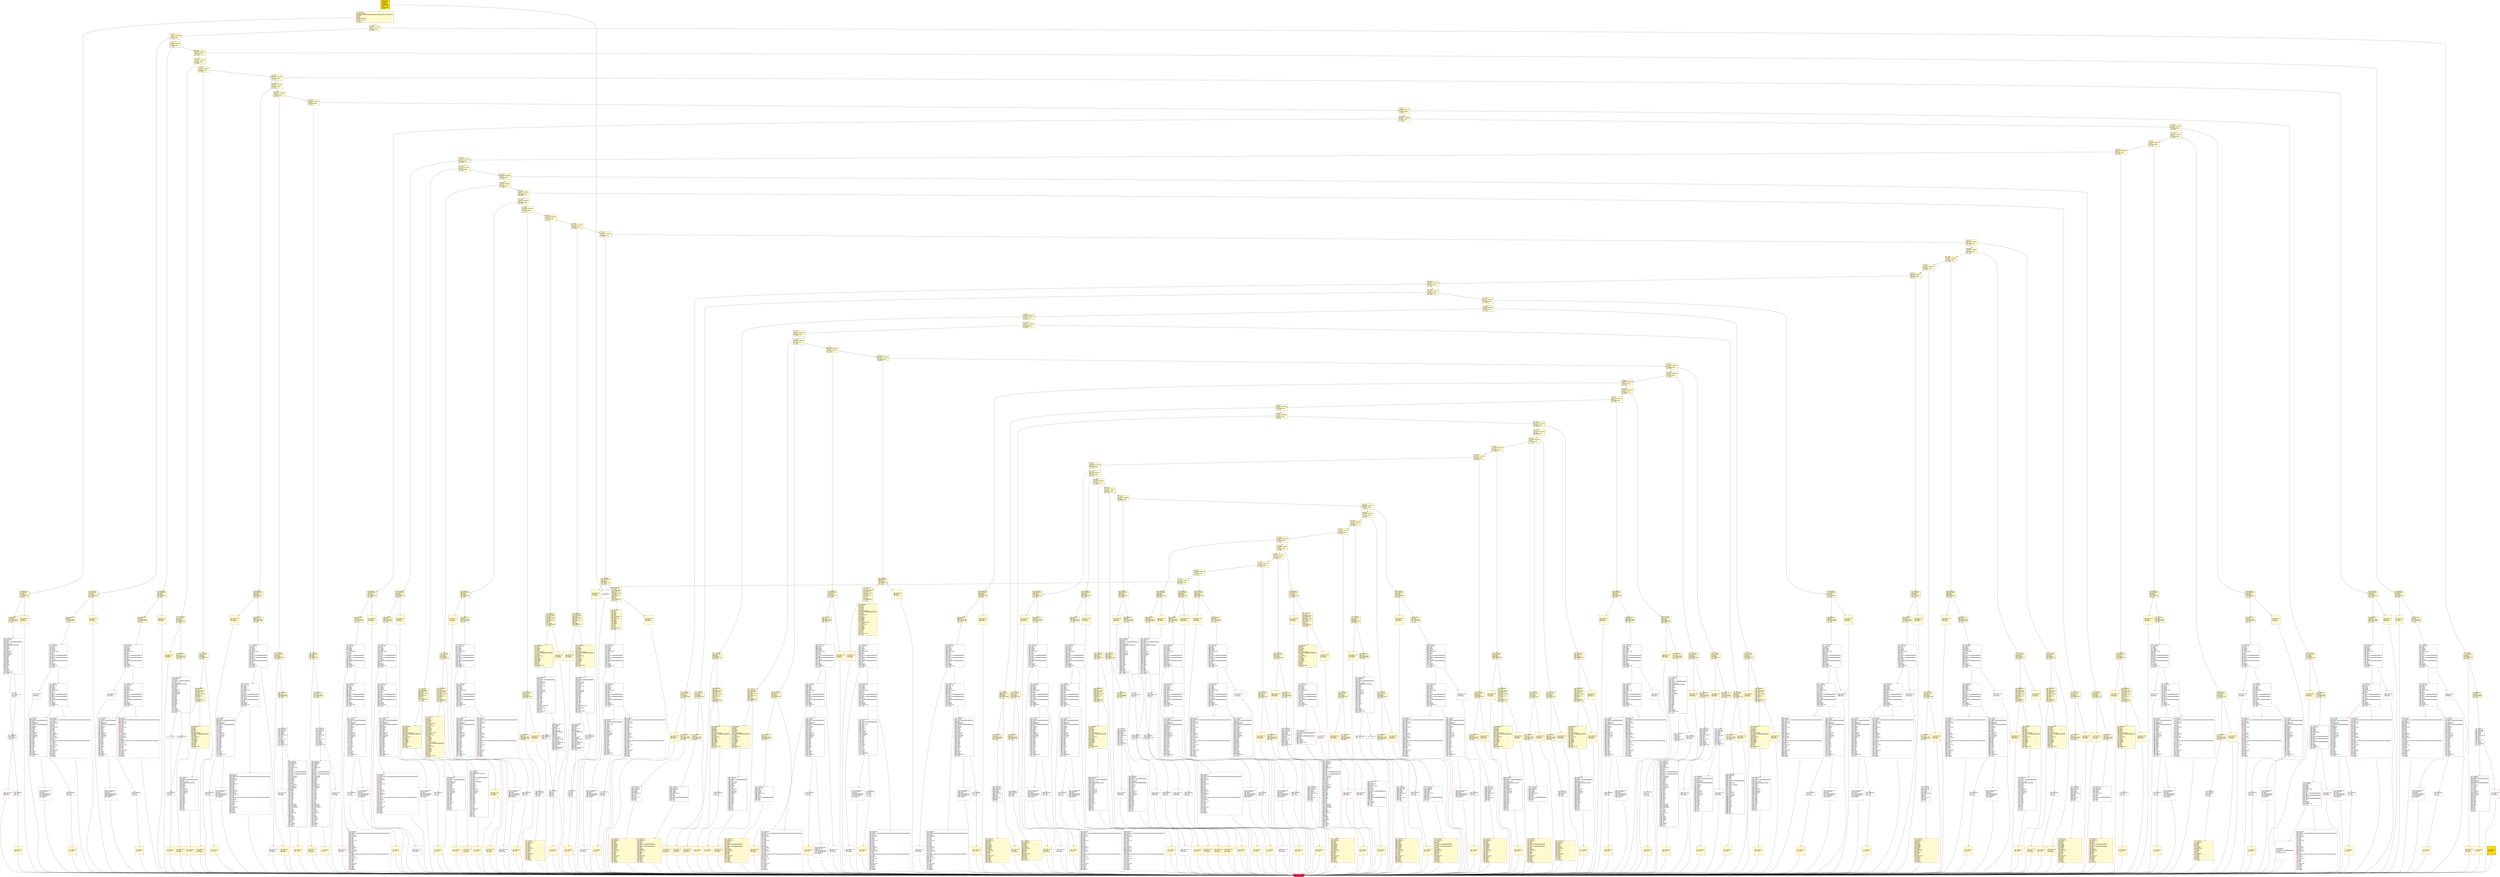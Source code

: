 digraph G {
bgcolor=transparent rankdir=UD;
node [shape=box style=filled color=black fillcolor=white fontname=arial fontcolor=black];
2178 [label="2178: JUMPDEST\l2179: CALLVALUE\l2180: DUP1\l2181: ISZERO\l2182: PUSH2 0x088e\l2185: JUMPI\l" fillcolor=lemonchiffon ];
620 [label="620: DUP1\l621: PUSH4 0xbe11fe6b\l626: EQ\l627: PUSH2 0x0c85\l630: JUMPI\l" fillcolor=lemonchiffon ];
1954 [label="1954: PUSH1 0x00\l1956: DUP1\l1957: REVERT\l" fillcolor=lemonchiffon shape=Msquare color=crimson ];
932 [label="932: PUSH1 0x00\l934: DUP1\l935: REVERT\l" fillcolor=lemonchiffon shape=Msquare color=crimson ];
1425 [label="1425: JUMPDEST\l1426: STOP\l" fillcolor=lemonchiffon shape=Msquare color=crimson ];
3481 [label="3481: JUMPDEST\l3482: STOP\l" fillcolor=lemonchiffon shape=Msquare color=crimson ];
598 [label="598: DUP1\l599: PUSH4 0xbb2754ad\l604: EQ\l605: PUSH2 0x0c03\l608: JUMPI\l" fillcolor=lemonchiffon ];
4017 [label="4017: PUSH1 0x00\l4019: DUP1\l4020: REVERT\l" shape=Msquare color=crimson ];
11468 [label="11468: JUMPDEST\l11469: PUSH1 0x00\l11471: DUP1\l11472: SWAP1\l11473: SLOAD\l11474: SWAP1\l11475: PUSH2 0x0100\l11478: EXP\l11479: SWAP1\l11480: DIV\l11481: PUSH20 0xffffffffffffffffffffffffffffffffffffffff\l11502: AND\l11503: PUSH20 0xffffffffffffffffffffffffffffffffffffffff\l11524: AND\l11525: CALLER\l11526: PUSH20 0xffffffffffffffffffffffffffffffffffffffff\l11547: AND\l11548: EQ\l11549: ISZERO\l11550: ISZERO\l11551: PUSH2 0x2d90\l11554: JUMPI\l" ];
3379 [label="3379: JUMPDEST\l3380: CALLVALUE\l3381: DUP1\l3382: ISZERO\l3383: PUSH2 0x0d3f\l3386: JUMPI\l" fillcolor=lemonchiffon ];
14946 [label="14946: JUMPDEST\l14947: PUSH1 0x03\l14949: PUSH1 0x01\l14951: SWAP1\l14952: SLOAD\l14953: SWAP1\l14954: PUSH2 0x0100\l14957: EXP\l14958: SWAP1\l14959: DIV\l14960: PUSH20 0xffffffffffffffffffffffffffffffffffffffff\l14981: AND\l14982: PUSH20 0xffffffffffffffffffffffffffffffffffffffff\l15003: AND\l15004: PUSH2 0x08fc\l15007: PUSH1 0x04\l15009: SLOAD\l15010: SWAP1\l15011: DUP2\l15012: ISZERO\l15013: MUL\l15014: SWAP1\l15015: PUSH1 0x40\l15017: MLOAD\l15018: PUSH1 0x00\l15020: PUSH1 0x40\l15022: MLOAD\l15023: DUP1\l15024: DUP4\l15025: SUB\l15026: DUP2\l15027: DUP6\l15028: DUP9\l15029: DUP9\l15030: CALL\l15031: SWAP4\l15032: POP\l15033: POP\l15034: POP\l15035: POP\l15036: POP\l15037: PUSH1 0x01\l15039: PUSH1 0x03\l15041: PUSH1 0x00\l15043: PUSH2 0x0100\l15046: EXP\l15047: DUP2\l15048: SLOAD\l15049: DUP2\l15050: PUSH1 0xff\l15052: MUL\l15053: NOT\l15054: AND\l15055: SWAP1\l15056: DUP4\l15057: ISZERO\l15058: ISZERO\l15059: MUL\l15060: OR\l15061: SWAP1\l15062: SSTORE\l15063: POP\l15064: JUMP\l" ];
3458 [label="3458: JUMPDEST\l3459: STOP\l" fillcolor=lemonchiffon shape=Msquare color=crimson ];
10467 [label="10467: JUMPDEST\l10468: PUSH1 0x00\l10470: DUP1\l10471: SWAP1\l10472: SLOAD\l10473: SWAP1\l10474: PUSH2 0x0100\l10477: EXP\l10478: SWAP1\l10479: DIV\l10480: PUSH20 0xffffffffffffffffffffffffffffffffffffffff\l10501: AND\l10502: PUSH20 0xffffffffffffffffffffffffffffffffffffffff\l10523: AND\l10524: CALLER\l10525: PUSH20 0xffffffffffffffffffffffffffffffffffffffff\l10546: AND\l10547: EQ\l10548: ISZERO\l10549: ISZERO\l10550: PUSH2 0x29a7\l10553: JUMPI\l" ];
2347 [label="2347: JUMPDEST\l2348: POP\l2349: PUSH2 0x096e\l2352: PUSH1 0x04\l2354: DUP1\l2355: CALLDATASIZE\l2356: SUB\l2357: PUSH1 0x20\l2359: DUP2\l2360: LT\l2361: ISZERO\l2362: PUSH2 0x0942\l2365: JUMPI\l" fillcolor=lemonchiffon ];
867 [label="867: JUMPDEST\l868: POP\l869: PUSH2 0x036c\l872: PUSH2 0x1004\l875: JUMP\l" fillcolor=lemonchiffon ];
955 [label="955: PUSH1 0x00\l957: DUP1\l958: REVERT\l" fillcolor=lemonchiffon shape=Msquare color=crimson ];
10994 [label="10994: JUMPDEST\l10995: PUSH1 0x00\l10997: DUP1\l10998: SWAP1\l10999: SLOAD\l11000: SWAP1\l11001: PUSH2 0x0100\l11004: EXP\l11005: SWAP1\l11006: DIV\l11007: PUSH20 0xffffffffffffffffffffffffffffffffffffffff\l11028: AND\l11029: PUSH20 0xffffffffffffffffffffffffffffffffffffffff\l11050: AND\l11051: CALLER\l11052: PUSH20 0xffffffffffffffffffffffffffffffffffffffff\l11073: AND\l11074: EQ\l11075: ISZERO\l11076: ISZERO\l11077: PUSH2 0x2b4d\l11080: JUMPI\l" ];
400 [label="400: DUP1\l401: PUSH4 0x6e71d3c5\l406: EQ\l407: PUSH2 0x0882\l410: JUMPI\l" fillcolor=lemonchiffon ];
3002 [label="3002: PUSH1 0x00\l3004: DUP1\l3005: REVERT\l" fillcolor=lemonchiffon shape=Msquare color=crimson ];
4866 [label="4866: JUMPDEST\l4867: PUSH1 0x00\l4869: DUP1\l4870: SWAP1\l4871: SLOAD\l4872: SWAP1\l4873: PUSH2 0x0100\l4876: EXP\l4877: SWAP1\l4878: DIV\l4879: PUSH20 0xffffffffffffffffffffffffffffffffffffffff\l4900: AND\l4901: PUSH20 0xffffffffffffffffffffffffffffffffffffffff\l4922: AND\l4923: CALLER\l4924: PUSH20 0xffffffffffffffffffffffffffffffffffffffff\l4945: AND\l4946: EQ\l4947: ISZERO\l4948: ISZERO\l4949: PUSH2 0x135d\l4952: JUMPI\l" ];
5570 [label="5570: PUSH1 0x40\l5572: MLOAD\l5573: PUSH32 0x08c379a000000000000000000000000000000000000000000000000000000000\l5606: DUP2\l5607: MSTORE\l5608: PUSH1 0x04\l5610: ADD\l5611: DUP1\l5612: DUP1\l5613: PUSH1 0x20\l5615: ADD\l5616: DUP3\l5617: DUP2\l5618: SUB\l5619: DUP3\l5620: MSTORE\l5621: PUSH1 0x1e\l5623: DUP2\l5624: MSTORE\l5625: PUSH1 0x20\l5627: ADD\l5628: DUP1\l5629: PUSH32 0x6f6e6c79206f776e65722063616e207573652074686973206d6574686f640000\l5662: DUP2\l5663: MSTORE\l5664: POP\l5665: PUSH1 0x20\l5667: ADD\l5668: SWAP2\l5669: POP\l5670: POP\l5671: PUSH1 0x40\l5673: MLOAD\l5674: DUP1\l5675: SWAP2\l5676: SUB\l5677: SWAP1\l5678: REVERT\l" shape=Msquare color=crimson ];
9534 [label="9534: JUMPDEST\l9535: PUSH1 0x00\l9537: DUP1\l9538: SWAP1\l9539: SLOAD\l9540: SWAP1\l9541: PUSH2 0x0100\l9544: EXP\l9545: SWAP1\l9546: DIV\l9547: PUSH20 0xffffffffffffffffffffffffffffffffffffffff\l9568: AND\l9569: PUSH20 0xffffffffffffffffffffffffffffffffffffffff\l9590: AND\l9591: CALLER\l9592: PUSH20 0xffffffffffffffffffffffffffffffffffffffff\l9613: AND\l9614: EQ\l9615: ISZERO\l9616: ISZERO\l9617: PUSH2 0x2599\l9620: JUMPI\l" ];
13451 [label="13451: JUMPDEST\l13452: PUSH1 0x00\l13454: DUP1\l13455: SWAP1\l13456: SLOAD\l13457: SWAP1\l13458: PUSH2 0x0100\l13461: EXP\l13462: SWAP1\l13463: DIV\l13464: PUSH20 0xffffffffffffffffffffffffffffffffffffffff\l13485: AND\l13486: PUSH20 0xffffffffffffffffffffffffffffffffffffffff\l13507: AND\l13508: CALLER\l13509: PUSH20 0xffffffffffffffffffffffffffffffffffffffff\l13530: AND\l13531: EQ\l13532: ISZERO\l13533: ISZERO\l13534: PUSH2 0x34e6\l13537: JUMPI\l" ];
3504 [label="3504: JUMPDEST\l3505: STOP\l" fillcolor=lemonchiffon shape=Msquare color=crimson ];
103 [label="103: DUP1\l104: PUSH4 0x216ea3a2\l109: EQ\l110: PUSH2 0x039c\l113: JUMPI\l" fillcolor=lemonchiffon ];
9392 [label="9392: JUMPDEST\l9393: CALLER\l9394: PUSH20 0xffffffffffffffffffffffffffffffffffffffff\l9415: AND\l9416: PUSH2 0x08fc\l9419: DUP3\l9420: SWAP1\l9421: DUP2\l9422: ISZERO\l9423: MUL\l9424: SWAP1\l9425: PUSH1 0x40\l9427: MLOAD\l9428: PUSH1 0x00\l9430: PUSH1 0x40\l9432: MLOAD\l9433: DUP1\l9434: DUP4\l9435: SUB\l9436: DUP2\l9437: DUP6\l9438: DUP9\l9439: DUP9\l9440: CALL\l9441: SWAP4\l9442: POP\l9443: POP\l9444: POP\l9445: POP\l9446: ISZERO\l9447: DUP1\l9448: ISZERO\l9449: PUSH2 0x24f6\l9452: JUMPI\l" ];
1931 [label="1931: PUSH1 0x00\l1933: DUP1\l1934: REVERT\l" fillcolor=lemonchiffon shape=Msquare color=crimson ];
2495 [label="2495: JUMPDEST\l2496: STOP\l" fillcolor=lemonchiffon shape=Msquare color=crimson ];
909 [label="909: PUSH1 0x00\l911: DUP1\l912: REVERT\l" fillcolor=lemonchiffon shape=Msquare color=crimson ];
936 [label="936: JUMPDEST\l937: POP\l938: PUSH2 0x03b1\l941: PUSH2 0x1481\l944: JUMP\l" fillcolor=lemonchiffon ];
1267 [label="1267: JUMPDEST\l1268: POP\l1269: PUSH2 0x0536\l1272: PUSH1 0x04\l1274: DUP1\l1275: CALLDATASIZE\l1276: SUB\l1277: PUSH1 0x20\l1279: DUP2\l1280: LT\l1281: ISZERO\l1282: PUSH2 0x050a\l1285: JUMPI\l" fillcolor=lemonchiffon ];
9712 [label="9712: PUSH1 0x40\l9714: MLOAD\l9715: PUSH32 0x08c379a000000000000000000000000000000000000000000000000000000000\l9748: DUP2\l9749: MSTORE\l9750: PUSH1 0x04\l9752: ADD\l9753: DUP1\l9754: DUP1\l9755: PUSH1 0x20\l9757: ADD\l9758: DUP3\l9759: DUP2\l9760: SUB\l9761: DUP3\l9762: MSTORE\l9763: PUSH1 0x1e\l9765: DUP2\l9766: MSTORE\l9767: PUSH1 0x20\l9769: ADD\l9770: DUP1\l9771: PUSH32 0x6f6e6c79206f776e65722063616e207573652074686973206d6574686f640000\l9804: DUP2\l9805: MSTORE\l9806: POP\l9807: PUSH1 0x20\l9809: ADD\l9810: SWAP2\l9811: POP\l9812: POP\l9813: PUSH1 0x40\l9815: MLOAD\l9816: DUP1\l9817: SWAP2\l9818: SUB\l9819: SWAP1\l9820: REVERT\l" shape=Msquare color=crimson ];
2959 [label="2959: PUSH1 0x00\l2961: DUP1\l2962: REVERT\l" fillcolor=lemonchiffon shape=Msquare color=crimson ];
81 [label="81: DUP1\l82: PUSH4 0x13856431\l87: EQ\l88: PUSH2 0x036e\l91: JUMPI\l" fillcolor=lemonchiffon ];
8684 [label="8684: PUSH1 0x40\l8686: MLOAD\l8687: PUSH32 0x08c379a000000000000000000000000000000000000000000000000000000000\l8720: DUP2\l8721: MSTORE\l8722: PUSH1 0x04\l8724: ADD\l8725: DUP1\l8726: DUP1\l8727: PUSH1 0x20\l8729: ADD\l8730: DUP3\l8731: DUP2\l8732: SUB\l8733: DUP3\l8734: MSTORE\l8735: PUSH1 0x1e\l8737: DUP2\l8738: MSTORE\l8739: PUSH1 0x20\l8741: ADD\l8742: DUP1\l8743: PUSH32 0x6f6e6c79206f776e65722063616e207573652074686973206d6574686f640000\l8776: DUP2\l8777: MSTORE\l8778: POP\l8779: PUSH1 0x20\l8781: ADD\l8782: SWAP2\l8783: POP\l8784: POP\l8785: PUSH1 0x40\l8787: MLOAD\l8788: DUP1\l8789: SWAP2\l8790: SUB\l8791: SWAP1\l8792: REVERT\l" shape=Msquare color=crimson ];
3987 [label="3987: PUSH1 0x00\l3989: DUP1\l3990: REVERT\l" shape=Msquare color=crimson ];
12375 [label="12375: JUMPDEST\l12376: PUSH1 0x00\l12378: DUP1\l12379: DUP1\l12380: PUSH20 0xffffffffffffffffffffffffffffffffffffffff\l12401: AND\l12402: PUSH2 0x08fc\l12405: PUSH9 0x0246ddf97976680000\l12415: SWAP1\l12416: DUP2\l12417: ISZERO\l12418: MUL\l12419: SWAP1\l12420: PUSH1 0x40\l12422: MLOAD\l12423: PUSH1 0x00\l12425: PUSH1 0x40\l12427: MLOAD\l12428: DUP1\l12429: DUP4\l12430: SUB\l12431: DUP2\l12432: DUP6\l12433: DUP9\l12434: DUP9\l12435: CALL\l12436: SWAP4\l12437: POP\l12438: POP\l12439: POP\l12440: POP\l12441: ISZERO\l12442: ISZERO\l12443: PUSH2 0x30a9\l12446: JUMPI\l" ];
5249 [label="5249: JUMPDEST\l5250: PUSH1 0x00\l5252: DUP1\l5253: PUSH20 0xffffffffffffffffffffffffffffffffffffffff\l5274: AND\l5275: PUSH2 0x08fc\l5278: PUSH8 0x1bc16d674ec80000\l5287: SWAP1\l5288: DUP2\l5289: ISZERO\l5290: MUL\l5291: SWAP1\l5292: PUSH1 0x40\l5294: MLOAD\l5295: PUSH1 0x00\l5297: PUSH1 0x40\l5299: MLOAD\l5300: DUP1\l5301: DUP4\l5302: SUB\l5303: DUP2\l5304: DUP6\l5305: DUP9\l5306: DUP9\l5307: CALL\l5308: SWAP4\l5309: POP\l5310: POP\l5311: POP\l5312: POP\l5313: ISZERO\l5314: ISZERO\l5315: PUSH2 0x14cb\l5318: JUMPI\l" ];
2710 [label="2710: JUMPDEST\l2711: POP\l2712: PUSH2 0x0ae3\l2715: PUSH1 0x04\l2717: DUP1\l2718: CALLDATASIZE\l2719: SUB\l2720: PUSH1 0x40\l2722: DUP2\l2723: LT\l2724: ISZERO\l2725: PUSH2 0x0aad\l2728: JUMPI\l" fillcolor=lemonchiffon ];
947 [label="947: JUMPDEST\l948: CALLVALUE\l949: DUP1\l950: ISZERO\l951: PUSH2 0x03bf\l954: JUMPI\l" fillcolor=lemonchiffon ];
6630 [label="6630: PUSH1 0x40\l6632: MLOAD\l6633: PUSH32 0x08c379a000000000000000000000000000000000000000000000000000000000\l6666: DUP2\l6667: MSTORE\l6668: PUSH1 0x04\l6670: ADD\l6671: DUP1\l6672: DUP1\l6673: PUSH1 0x20\l6675: ADD\l6676: DUP3\l6677: DUP2\l6678: SUB\l6679: DUP3\l6680: MSTORE\l6681: PUSH1 0x1e\l6683: DUP2\l6684: MSTORE\l6685: PUSH1 0x20\l6687: ADD\l6688: DUP1\l6689: PUSH32 0x6f6e6c79206f776e65722063616e207573652074686973206d6574686f640000\l6722: DUP2\l6723: MSTORE\l6724: POP\l6725: PUSH1 0x20\l6727: ADD\l6728: SWAP2\l6729: POP\l6730: POP\l6731: PUSH1 0x40\l6733: MLOAD\l6734: DUP1\l6735: SWAP2\l6736: SUB\l6737: SWAP1\l6738: REVERT\l" shape=Msquare color=crimson ];
3130 [label="3130: JUMPDEST\l3131: POP\l3132: PUSH2 0x0c43\l3135: PUSH2 0x3292\l3138: JUMP\l" fillcolor=lemonchiffon ];
12837 [label="12837: RETURNDATASIZE\l12838: PUSH1 0x00\l12840: DUP1\l12841: RETURNDATACOPY\l12842: RETURNDATASIZE\l12843: PUSH1 0x00\l12845: REVERT\l" shape=Msquare color=crimson ];
7527 [label="7527: JUMPDEST\l7528: POP\l7529: JUMP\l" ];
2518 [label="2518: JUMPDEST\l2519: STOP\l" fillcolor=lemonchiffon shape=Msquare color=crimson ];
13 [label="13: PUSH1 0x00\l15: CALLDATALOAD\l16: PUSH29 0x0100000000000000000000000000000000000000000000000000000000\l46: SWAP1\l47: DIV\l48: DUP1\l49: PUSH4 0x06a3a385\l54: EQ\l55: PUSH2 0x0329\l58: JUMPI\l" fillcolor=lemonchiffon ];
708 [label="708: DUP1\l709: PUSH4 0xe0ae24cb\l714: EQ\l715: PUSH2 0x0dc9\l718: JUMPI\l" fillcolor=lemonchiffon ];
4483 [label="4483: JUMPDEST\l4484: PUSH1 0x00\l4486: DUP1\l4487: SWAP1\l4488: SLOAD\l4489: SWAP1\l4490: PUSH2 0x0100\l4493: EXP\l4494: SWAP1\l4495: DIV\l4496: PUSH20 0xffffffffffffffffffffffffffffffffffffffff\l4517: AND\l4518: PUSH20 0xffffffffffffffffffffffffffffffffffffffff\l4539: AND\l4540: CALLER\l4541: PUSH20 0xffffffffffffffffffffffffffffffffffffffff\l4562: AND\l4563: EQ\l4564: ISZERO\l4565: ISZERO\l4566: PUSH2 0x11de\l4569: JUMPI\l" ];
6186 [label="6186: JUMPDEST\l6187: PUSH1 0x01\l6189: PUSH1 0x00\l6191: SWAP1\l6192: SLOAD\l6193: SWAP1\l6194: PUSH2 0x0100\l6197: EXP\l6198: SWAP1\l6199: DIV\l6200: PUSH20 0xffffffffffffffffffffffffffffffffffffffff\l6221: AND\l6222: PUSH20 0xffffffffffffffffffffffffffffffffffffffff\l6243: AND\l6244: PUSH2 0x08fc\l6247: PUSH1 0x02\l6249: SLOAD\l6250: SWAP1\l6251: DUP2\l6252: ISZERO\l6253: MUL\l6254: SWAP1\l6255: PUSH1 0x40\l6257: MLOAD\l6258: PUSH1 0x00\l6260: PUSH1 0x40\l6262: MLOAD\l6263: DUP1\l6264: DUP4\l6265: SUB\l6266: DUP2\l6267: DUP6\l6268: DUP9\l6269: DUP9\l6270: CALL\l6271: SWAP4\l6272: POP\l6273: POP\l6274: POP\l6275: POP\l6276: POP\l6277: PUSH1 0x01\l6279: PUSH1 0x00\l6281: PUSH1 0x15\l6283: PUSH2 0x0100\l6286: EXP\l6287: DUP2\l6288: SLOAD\l6289: DUP2\l6290: PUSH1 0xff\l6292: MUL\l6293: NOT\l6294: AND\l6295: SWAP1\l6296: DUP4\l6297: ISZERO\l6298: ISZERO\l6299: MUL\l6300: OR\l6301: SWAP1\l6302: SSTORE\l6303: POP\l6304: JUMP\l" ];
796 [label="796: DUP1\l797: PUSH4 0xf94114f4\l802: EQ\l803: PUSH2 0x0f2b\l806: JUMPI\l" fillcolor=lemonchiffon ];
9192 [label="9192: PUSH1 0x00\l9194: DUP1\l9195: REVERT\l" shape=Msquare color=crimson ];
1132 [label="1132: JUMPDEST\l1133: POP\l1134: PUSH2 0x0475\l1137: PUSH2 0x1934\l1140: JUMP\l" fillcolor=lemonchiffon ];
14697 [label="14697: JUMPDEST\l14698: POP\l14699: JUMP\l" ];
2925 [label="2925: JUMPDEST\l2926: PUSH1 0x40\l2928: MLOAD\l2929: DUP1\l2930: DUP3\l2931: ISZERO\l2932: ISZERO\l2933: ISZERO\l2934: ISZERO\l2935: DUP2\l2936: MSTORE\l2937: PUSH1 0x20\l2939: ADD\l2940: SWAP2\l2941: POP\l2942: POP\l2943: PUSH1 0x40\l2945: MLOAD\l2946: DUP1\l2947: SWAP2\l2948: SUB\l2949: SWAP1\l2950: RETURN\l" fillcolor=lemonchiffon shape=Msquare color=crimson ];
2035 [label="2035: PUSH1 0x00\l2037: DUP1\l2038: REVERT\l" fillcolor=lemonchiffon shape=Msquare color=crimson ];
3527 [label="3527: JUMPDEST\l3528: STOP\l" fillcolor=lemonchiffon shape=Msquare color=crimson ];
3483 [label="3483: JUMPDEST\l3484: CALLVALUE\l3485: DUP1\l3486: ISZERO\l3487: PUSH2 0x0da7\l3490: JUMPI\l" fillcolor=lemonchiffon ];
2588 [label="2588: JUMPDEST\l2589: CALLVALUE\l2590: DUP1\l2591: ISZERO\l2592: PUSH2 0x0a28\l2595: JUMPI\l" fillcolor=lemonchiffon ];
2416 [label="2416: JUMPDEST\l2417: CALLVALUE\l2418: DUP1\l2419: ISZERO\l2420: PUSH2 0x097c\l2423: JUMPI\l" fillcolor=lemonchiffon ];
14080 [label="14080: JUMPDEST\l14081: ISZERO\l14082: PUSH2 0x370a\l14085: JUMPI\l" ];
290 [label="290: DUP1\l291: PUSH4 0x46f201b1\l296: EQ\l297: PUSH2 0x067e\l300: JUMPI\l" fillcolor=lemonchiffon ];
8209 [label="8209: JUMPDEST\l8210: CALLER\l8211: PUSH20 0xffffffffffffffffffffffffffffffffffffffff\l8232: AND\l8233: PUSH2 0x08fc\l8236: ADDRESS\l8237: PUSH20 0xffffffffffffffffffffffffffffffffffffffff\l8258: AND\l8259: BALANCE\l8260: SWAP1\l8261: DUP2\l8262: ISZERO\l8263: MUL\l8264: SWAP1\l8265: PUSH1 0x40\l8267: MLOAD\l8268: PUSH1 0x00\l8270: PUSH1 0x40\l8272: MLOAD\l8273: DUP1\l8274: DUP4\l8275: SUB\l8276: DUP2\l8277: DUP6\l8278: DUP9\l8279: DUP9\l8280: CALL\l8281: SWAP4\l8282: POP\l8283: POP\l8284: POP\l8285: POP\l8286: ISZERO\l8287: DUP1\l8288: ISZERO\l8289: PUSH2 0x206e\l8292: JUMPI\l" ];
1381 [label="1381: JUMPDEST\l1382: DUP2\l1383: ADD\l1384: SWAP1\l1385: DUP1\l1386: DUP1\l1387: CALLDATALOAD\l1388: PUSH20 0xffffffffffffffffffffffffffffffffffffffff\l1409: AND\l1410: SWAP1\l1411: PUSH1 0x20\l1413: ADD\l1414: SWAP1\l1415: SWAP3\l1416: SWAP2\l1417: SWAP1\l1418: POP\l1419: POP\l1420: POP\l1421: PUSH2 0x2071\l1424: JUMP\l" fillcolor=lemonchiffon ];
466 [label="466: DUP1\l467: PUSH4 0x8bd3d0d7\l472: EQ\l473: PUSH2 0x09d8\l476: JUMPI\l" fillcolor=lemonchiffon ];
1109 [label="1109: JUMPDEST\l1110: POP\l1111: PUSH2 0x045e\l1114: PUSH2 0x18a1\l1117: JUMP\l" fillcolor=lemonchiffon ];
1074 [label="1074: JUMPDEST\l1075: CALLVALUE\l1076: DUP1\l1077: ISZERO\l1078: PUSH2 0x043e\l1081: JUMPI\l" fillcolor=lemonchiffon ];
224 [label="224: DUP1\l225: PUSH4 0x354fc923\l230: EQ\l231: PUSH2 0x04e7\l234: JUMPI\l" fillcolor=lemonchiffon ];
2994 [label="2994: JUMPDEST\l2995: CALLVALUE\l2996: DUP1\l2997: ISZERO\l2998: PUSH2 0x0bbe\l3001: JUMPI\l" fillcolor=lemonchiffon ];
2324 [label="2324: JUMPDEST\l2325: POP\l2326: PUSH2 0x091d\l2329: PUSH2 0x2888\l2332: JUMP\l" fillcolor=lemonchiffon ];
3025 [label="3025: PUSH1 0x00\l3027: DUP1\l3028: REVERT\l" fillcolor=lemonchiffon shape=Msquare color=crimson ];
2824 [label="2824: JUMPDEST\l2825: POP\l2826: PUSH2 0x0b11\l2829: PUSH2 0x2e45\l2832: JUMP\l" fillcolor=lemonchiffon ];
92 [label="92: DUP1\l93: PUSH4 0x1dbcd416\l98: EQ\l99: PUSH2 0x0385\l102: JUMPI\l" fillcolor=lemonchiffon ];
642 [label="642: DUP1\l643: PUSH4 0xc70cced4\l648: EQ\l649: PUSH2 0x0d05\l652: JUMPI\l" fillcolor=lemonchiffon ];
978 [label="978: PUSH1 0x00\l980: DUP1\l981: REVERT\l" fillcolor=lemonchiffon shape=Msquare color=crimson ];
3333 [label="3333: JUMPDEST\l3334: CALLVALUE\l3335: DUP1\l3336: ISZERO\l3337: PUSH2 0x0d11\l3340: JUMPI\l" fillcolor=lemonchiffon ];
9821 [label="9821: JUMPDEST\l9822: CALLER\l9823: PUSH20 0xffffffffffffffffffffffffffffffffffffffff\l9844: AND\l9845: PUSH2 0x08fc\l9848: ADDRESS\l9849: PUSH20 0xffffffffffffffffffffffffffffffffffffffff\l9870: AND\l9871: BALANCE\l9872: SWAP1\l9873: DUP2\l9874: ISZERO\l9875: MUL\l9876: SWAP1\l9877: PUSH1 0x40\l9879: MLOAD\l9880: PUSH1 0x00\l9882: PUSH1 0x40\l9884: MLOAD\l9885: DUP1\l9886: DUP4\l9887: SUB\l9888: DUP2\l9889: DUP6\l9890: DUP9\l9891: DUP9\l9892: CALL\l9893: SWAP4\l9894: POP\l9895: POP\l9896: POP\l9897: POP\l9898: ISZERO\l9899: DUP1\l9900: ISZERO\l9901: PUSH2 0x26ba\l9904: JUMPI\l" ];
12946 [label="12946: JUMPDEST\l12947: PUSH1 0x05\l12949: PUSH1 0x01\l12951: SWAP1\l12952: SLOAD\l12953: SWAP1\l12954: PUSH2 0x0100\l12957: EXP\l12958: SWAP1\l12959: DIV\l12960: PUSH20 0xffffffffffffffffffffffffffffffffffffffff\l12981: AND\l12982: DUP2\l12983: JUMP\l" ];
2012 [label="2012: PUSH1 0x00\l2014: DUP1\l2015: REVERT\l" fillcolor=lemonchiffon shape=Msquare color=crimson ];
2451 [label="2451: JUMPDEST\l2452: DUP2\l2453: ADD\l2454: SWAP1\l2455: DUP1\l2456: DUP1\l2457: CALLDATALOAD\l2458: PUSH20 0xffffffffffffffffffffffffffffffffffffffff\l2479: AND\l2480: SWAP1\l2481: PUSH1 0x20\l2483: ADD\l2484: SWAP1\l2485: SWAP3\l2486: SWAP2\l2487: SWAP1\l2488: POP\l2489: POP\l2490: POP\l2491: PUSH2 0x2a49\l2494: JUMP\l" fillcolor=lemonchiffon ];
3686 [label="3686: JUMPDEST\l3687: CALLVALUE\l3688: DUP1\l3689: ISZERO\l3690: PUSH2 0x0e72\l3693: JUMPI\l" fillcolor=lemonchiffon ];
10023 [label="10023: PUSH1 0x00\l10025: DUP1\l10026: REVERT\l" shape=Msquare color=crimson ];
13738 [label="13738: JUMPDEST\l13739: CALLER\l13740: PUSH20 0xffffffffffffffffffffffffffffffffffffffff\l13761: AND\l13762: PUSH2 0x08fc\l13765: ADDRESS\l13766: PUSH20 0xffffffffffffffffffffffffffffffffffffffff\l13787: AND\l13788: BALANCE\l13789: SWAP1\l13790: DUP2\l13791: ISZERO\l13792: MUL\l13793: SWAP1\l13794: PUSH1 0x40\l13796: MLOAD\l13797: PUSH1 0x00\l13799: PUSH1 0x40\l13801: MLOAD\l13802: DUP1\l13803: DUP4\l13804: SUB\l13805: DUP2\l13806: DUP6\l13807: DUP9\l13808: DUP9\l13809: CALL\l13810: SWAP4\l13811: POP\l13812: POP\l13813: POP\l13814: POP\l13815: ISZERO\l13816: DUP1\l13817: ISZERO\l13818: PUSH2 0x3607\l13821: JUMPI\l" ];
2333 [label="2333: JUMPDEST\l2334: STOP\l" fillcolor=lemonchiffon shape=Msquare color=crimson ];
14514 [label="14514: JUMPDEST\l14515: PUSH1 0x00\l14517: DUP1\l14518: PUSH20 0xffffffffffffffffffffffffffffffffffffffff\l14539: AND\l14540: PUSH2 0x08fc\l14543: PUSH9 0x0246ddf97976680000\l14553: SWAP1\l14554: DUP2\l14555: ISZERO\l14556: MUL\l14557: SWAP1\l14558: PUSH1 0x40\l14560: MLOAD\l14561: PUSH1 0x00\l14563: PUSH1 0x40\l14565: MLOAD\l14566: DUP1\l14567: DUP4\l14568: SUB\l14569: DUP2\l14570: DUP6\l14571: DUP9\l14572: DUP9\l14573: CALL\l14574: SWAP4\l14575: POP\l14576: POP\l14577: POP\l14578: POP\l14579: ISZERO\l14580: ISZERO\l14581: PUSH2 0x38fd\l14584: JUMPI\l" ];
14700 [label="14700: JUMPDEST\l14701: PUSH1 0x00\l14703: DUP1\l14704: SWAP1\l14705: SLOAD\l14706: SWAP1\l14707: PUSH2 0x0100\l14710: EXP\l14711: SWAP1\l14712: DIV\l14713: PUSH20 0xffffffffffffffffffffffffffffffffffffffff\l14734: AND\l14735: PUSH20 0xffffffffffffffffffffffffffffffffffffffff\l14756: AND\l14757: CALLER\l14758: PUSH20 0xffffffffffffffffffffffffffffffffffffffff\l14779: AND\l14780: EQ\l14781: ISZERO\l14782: ISZERO\l14783: PUSH2 0x39c7\l14786: JUMPI\l" ];
389 [label="389: DUP1\l390: PUSH4 0x62bf764e\l395: EQ\l396: PUSH2 0x086b\l399: JUMPI\l" fillcolor=lemonchiffon ];
3354 [label="3354: JUMPDEST\l3355: STOP\l" fillcolor=lemonchiffon shape=Msquare color=crimson ];
12079 [label="12079: PUSH1 0x00\l12081: DUP1\l12082: REVERT\l" shape=Msquare color=crimson ];
832 [label="832: JUMPDEST\l833: CALLVALUE\l834: DUP1\l835: ISZERO\l836: PUSH2 0x034c\l839: JUMPI\l" fillcolor=lemonchiffon ];
817 [label="817: PUSH1 0x00\l819: DUP1\l820: REVERT\l" fillcolor=lemonchiffon shape=Msquare color=crimson ];
3891 [label="3891: PUSH1 0x00\l3893: DUP1\l3894: REVERT\l" fillcolor=lemonchiffon shape=Msquare color=crimson ];
1697 [label="1697: JUMPDEST\l1698: POP\l1699: PUSH2 0x06aa\l1702: PUSH2 0x22b9\l1705: JUMP\l" fillcolor=lemonchiffon ];
2866 [label="2866: PUSH1 0x00\l2868: DUP1\l2869: REVERT\l" fillcolor=lemonchiffon shape=Msquare color=crimson ];
913 [label="913: JUMPDEST\l914: POP\l915: PUSH2 0x039a\l918: PUSH2 0x1302\l921: JUMP\l" fillcolor=lemonchiffon ];
7823 [label="7823: JUMPDEST\l7824: CALLER\l7825: PUSH20 0xffffffffffffffffffffffffffffffffffffffff\l7846: AND\l7847: PUSH2 0x08fc\l7850: ADDRESS\l7851: PUSH20 0xffffffffffffffffffffffffffffffffffffffff\l7872: AND\l7873: BALANCE\l7874: SWAP1\l7875: DUP2\l7876: ISZERO\l7877: MUL\l7878: SWAP1\l7879: PUSH1 0x40\l7881: MLOAD\l7882: PUSH1 0x00\l7884: PUSH1 0x40\l7886: MLOAD\l7887: DUP1\l7888: DUP4\l7889: SUB\l7890: DUP2\l7891: DUP6\l7892: DUP9\l7893: DUP9\l7894: CALL\l7895: SWAP4\l7896: POP\l7897: POP\l7898: POP\l7899: POP\l7900: ISZERO\l7901: DUP1\l7902: ISZERO\l7903: PUSH2 0x1eec\l7906: JUMPI\l" ];
890 [label="890: JUMPDEST\l891: POP\l892: PUSH2 0x0383\l895: PUSH2 0x1183\l898: JUMP\l" fillcolor=lemonchiffon ];
5763 [label="5763: RETURNDATASIZE\l5764: PUSH1 0x00\l5766: DUP1\l5767: RETURNDATACOPY\l5768: RETURNDATASIZE\l5769: PUSH1 0x00\l5771: REVERT\l" shape=Msquare color=crimson ];
10663 [label="10663: JUMPDEST\l10664: CALLER\l10665: PUSH20 0xffffffffffffffffffffffffffffffffffffffff\l10686: AND\l10687: PUSH2 0x08fc\l10690: ADDRESS\l10691: PUSH20 0xffffffffffffffffffffffffffffffffffffffff\l10712: AND\l10713: BALANCE\l10714: SWAP1\l10715: DUP2\l10716: ISZERO\l10717: MUL\l10718: SWAP1\l10719: PUSH1 0x40\l10721: MLOAD\l10722: PUSH1 0x00\l10724: PUSH1 0x40\l10726: MLOAD\l10727: DUP1\l10728: DUP4\l10729: SUB\l10730: DUP2\l10731: DUP6\l10732: DUP9\l10733: DUP9\l10734: CALL\l10735: SWAP4\l10736: POP\l10737: POP\l10738: POP\l10739: POP\l10740: ISZERO\l10741: DUP1\l10742: ISZERO\l10743: PUSH2 0x2a04\l10746: JUMPI\l" ];
2951 [label="2951: JUMPDEST\l2952: CALLVALUE\l2953: DUP1\l2954: ISZERO\l2955: PUSH2 0x0b93\l2958: JUMPI\l" fillcolor=lemonchiffon ];
9196 [label="9196: JUMPDEST\l9197: PUSH1 0x00\l9199: DUP1\l9200: SWAP1\l9201: SLOAD\l9202: SWAP1\l9203: PUSH2 0x0100\l9206: EXP\l9207: SWAP1\l9208: DIV\l9209: PUSH20 0xffffffffffffffffffffffffffffffffffffffff\l9230: AND\l9231: PUSH20 0xffffffffffffffffffffffffffffffffffffffff\l9252: AND\l9253: CALLER\l9254: PUSH20 0xffffffffffffffffffffffffffffffffffffffff\l9275: AND\l9276: EQ\l9277: ISZERO\l9278: ISZERO\l9279: PUSH2 0x24b0\l9282: JUMPI\l" ];
1334 [label="1334: JUMPDEST\l1335: STOP\l" fillcolor=lemonchiffon shape=Msquare color=crimson ];
5775 [label="5775: JUMPDEST\l5776: PUSH1 0x00\l5778: DUP1\l5779: SWAP1\l5780: SLOAD\l5781: SWAP1\l5782: PUSH2 0x0100\l5785: EXP\l5786: SWAP1\l5787: DIV\l5788: PUSH20 0xffffffffffffffffffffffffffffffffffffffff\l5809: AND\l5810: PUSH20 0xffffffffffffffffffffffffffffffffffffffff\l5831: AND\l5832: CALLER\l5833: PUSH20 0xffffffffffffffffffffffffffffffffffffffff\l5854: AND\l5855: EQ\l5856: ISZERO\l5857: ISZERO\l5858: PUSH2 0x16ea\l5861: JUMPI\l" ];
8597 [label="8597: JUMPDEST\l8598: PUSH1 0x00\l8600: DUP1\l8601: SWAP1\l8602: SLOAD\l8603: SWAP1\l8604: PUSH2 0x0100\l8607: EXP\l8608: SWAP1\l8609: DIV\l8610: PUSH20 0xffffffffffffffffffffffffffffffffffffffff\l8631: AND\l8632: PUSH20 0xffffffffffffffffffffffffffffffffffffffff\l8653: AND\l8654: CALLER\l8655: PUSH20 0xffffffffffffffffffffffffffffffffffffffff\l8676: AND\l8677: EQ\l8678: ISZERO\l8679: ISZERO\l8680: PUSH2 0x2259\l8683: JUMPI\l" ];
2820 [label="2820: PUSH1 0x00\l2822: DUP1\l2823: REVERT\l" fillcolor=lemonchiffon shape=Msquare color=crimson ];
3377 [label="3377: JUMPDEST\l3378: STOP\l" fillcolor=lemonchiffon shape=Msquare color=crimson ];
268 [label="268: DUP1\l269: PUSH4 0x434fa4aa\l274: EQ\l275: PUSH2 0x05ea\l278: JUMPI\l" fillcolor=lemonchiffon ];
4480 [label="4480: JUMPDEST\l4481: POP\l4482: JUMP\l" ];
14086 [label="14086: PUSH1 0x00\l14088: DUP1\l14089: REVERT\l" shape=Msquare color=crimson ];
9905 [label="9905: RETURNDATASIZE\l9906: PUSH1 0x00\l9908: DUP1\l9909: RETURNDATACOPY\l9910: RETURNDATASIZE\l9911: PUSH1 0x00\l9913: REVERT\l" shape=Msquare color=crimson ];
15754 [label="15754: JUMPDEST\l15755: CALLER\l15756: PUSH20 0xffffffffffffffffffffffffffffffffffffffff\l15777: AND\l15778: PUSH2 0x08fc\l15781: ADDRESS\l15782: PUSH20 0xffffffffffffffffffffffffffffffffffffffff\l15803: AND\l15804: BALANCE\l15805: SWAP1\l15806: DUP2\l15807: ISZERO\l15808: MUL\l15809: SWAP1\l15810: PUSH1 0x40\l15812: MLOAD\l15813: PUSH1 0x00\l15815: PUSH1 0x40\l15817: MLOAD\l15818: DUP1\l15819: DUP4\l15820: SUB\l15821: DUP2\l15822: DUP6\l15823: DUP9\l15824: DUP9\l15825: CALL\l15826: SWAP4\l15827: POP\l15828: POP\l15829: POP\l15830: POP\l15831: ISZERO\l15832: DUP1\l15833: ISZERO\l15834: PUSH2 0x3de7\l15837: JUMPI\l" ];
2237 [label="2237: JUMPDEST\l2238: POP\l2239: PUSH2 0x08c6\l2242: PUSH2 0x2862\l2245: JUMP\l" fillcolor=lemonchiffon ];
12753 [label="12753: JUMPDEST\l12754: CALLER\l12755: PUSH20 0xffffffffffffffffffffffffffffffffffffffff\l12776: AND\l12777: PUSH2 0x08fc\l12780: ADDRESS\l12781: PUSH20 0xffffffffffffffffffffffffffffffffffffffff\l12802: AND\l12803: BALANCE\l12804: SWAP1\l12805: DUP2\l12806: ISZERO\l12807: MUL\l12808: SWAP1\l12809: PUSH1 0x40\l12811: MLOAD\l12812: PUSH1 0x00\l12814: PUSH1 0x40\l12816: MLOAD\l12817: DUP1\l12818: DUP4\l12819: SUB\l12820: DUP2\l12821: DUP6\l12822: DUP9\l12823: DUP9\l12824: CALL\l12825: SWAP4\l12826: POP\l12827: POP\l12828: POP\l12829: POP\l12830: ISZERO\l12831: DUP1\l12832: ISZERO\l12833: PUSH2 0x322e\l12836: JUMPI\l" ];
2509 [label="2509: JUMPDEST\l2510: POP\l2511: PUSH2 0x09d6\l2514: PUSH2 0x2a4c\l2517: JUMP\l" fillcolor=lemonchiffon ];
12447 [label="12447: PUSH1 0x01\l12449: DUP3\l12450: ADD\l12451: SWAP2\l12452: POP\l12453: PUSH2 0x30ae\l12456: JUMP\l" ];
136 [label="136: DUP1\l137: PUSH4 0x257a50c7\l142: EQ\l143: PUSH2 0x041b\l146: JUMPI\l" fillcolor=lemonchiffon ];
8877 [label="8877: RETURNDATASIZE\l8878: PUSH1 0x00\l8880: DUP1\l8881: RETURNDATACOPY\l8882: RETURNDATASIZE\l8883: PUSH1 0x00\l8885: REVERT\l" shape=Msquare color=crimson ];
1814 [label="1814: PUSH1 0x00\l1816: DUP1\l1817: REVERT\l" fillcolor=lemonchiffon shape=Msquare color=crimson ];
12644 [label="12644: PUSH1 0x40\l12646: MLOAD\l12647: PUSH32 0x08c379a000000000000000000000000000000000000000000000000000000000\l12680: DUP2\l12681: MSTORE\l12682: PUSH1 0x04\l12684: ADD\l12685: DUP1\l12686: DUP1\l12687: PUSH1 0x20\l12689: ADD\l12690: DUP3\l12691: DUP2\l12692: SUB\l12693: DUP3\l12694: MSTORE\l12695: PUSH1 0x1e\l12697: DUP2\l12698: MSTORE\l12699: PUSH1 0x20\l12701: ADD\l12702: DUP1\l12703: PUSH32 0x6f6e6c79206f776e65722063616e207573652074686973206d6574686f640000\l12736: DUP2\l12737: MSTORE\l12738: POP\l12739: PUSH1 0x20\l12741: ADD\l12742: SWAP2\l12743: POP\l12744: POP\l12745: PUSH1 0x40\l12747: MLOAD\l12748: DUP1\l12749: SWAP2\l12750: SUB\l12751: SWAP1\l12752: REVERT\l" shape=Msquare color=crimson ];
2843 [label="2843: PUSH1 0x00\l2845: DUP1\l2846: REVERT\l" fillcolor=lemonchiffon shape=Msquare color=crimson ];
1549 [label="1549: JUMPDEST\l1550: DUP2\l1551: ADD\l1552: SWAP1\l1553: DUP1\l1554: DUP1\l1555: CALLDATALOAD\l1556: SWAP1\l1557: PUSH1 0x20\l1559: ADD\l1560: SWAP1\l1561: SWAP3\l1562: SWAP2\l1563: SWAP1\l1564: DUP1\l1565: CALLDATALOAD\l1566: SWAP1\l1567: PUSH1 0x20\l1569: ADD\l1570: SWAP1\l1571: SWAP3\l1572: SWAP2\l1573: SWAP1\l1574: DUP1\l1575: CALLDATALOAD\l1576: PUSH20 0xffffffffffffffffffffffffffffffffffffffff\l1597: AND\l1598: SWAP1\l1599: PUSH1 0x20\l1601: ADD\l1602: SWAP1\l1603: SWAP3\l1604: SWAP2\l1605: SWAP1\l1606: POP\l1607: POP\l1608: POP\l1609: PUSH2 0x20d0\l1612: JUMP\l" fillcolor=lemonchiffon ];
3868 [label="3868: PUSH1 0x00\l3870: DUP1\l3871: REVERT\l" fillcolor=lemonchiffon shape=Msquare color=crimson ];
12279 [label="12279: JUMPDEST\l12280: CALLER\l12281: PUSH20 0xffffffffffffffffffffffffffffffffffffffff\l12302: AND\l12303: PUSH2 0x08fc\l12306: ADDRESS\l12307: PUSH20 0xffffffffffffffffffffffffffffffffffffffff\l12328: AND\l12329: BALANCE\l12330: SWAP1\l12331: DUP2\l12332: ISZERO\l12333: MUL\l12334: SWAP1\l12335: PUSH1 0x40\l12337: MLOAD\l12338: PUSH1 0x00\l12340: PUSH1 0x40\l12342: MLOAD\l12343: DUP1\l12344: DUP4\l12345: SUB\l12346: DUP2\l12347: DUP6\l12348: DUP9\l12349: DUP9\l12350: CALL\l12351: SWAP4\l12352: POP\l12353: POP\l12354: POP\l12355: POP\l12356: ISZERO\l12357: DUP1\l12358: ISZERO\l12359: PUSH2 0x3054\l12362: JUMPI\l" ];
15645 [label="15645: PUSH1 0x40\l15647: MLOAD\l15648: PUSH32 0x08c379a000000000000000000000000000000000000000000000000000000000\l15681: DUP2\l15682: MSTORE\l15683: PUSH1 0x04\l15685: ADD\l15686: DUP1\l15687: DUP1\l15688: PUSH1 0x20\l15690: ADD\l15691: DUP3\l15692: DUP2\l15693: SUB\l15694: DUP3\l15695: MSTORE\l15696: PUSH1 0x1e\l15698: DUP2\l15699: MSTORE\l15700: PUSH1 0x20\l15702: ADD\l15703: DUP1\l15704: PUSH32 0x6f6e6c79206f776e65722063616e207573652074686973206d6574686f640000\l15737: DUP2\l15738: MSTORE\l15739: POP\l15740: PUSH1 0x20\l15742: ADD\l15743: SWAP2\l15744: POP\l15745: POP\l15746: PUSH1 0x40\l15748: MLOAD\l15749: DUP1\l15750: SWAP2\l15751: SUB\l15752: SWAP1\l15753: REVERT\l" shape=Msquare color=crimson ];
15847 [label="15847: JUMPDEST\l15848: POP\l15849: JUMP\l" ];
6158 [label="6158: JUMPDEST\l6159: PUSH1 0x00\l6161: PUSH1 0x15\l6163: SWAP1\l6164: SLOAD\l6165: SWAP1\l6166: PUSH2 0x0100\l6169: EXP\l6170: SWAP1\l6171: DIV\l6172: PUSH1 0xff\l6174: AND\l6175: ISZERO\l6176: ISZERO\l6177: ISZERO\l6178: PUSH2 0x182a\l6181: JUMPI\l" ];
2428 [label="2428: JUMPDEST\l2429: POP\l2430: PUSH2 0x09bf\l2433: PUSH1 0x04\l2435: DUP1\l2436: CALLDATASIZE\l2437: SUB\l2438: PUSH1 0x20\l2440: DUP2\l2441: LT\l2442: ISZERO\l2443: PUSH2 0x0993\l2446: JUMPI\l" fillcolor=lemonchiffon ];
2912 [label="2912: PUSH1 0x00\l2914: DUP1\l2915: REVERT\l" fillcolor=lemonchiffon shape=Msquare color=crimson ];
11873 [label="11873: JUMPDEST\l11874: PUSH1 0x05\l11876: PUSH1 0x01\l11878: SWAP1\l11879: SLOAD\l11880: SWAP1\l11881: PUSH2 0x0100\l11884: EXP\l11885: SWAP1\l11886: DIV\l11887: PUSH20 0xffffffffffffffffffffffffffffffffffffffff\l11908: AND\l11909: PUSH20 0xffffffffffffffffffffffffffffffffffffffff\l11930: AND\l11931: PUSH2 0x08fc\l11934: PUSH1 0x06\l11936: SLOAD\l11937: SWAP1\l11938: DUP2\l11939: ISZERO\l11940: MUL\l11941: SWAP1\l11942: PUSH1 0x40\l11944: MLOAD\l11945: PUSH1 0x00\l11947: PUSH1 0x40\l11949: MLOAD\l11950: DUP1\l11951: DUP4\l11952: SUB\l11953: DUP2\l11954: DUP6\l11955: DUP9\l11956: DUP9\l11957: CALL\l11958: SWAP4\l11959: POP\l11960: POP\l11961: POP\l11962: POP\l11963: POP\l11964: PUSH1 0x01\l11966: PUSH1 0x05\l11968: PUSH1 0x00\l11970: PUSH2 0x0100\l11973: EXP\l11974: DUP2\l11975: SLOAD\l11976: DUP2\l11977: PUSH1 0xff\l11979: MUL\l11980: NOT\l11981: AND\l11982: SWAP1\l11983: DUP4\l11984: ISZERO\l11985: ISZERO\l11986: MUL\l11987: OR\l11988: SWAP1\l11989: SSTORE\l11990: POP\l11991: JUMP\l" ];
675 [label="675: DUP1\l676: PUSH4 0xd3573ba5\l681: EQ\l682: PUSH2 0x0d84\l685: JUMPI\l" fillcolor=lemonchiffon ];
2963 [label="2963: JUMPDEST\l2964: POP\l2965: PUSH2 0x0b9c\l2968: PUSH2 0x3244\l2971: JUMP\l" fillcolor=lemonchiffon ];
13155 [label="13155: PUSH1 0x00\l13157: DUP1\l13158: REVERT\l" shape=Msquare color=crimson ];
8889 [label="8889: JUMPDEST\l8890: PUSH1 0x02\l8892: SLOAD\l8893: DUP2\l8894: JUMP\l" ];
14180 [label="14180: PUSH1 0x00\l14182: DUP1\l14183: REVERT\l" shape=Msquare color=crimson ];
631 [label="631: DUP1\l632: PUSH4 0xc4a5159a\l637: EQ\l638: PUSH2 0x0cd6\l641: JUMPI\l" fillcolor=lemonchiffon ];
1895 [label="1895: PUSH1 0x00\l1897: DUP1\l1898: REVERT\l" fillcolor=lemonchiffon shape=Msquare color=crimson ];
367 [label="367: DUP1\l368: PUSH4 0x5de88174\l373: EQ\l374: PUSH2 0x0825\l377: JUMPI\l" fillcolor=lemonchiffon ];
3883 [label="3883: JUMPDEST\l3884: CALLVALUE\l3885: DUP1\l3886: ISZERO\l3887: PUSH2 0x0f37\l3890: JUMPI\l" fillcolor=lemonchiffon ];
2497 [label="2497: JUMPDEST\l2498: CALLVALUE\l2499: DUP1\l2500: ISZERO\l2501: PUSH2 0x09cd\l2504: JUMPI\l" fillcolor=lemonchiffon ];
1627 [label="1627: JUMPDEST\l1628: POP\l1629: PUSH2 0x0664\l1632: PUSH2 0x2127\l1635: JUMP\l" fillcolor=lemonchiffon ];
886 [label="886: PUSH1 0x00\l888: DUP1\l889: REVERT\l" fillcolor=lemonchiffon shape=Msquare color=crimson ];
3744 [label="3744: JUMPDEST\l3745: DUP2\l3746: ADD\l3747: SWAP1\l3748: DUP1\l3749: DUP1\l3750: CALLDATALOAD\l3751: PUSH20 0xffffffffffffffffffffffffffffffffffffffff\l3772: AND\l3773: SWAP1\l3774: PUSH1 0x20\l3776: ADD\l3777: SWAP1\l3778: SWAP3\l3779: SWAP2\l3780: SWAP1\l3781: POP\l3782: POP\l3783: POP\l3784: PUSH2 0x396c\l3787: JUMP\l" fillcolor=lemonchiffon ];
1357 [label="1357: JUMPDEST\l1358: STOP\l" fillcolor=lemonchiffon shape=Msquare color=crimson ];
3541 [label="3541: JUMPDEST\l3542: POP\l3543: PUSH2 0x0dde\l3546: PUSH2 0x388c\l3549: JUMP\l" fillcolor=lemonchiffon ];
11085 [label="11085: JUMPDEST\l11086: PUSH1 0x00\l11088: DUP1\l11089: SWAP1\l11090: SLOAD\l11091: SWAP1\l11092: PUSH2 0x0100\l11095: EXP\l11096: SWAP1\l11097: DIV\l11098: PUSH20 0xffffffffffffffffffffffffffffffffffffffff\l11119: AND\l11120: PUSH20 0xffffffffffffffffffffffffffffffffffffffff\l11141: AND\l11142: CALLER\l11143: PUSH20 0xffffffffffffffffffffffffffffffffffffffff\l11164: AND\l11165: EQ\l11166: ISZERO\l11167: ISZERO\l11168: PUSH2 0x2c11\l11171: JUMPI\l" ];
13629 [label="13629: PUSH1 0x40\l13631: MLOAD\l13632: PUSH32 0x08c379a000000000000000000000000000000000000000000000000000000000\l13665: DUP2\l13666: MSTORE\l13667: PUSH1 0x04\l13669: ADD\l13670: DUP1\l13671: DUP1\l13672: PUSH1 0x20\l13674: ADD\l13675: DUP3\l13676: DUP2\l13677: SUB\l13678: DUP3\l13679: MSTORE\l13680: PUSH1 0x1e\l13682: DUP2\l13683: MSTORE\l13684: PUSH1 0x20\l13686: ADD\l13687: DUP1\l13688: PUSH32 0x6f6e6c79206f776e65722063616e207573652074686973206d6574686f640000\l13721: DUP2\l13722: MSTORE\l13723: POP\l13724: PUSH1 0x20\l13726: ADD\l13727: SWAP2\l13728: POP\l13729: POP\l13730: PUSH1 0x40\l13732: MLOAD\l13733: DUP1\l13734: SWAP2\l13735: SUB\l13736: SWAP1\l13737: REVERT\l" shape=Msquare color=crimson ];
11281 [label="11281: JUMPDEST\l11282: CALLER\l11283: PUSH20 0xffffffffffffffffffffffffffffffffffffffff\l11304: AND\l11305: PUSH2 0x08fc\l11308: ADDRESS\l11309: PUSH20 0xffffffffffffffffffffffffffffffffffffffff\l11330: AND\l11331: BALANCE\l11332: SWAP1\l11333: DUP2\l11334: ISZERO\l11335: MUL\l11336: SWAP1\l11337: PUSH1 0x40\l11339: MLOAD\l11340: PUSH1 0x00\l11342: PUSH1 0x40\l11344: MLOAD\l11345: DUP1\l11346: DUP4\l11347: SUB\l11348: DUP2\l11349: DUP6\l11350: DUP9\l11351: DUP9\l11352: CALL\l11353: SWAP4\l11354: POP\l11355: POP\l11356: POP\l11357: POP\l11358: ISZERO\l11359: DUP1\l11360: ISZERO\l11361: PUSH2 0x2c6e\l11364: JUMPI\l" ];
15171 [label="15171: PUSH1 0x00\l15173: DUP1\l15174: REVERT\l" shape=Msquare color=crimson ];
6452 [label="6452: JUMPDEST\l6453: PUSH1 0x00\l6455: DUP1\l6456: SWAP1\l6457: SLOAD\l6458: SWAP1\l6459: PUSH2 0x0100\l6462: EXP\l6463: SWAP1\l6464: DIV\l6465: PUSH20 0xffffffffffffffffffffffffffffffffffffffff\l6486: AND\l6487: PUSH20 0xffffffffffffffffffffffffffffffffffffffff\l6508: AND\l6509: CALLER\l6510: PUSH20 0xffffffffffffffffffffffffffffffffffffffff\l6531: AND\l6532: EQ\l6533: ISZERO\l6534: ISZERO\l6535: PUSH2 0x198f\l6538: JUMPI\l" ];
14075 [label="14075: POP\l14076: PUSH1 0x01\l14078: DUP1\l14079: EQ\l" ];
1097 [label="1097: JUMPDEST\l1098: CALLVALUE\l1099: DUP1\l1100: ISZERO\l1101: PUSH2 0x0455\l1104: JUMPI\l" fillcolor=lemonchiffon ];
14593 [label="14593: JUMPDEST\l14594: PUSH1 0x09\l14596: PUSH1 0x00\l14598: SWAP1\l14599: SLOAD\l14600: SWAP1\l14601: PUSH2 0x0100\l14604: EXP\l14605: SWAP1\l14606: DIV\l14607: PUSH1 0xff\l14609: AND\l14610: DUP2\l14611: JUMP\l" ];
10554 [label="10554: PUSH1 0x40\l10556: MLOAD\l10557: PUSH32 0x08c379a000000000000000000000000000000000000000000000000000000000\l10590: DUP2\l10591: MSTORE\l10592: PUSH1 0x04\l10594: ADD\l10595: DUP1\l10596: DUP1\l10597: PUSH1 0x20\l10599: ADD\l10600: DUP3\l10601: DUP2\l10602: SUB\l10603: DUP3\l10604: MSTORE\l10605: PUSH1 0x1e\l10607: DUP2\l10608: MSTORE\l10609: PUSH1 0x20\l10611: ADD\l10612: DUP1\l10613: PUSH32 0x6f6e6c79206f776e65722063616e207573652074686973206d6574686f640000\l10646: DUP2\l10647: MSTORE\l10648: POP\l10649: PUSH1 0x20\l10651: ADD\l10652: SWAP2\l10653: POP\l10654: POP\l10655: PUSH1 0x40\l10657: MLOAD\l10658: DUP1\l10659: SWAP2\l10660: SUB\l10661: SWAP1\l10662: REVERT\l" shape=Msquare color=crimson ];
2889 [label="2889: PUSH1 0x00\l2891: DUP1\l2892: REVERT\l" fillcolor=lemonchiffon shape=Msquare color=crimson ];
8009 [label="8009: PUSH1 0x00\l8011: DUP1\l8012: REVERT\l" shape=Msquare color=crimson ];
11081 [label="11081: PUSH1 0x00\l11083: DUP1\l11084: REVERT\l" shape=Msquare color=crimson ];
840 [label="840: PUSH1 0x00\l842: DUP1\l843: REVERT\l" fillcolor=lemonchiffon shape=Msquare color=crimson ];
1662 [label="1662: JUMPDEST\l1663: CALLVALUE\l1664: DUP1\l1665: ISZERO\l1666: PUSH2 0x068a\l1669: JUMPI\l" fillcolor=lemonchiffon ];
1028 [label="1028: JUMPDEST\l1029: CALLVALUE\l1030: DUP1\l1031: ISZERO\l1032: PUSH2 0x0410\l1035: JUMPI\l" fillcolor=lemonchiffon ];
4854 [label="4854: RETURNDATASIZE\l4855: PUSH1 0x00\l4857: DUP1\l4858: RETURNDATACOPY\l4859: RETURNDATASIZE\l4860: PUSH1 0x00\l4862: REVERT\l" shape=Msquare color=crimson ];
8400 [label="8400: JUMPDEST\l8401: PUSH1 0x00\l8403: PUSH8 0x29a2241af62c0000\l8412: SWAP1\l8413: POP\l8414: DUP2\l8415: PUSH20 0xffffffffffffffffffffffffffffffffffffffff\l8436: AND\l8437: PUSH2 0x08fc\l8440: DUP3\l8441: PUSH8 0xffffffffffffffff\l8450: AND\l8451: SWAP1\l8452: DUP2\l8453: ISZERO\l8454: MUL\l8455: SWAP1\l8456: PUSH1 0x40\l8458: MLOAD\l8459: PUSH1 0x00\l8461: PUSH1 0x40\l8463: MLOAD\l8464: DUP1\l8465: DUP4\l8466: SUB\l8467: DUP2\l8468: DUP6\l8469: DUP9\l8470: DUP9\l8471: CALL\l8472: SWAP4\l8473: POP\l8474: POP\l8475: POP\l8476: POP\l8477: POP\l8478: PUSH1 0x00\l8480: SWAP1\l8481: POP\l8482: POP\l8483: POP\l8484: POP\l8485: POP\l8486: JUMP\l" ];
1872 [label="1872: PUSH1 0x00\l1874: DUP1\l1875: REVERT\l" fillcolor=lemonchiffon shape=Msquare color=crimson ];
202 [label="202: DUP1\l203: PUSH4 0x32317c80\l208: EQ\l209: PUSH2 0x04a5\l212: JUMPI\l" fillcolor=lemonchiffon ];
4953 [label="4953: PUSH1 0x00\l4955: DUP1\l4956: REVERT\l" shape=Msquare color=crimson ];
7907 [label="7907: RETURNDATASIZE\l7908: PUSH1 0x00\l7910: DUP1\l7911: RETURNDATACOPY\l7912: RETURNDATASIZE\l7913: PUSH1 0x00\l7915: REVERT\l" shape=Msquare color=crimson ];
2414 [label="2414: JUMPDEST\l2415: STOP\l" fillcolor=lemonchiffon shape=Msquare color=crimson ];
13068 [label="13068: JUMPDEST\l13069: PUSH1 0x00\l13071: DUP1\l13072: SWAP1\l13073: SLOAD\l13074: SWAP1\l13075: PUSH2 0x0100\l13078: EXP\l13079: SWAP1\l13080: DIV\l13081: PUSH20 0xffffffffffffffffffffffffffffffffffffffff\l13102: AND\l13103: PUSH20 0xffffffffffffffffffffffffffffffffffffffff\l13124: AND\l13125: CALLER\l13126: PUSH20 0xffffffffffffffffffffffffffffffffffffffff\l13147: AND\l13148: EQ\l13149: ISZERO\l13150: ISZERO\l13151: PUSH2 0x3367\l13154: JUMPI\l" ];
10319 [label="10319: JUMPDEST\l10320: PUSH1 0x05\l10322: PUSH1 0x00\l10324: SWAP1\l10325: SLOAD\l10326: SWAP1\l10327: PUSH2 0x0100\l10330: EXP\l10331: SWAP1\l10332: DIV\l10333: PUSH1 0xff\l10335: AND\l10336: DUP2\l10337: JUMP\l" ];
863 [label="863: PUSH1 0x00\l865: DUP1\l866: REVERT\l" fillcolor=lemonchiffon shape=Msquare color=crimson ];
11555 [label="11555: PUSH1 0x40\l11557: MLOAD\l11558: PUSH32 0x08c379a000000000000000000000000000000000000000000000000000000000\l11591: DUP2\l11592: MSTORE\l11593: PUSH1 0x04\l11595: ADD\l11596: DUP1\l11597: DUP1\l11598: PUSH1 0x20\l11600: ADD\l11601: DUP3\l11602: DUP2\l11603: SUB\l11604: DUP3\l11605: MSTORE\l11606: PUSH1 0x1e\l11608: DUP2\l11609: MSTORE\l11610: PUSH1 0x20\l11612: ADD\l11613: DUP1\l11614: PUSH32 0x6f6e6c79206f776e65722063616e207573652074686973206d6574686f640000\l11647: DUP2\l11648: MSTORE\l11649: POP\l11650: PUSH1 0x20\l11652: ADD\l11653: SWAP2\l11654: POP\l11655: POP\l11656: PUSH1 0x40\l11658: MLOAD\l11659: DUP1\l11660: SWAP2\l11661: SUB\l11662: SWAP1\l11663: REVERT\l" shape=Msquare color=crimson ];
9094 [label="9094: JUMPDEST\l9095: PUSH1 0x60\l9097: SWAP2\l9098: POP\l" ];
2729 [label="2729: PUSH1 0x00\l2731: DUP1\l2732: REVERT\l" fillcolor=lemonchiffon shape=Msquare color=crimson ];
1210 [label="1210: JUMPDEST\l1211: PUSH1 0x40\l1213: MLOAD\l1214: DUP1\l1215: DUP3\l1216: DUP2\l1217: MSTORE\l1218: PUSH1 0x20\l1220: ADD\l1221: SWAP2\l1222: POP\l1223: POP\l1224: PUSH1 0x40\l1226: MLOAD\l1227: DUP1\l1228: SWAP2\l1229: SUB\l1230: SWAP1\l1231: RETURN\l" fillcolor=lemonchiffon shape=Msquare color=crimson ];
14687 [label="14687: JUMPDEST\l14688: ISZERO\l14689: PUSH2 0x3969\l14692: JUMPI\l" ];
741 [label="741: DUP1\l742: PUSH4 0xef5c27b6\l747: EQ\l748: PUSH2 0x0e66\l751: JUMPI\l" fillcolor=lemonchiffon ];
444 [label="444: DUP1\l445: PUSH4 0x85e9aca7\l450: EQ\l451: PUSH2 0x0970\l454: JUMPI\l" fillcolor=lemonchiffon ];
1750 [label="1750: JUMPDEST\l1751: DUP2\l1752: ADD\l1753: SWAP1\l1754: DUP1\l1755: DUP1\l1756: CALLDATALOAD\l1757: PUSH20 0xffffffffffffffffffffffffffffffffffffffff\l1778: AND\l1779: SWAP1\l1780: PUSH1 0x20\l1782: ADD\l1783: SWAP1\l1784: SWAP3\l1785: SWAP2\l1786: SWAP1\l1787: POP\l1788: POP\l1789: POP\l1790: PUSH2 0x22bf\l1793: JUMP\l" fillcolor=lemonchiffon ];
14005 [label="14005: JUMPDEST\l14006: PUSH1 0x00\l14008: DUP1\l14009: PUSH20 0xffffffffffffffffffffffffffffffffffffffff\l14030: AND\l14031: PUSH2 0x08fc\l14034: PUSH8 0x8ac7230489e80000\l14043: SWAP1\l14044: DUP2\l14045: ISZERO\l14046: MUL\l14047: SWAP1\l14048: PUSH1 0x40\l14050: MLOAD\l14051: PUSH1 0x00\l14053: PUSH1 0x40\l14055: MLOAD\l14056: DUP1\l14057: DUP4\l14058: SUB\l14059: DUP2\l14060: DUP6\l14061: DUP9\l14062: DUP9\l14063: CALL\l14064: SWAP4\l14065: POP\l14066: POP\l14067: POP\l14068: POP\l14069: ISZERO\l14070: DUP1\l14071: PUSH2 0x3700\l14074: JUMPI\l" ];
2176 [label="2176: JUMPDEST\l2177: STOP\l" fillcolor=lemonchiffon shape=Msquare color=crimson ];
356 [label="356: DUP1\l357: PUSH4 0x58dbb19c\l362: EQ\l363: PUSH2 0x07d4\l366: JUMPI\l" fillcolor=lemonchiffon ];
13159 [label="13159: JUMPDEST\l13160: PUSH1 0x00\l13162: DUP1\l13163: SWAP1\l13164: SLOAD\l13165: SWAP1\l13166: PUSH2 0x0100\l13169: EXP\l13170: SWAP1\l13171: DIV\l13172: PUSH20 0xffffffffffffffffffffffffffffffffffffffff\l13193: AND\l13194: PUSH20 0xffffffffffffffffffffffffffffffffffffffff\l13215: AND\l13216: CALLER\l13217: PUSH20 0xffffffffffffffffffffffffffffffffffffffff\l13238: AND\l13239: EQ\l13240: ISZERO\l13241: ISZERO\l13242: PUSH2 0x342b\l13245: JUMPI\l" ];
1796 [label="1796: JUMPDEST\l1797: PUSH2 0x0746\l1800: PUSH1 0x04\l1802: DUP1\l1803: CALLDATASIZE\l1804: SUB\l1805: PUSH1 0x20\l1807: DUP2\l1808: LT\l1809: ISZERO\l1810: PUSH2 0x071a\l1813: JUMPI\l" fillcolor=lemonchiffon ];
1164 [label="1164: JUMPDEST\l1165: STOP\l" fillcolor=lemonchiffon shape=Msquare color=crimson ];
554 [label="554: DUP1\l555: PUSH4 0xa23c133a\l560: EQ\l561: PUSH2 0x0b41\l564: JUMPI\l" fillcolor=lemonchiffon ];
1685 [label="1685: JUMPDEST\l1686: CALLVALUE\l1687: DUP1\l1688: ISZERO\l1689: PUSH2 0x06a1\l1692: JUMPI\l" fillcolor=lemonchiffon ];
7434 [label="7434: JUMPDEST\l7435: CALLER\l7436: PUSH20 0xffffffffffffffffffffffffffffffffffffffff\l7457: AND\l7458: PUSH2 0x08fc\l7461: ADDRESS\l7462: PUSH20 0xffffffffffffffffffffffffffffffffffffffff\l7483: AND\l7484: BALANCE\l7485: SWAP1\l7486: DUP2\l7487: ISZERO\l7488: MUL\l7489: SWAP1\l7490: PUSH1 0x40\l7492: MLOAD\l7493: PUSH1 0x00\l7495: PUSH1 0x40\l7497: MLOAD\l7498: DUP1\l7499: DUP4\l7500: SUB\l7501: DUP2\l7502: DUP6\l7503: DUP9\l7504: DUP9\l7505: CALL\l7506: SWAP4\l7507: POP\l7508: POP\l7509: POP\l7510: POP\l7511: ISZERO\l7512: DUP1\l7513: ISZERO\l7514: PUSH2 0x1d67\l7517: JUMPI\l" ];
565 [label="565: DUP1\l566: PUSH4 0xa3afd701\l571: EQ\l572: PUSH2 0x0b58\l575: JUMPI\l" fillcolor=lemonchiffon ];
3717 [label="3717: PUSH1 0x00\l3719: DUP1\l3720: REVERT\l" fillcolor=lemonchiffon shape=Msquare color=crimson ];
14585 [label="14585: PUSH2 0x38fe\l14588: JUMP\l" ];
855 [label="855: JUMPDEST\l856: CALLVALUE\l857: DUP1\l858: ISZERO\l859: PUSH2 0x0363\l862: JUMPI\l" fillcolor=lemonchiffon ];
1670 [label="1670: PUSH1 0x00\l1672: DUP1\l1673: REVERT\l" fillcolor=lemonchiffon shape=Msquare color=crimson ];
2004 [label="2004: JUMPDEST\l2005: CALLVALUE\l2006: DUP1\l2007: ISZERO\l2008: PUSH2 0x07e0\l2011: JUMPI\l" fillcolor=lemonchiffon ];
8305 [label="8305: JUMPDEST\l8306: DUP1\l8307: PUSH20 0xffffffffffffffffffffffffffffffffffffffff\l8328: AND\l8329: PUSH2 0x08fc\l8332: CALLVALUE\l8333: SWAP1\l8334: DUP2\l8335: ISZERO\l8336: MUL\l8337: SWAP1\l8338: PUSH1 0x40\l8340: MLOAD\l8341: PUSH1 0x00\l8343: PUSH1 0x40\l8345: MLOAD\l8346: DUP1\l8347: DUP4\l8348: SUB\l8349: DUP2\l8350: DUP6\l8351: DUP9\l8352: DUP9\l8353: CALL\l8354: SWAP4\l8355: POP\l8356: POP\l8357: POP\l8358: POP\l8359: POP\l8360: POP\l8361: JUMP\l" ];
6155 [label="6155: JUMPDEST\l6156: POP\l6157: JUMP\l" ];
1935 [label="1935: JUMPDEST\l1936: POP\l1937: PUSH2 0x07d2\l1940: PUSH1 0x04\l1942: DUP1\l1943: CALLDATASIZE\l1944: SUB\l1945: PUSH1 0x20\l1947: DUP2\l1948: LT\l1949: ISZERO\l1950: PUSH2 0x07a6\l1953: JUMPI\l" fillcolor=lemonchiffon ];
2706 [label="2706: PUSH1 0x00\l2708: DUP1\l2709: REVERT\l" fillcolor=lemonchiffon shape=Msquare color=crimson ];
1187 [label="1187: JUMPDEST\l1188: STOP\l" fillcolor=lemonchiffon shape=Msquare color=crimson ];
11734 [label="11734: JUMPDEST\l11735: POP\l11736: POP\l11737: POP\l11738: JUMP\l" ];
3356 [label="3356: JUMPDEST\l3357: CALLVALUE\l3358: DUP1\l3359: ISZERO\l3360: PUSH2 0x0d28\l3363: JUMPI\l" fillcolor=lemonchiffon ];
11377 [label="11377: JUMPDEST\l11378: PUSH1 0x00\l11380: DUP1\l11381: SWAP1\l11382: SLOAD\l11383: SWAP1\l11384: PUSH2 0x0100\l11387: EXP\l11388: SWAP1\l11389: DIV\l11390: PUSH20 0xffffffffffffffffffffffffffffffffffffffff\l11411: AND\l11412: PUSH20 0xffffffffffffffffffffffffffffffffffffffff\l11433: AND\l11434: CALLER\l11435: PUSH20 0xffffffffffffffffffffffffffffffffffffffff\l11456: AND\l11457: EQ\l11458: ISZERO\l11459: ISZERO\l11460: PUSH2 0x2ccc\l11463: JUMPI\l" ];
3118 [label="3118: JUMPDEST\l3119: CALLVALUE\l3120: DUP1\l3121: ISZERO\l3122: PUSH2 0x0c3a\l3125: JUMPI\l" fillcolor=lemonchiffon ];
3460 [label="3460: JUMPDEST\l3461: CALLVALUE\l3462: DUP1\l3463: ISZERO\l3464: PUSH2 0x0d90\l3467: JUMPI\l" fillcolor=lemonchiffon ];
1693 [label="1693: PUSH1 0x00\l1695: DUP1\l1696: REVERT\l" fillcolor=lemonchiffon shape=Msquare color=crimson ];
2858 [label="2858: JUMPDEST\l2859: CALLVALUE\l2860: DUP1\l2861: ISZERO\l2862: PUSH2 0x0b36\l2865: JUMPI\l" fillcolor=lemonchiffon ];
3740 [label="3740: PUSH1 0x00\l3742: DUP1\l3743: REVERT\l" fillcolor=lemonchiffon shape=Msquare color=crimson ];
3284 [label="3284: JUMPDEST\l3285: STOP\l" fillcolor=lemonchiffon shape=Msquare color=crimson ];
7325 [label="7325: PUSH1 0x40\l7327: MLOAD\l7328: PUSH32 0x08c379a000000000000000000000000000000000000000000000000000000000\l7361: DUP2\l7362: MSTORE\l7363: PUSH1 0x04\l7365: ADD\l7366: DUP1\l7367: DUP1\l7368: PUSH1 0x20\l7370: ADD\l7371: DUP3\l7372: DUP2\l7373: SUB\l7374: DUP3\l7375: MSTORE\l7376: PUSH1 0x1e\l7378: DUP2\l7379: MSTORE\l7380: PUSH1 0x20\l7382: ADD\l7383: DUP1\l7384: PUSH32 0x6f6e6c79206f776e65722063616e207573652074686973206d6574686f640000\l7417: DUP2\l7418: MSTORE\l7419: POP\l7420: PUSH1 0x20\l7422: ADD\l7423: SWAP2\l7424: POP\l7425: POP\l7426: PUSH1 0x40\l7428: MLOAD\l7429: DUP1\l7430: SWAP2\l7431: SUB\l7432: SWAP1\l7433: REVERT\l" shape=Msquare color=crimson ];
2801 [label="2801: JUMPDEST\l2802: POP\l2803: PUSH2 0x0afa\l2806: PUSH2 0x2ddb\l2809: JUMP\l" fillcolor=lemonchiffon ];
9469 [label="9469: JUMPDEST\l9470: DUP1\l9471: PUSH20 0xffffffffffffffffffffffffffffffffffffffff\l9492: AND\l9493: PUSH2 0x08fc\l9496: PUSH8 0x3782dace9d900000\l9505: SWAP1\l9506: DUP2\l9507: ISZERO\l9508: MUL\l9509: SWAP1\l9510: PUSH1 0x40\l9512: MLOAD\l9513: PUSH1 0x00\l9515: PUSH1 0x40\l9517: MLOAD\l9518: DUP1\l9519: DUP4\l9520: SUB\l9521: DUP2\l9522: DUP6\l9523: DUP9\l9524: DUP9\l9525: CALL\l9526: SWAP4\l9527: POP\l9528: POP\l9529: POP\l9530: POP\l9531: POP\l9532: POP\l9533: JUMP\l" ];
3006 [label="3006: JUMPDEST\l3007: POP\l3008: PUSH2 0x0c01\l3011: PUSH1 0x04\l3013: DUP1\l3014: CALLDATASIZE\l3015: SUB\l3016: PUSH1 0x20\l3018: DUP2\l3019: LT\l3020: ISZERO\l3021: PUSH2 0x0bd5\l3024: JUMPI\l" fillcolor=lemonchiffon ];
5862 [label="5862: PUSH1 0x00\l5864: DUP1\l5865: REVERT\l" shape=Msquare color=crimson ];
8793 [label="8793: JUMPDEST\l8794: CALLER\l8795: PUSH20 0xffffffffffffffffffffffffffffffffffffffff\l8816: AND\l8817: PUSH2 0x08fc\l8820: ADDRESS\l8821: PUSH20 0xffffffffffffffffffffffffffffffffffffffff\l8842: AND\l8843: BALANCE\l8844: SWAP1\l8845: DUP2\l8846: ISZERO\l8847: MUL\l8848: SWAP1\l8849: PUSH1 0x40\l8851: MLOAD\l8852: PUSH1 0x00\l8854: PUSH1 0x40\l8856: MLOAD\l8857: DUP1\l8858: DUP4\l8859: SUB\l8860: DUP2\l8861: DUP6\l8862: DUP9\l8863: DUP9\l8864: CALL\l8865: SWAP4\l8866: POP\l8867: POP\l8868: POP\l8869: POP\l8870: ISZERO\l8871: DUP1\l8872: ISZERO\l8873: PUSH2 0x22b6\l8876: JUMPI\l" ];
1051 [label="1051: JUMPDEST\l1052: CALLVALUE\l1053: DUP1\l1054: ISZERO\l1055: PUSH2 0x0427\l1058: JUMPI\l" fillcolor=lemonchiffon ];
8302 [label="8302: JUMPDEST\l8303: POP\l8304: JUMP\l" ];
11374 [label="11374: JUMPDEST\l11375: POP\l11376: JUMP\l" ];
1728 [label="1728: JUMPDEST\l1729: PUSH2 0x0702\l1732: PUSH1 0x04\l1734: DUP1\l1735: CALLDATASIZE\l1736: SUB\l1737: PUSH1 0x20\l1739: DUP2\l1740: LT\l1741: ISZERO\l1742: PUSH2 0x06d6\l1745: JUMPI\l" fillcolor=lemonchiffon ];
2797 [label="2797: PUSH1 0x00\l2799: DUP1\l2800: REVERT\l" fillcolor=lemonchiffon shape=Msquare color=crimson ];
3821 [label="3821: PUSH1 0x00\l3823: DUP1\l3824: REVERT\l" fillcolor=lemonchiffon shape=Msquare color=crimson ];
15464 [label="15464: JUMPDEST\l15465: POP\l15466: JUMP\l" ];
180 [label="180: DUP1\l181: PUSH4 0x2db9c867\l186: EQ\l187: PUSH2 0x0477\l190: JUMPI\l" fillcolor=lemonchiffon ];
1636 [label="1636: JUMPDEST\l1637: PUSH1 0x40\l1639: MLOAD\l1640: DUP1\l1641: DUP3\l1642: ISZERO\l1643: ISZERO\l1644: ISZERO\l1645: ISZERO\l1646: DUP2\l1647: MSTORE\l1648: PUSH1 0x20\l1650: ADD\l1651: SWAP2\l1652: POP\l1653: POP\l1654: PUSH1 0x40\l1656: MLOAD\l1657: DUP1\l1658: SWAP2\l1659: SUB\l1660: SWAP1\l1661: RETURN\l" fillcolor=lemonchiffon shape=Msquare color=crimson ];
4770 [label="4770: JUMPDEST\l4771: CALLER\l4772: PUSH20 0xffffffffffffffffffffffffffffffffffffffff\l4793: AND\l4794: PUSH2 0x08fc\l4797: ADDRESS\l4798: PUSH20 0xffffffffffffffffffffffffffffffffffffffff\l4819: AND\l4820: BALANCE\l4821: SWAP1\l4822: DUP2\l4823: ISZERO\l4824: MUL\l4825: SWAP1\l4826: PUSH1 0x40\l4828: MLOAD\l4829: PUSH1 0x00\l4831: PUSH1 0x40\l4833: MLOAD\l4834: DUP1\l4835: DUP4\l4836: SUB\l4837: DUP2\l4838: DUP6\l4839: DUP9\l4840: DUP9\l4841: CALL\l4842: SWAP4\l4843: POP\l4844: POP\l4845: POP\l4846: POP\l4847: ISZERO\l4848: DUP1\l4849: ISZERO\l4850: PUSH2 0x12ff\l4853: JUMPI\l" ];
5246 [label="5246: JUMPDEST\l5247: POP\l5248: JUMP\l" ];
7238 [label="7238: JUMPDEST\l7239: PUSH1 0x00\l7241: DUP1\l7242: SWAP1\l7243: SLOAD\l7244: SWAP1\l7245: PUSH2 0x0100\l7248: EXP\l7249: SWAP1\l7250: DIV\l7251: PUSH20 0xffffffffffffffffffffffffffffffffffffffff\l7272: AND\l7273: PUSH20 0xffffffffffffffffffffffffffffffffffffffff\l7294: AND\l7295: CALLER\l7296: PUSH20 0xffffffffffffffffffffffffffffffffffffffff\l7317: AND\l7318: EQ\l7319: ISZERO\l7320: ISZERO\l7321: PUSH2 0x1d0a\l7324: JUMPI\l" ];
532 [label="532: DUP1\l533: PUSH4 0x9d9c8f11\l538: EQ\l539: PUSH2 0x0b13\l542: JUMPI\l" fillcolor=lemonchiffon ];
2609 [label="2609: JUMPDEST\l2610: PUSH1 0x40\l2612: MLOAD\l2613: DUP1\l2614: DUP3\l2615: PUSH20 0xffffffffffffffffffffffffffffffffffffffff\l2636: AND\l2637: PUSH20 0xffffffffffffffffffffffffffffffffffffffff\l2658: AND\l2659: DUP2\l2660: MSTORE\l2661: PUSH1 0x20\l2663: ADD\l2664: SWAP2\l2665: POP\l2666: POP\l2667: PUSH1 0x40\l2669: MLOAD\l2670: DUP1\l2671: SWAP2\l2672: SUB\l2673: SWAP1\l2674: RETURN\l" fillcolor=lemonchiffon shape=Msquare color=crimson ];
6851 [label="6851: PUSH1 0x00\l6853: DUP1\l6854: REVERT\l" shape=Msquare color=crimson ];
3825 [label="3825: JUMPDEST\l3826: POP\l3827: PUSH2 0x0efa\l3830: PUSH2 0x3ad9\l3833: JUMP\l" fillcolor=lemonchiffon ];
1336 [label="1336: JUMPDEST\l1337: CALLVALUE\l1338: DUP1\l1339: ISZERO\l1340: PUSH2 0x0544\l1343: JUMPI\l" fillcolor=lemonchiffon ];
4278 [label="4278: PUSH1 0x40\l4280: MLOAD\l4281: PUSH32 0x08c379a000000000000000000000000000000000000000000000000000000000\l4314: DUP2\l4315: MSTORE\l4316: PUSH1 0x04\l4318: ADD\l4319: DUP1\l4320: DUP1\l4321: PUSH1 0x20\l4323: ADD\l4324: DUP3\l4325: DUP2\l4326: SUB\l4327: DUP3\l4328: MSTORE\l4329: PUSH1 0x1e\l4331: DUP2\l4332: MSTORE\l4333: PUSH1 0x20\l4335: ADD\l4336: DUP1\l4337: PUSH32 0x6f6e6c79206f776e65722063616e207573652074686973206d6574686f640000\l4370: DUP2\l4371: MSTORE\l4372: POP\l4373: PUSH1 0x20\l4375: ADD\l4376: SWAP2\l4377: POP\l4378: POP\l4379: PUSH1 0x40\l4381: MLOAD\l4382: DUP1\l4383: SWAP2\l4384: SUB\l4385: SWAP1\l4386: REVERT\l" shape=Msquare color=crimson ];
10316 [label="10316: JUMPDEST\l10317: POP\l10318: JUMP\l" ];
10338 [label="10338: JUMPDEST\l10339: PUSH1 0x07\l10341: PUSH1 0x01\l10343: SWAP1\l10344: SLOAD\l10345: SWAP1\l10346: PUSH2 0x0100\l10349: EXP\l10350: SWAP1\l10351: DIV\l10352: PUSH20 0xffffffffffffffffffffffffffffffffffffffff\l10373: AND\l10374: DUP2\l10375: JUMP\l" ];
3906 [label="3906: JUMPDEST\l3907: PUSH1 0x00\l3909: DUP1\l3910: PUSH20 0xffffffffffffffffffffffffffffffffffffffff\l3931: AND\l3932: PUSH2 0x08fc\l3935: PUSH8 0x8ac7230489e80000\l3944: SWAP1\l3945: DUP2\l3946: ISZERO\l3947: MUL\l3948: SWAP1\l3949: PUSH1 0x40\l3951: MLOAD\l3952: PUSH1 0x00\l3954: PUSH1 0x40\l3956: MLOAD\l3957: DUP1\l3958: DUP4\l3959: SUB\l3960: DUP2\l3961: DUP6\l3962: DUP9\l3963: DUP9\l3964: CALL\l3965: SWAP4\l3966: POP\l3967: POP\l3968: POP\l3969: POP\l3970: ISZERO\l3971: DUP1\l3972: PUSH2 0x0f8d\l3975: JUMPI\l" ];
2190 [label="2190: JUMPDEST\l2191: POP\l2192: PUSH2 0x0897\l2195: PUSH2 0x284f\l2198: JUMP\l" fillcolor=lemonchiffon ];
3660 [label="3660: JUMPDEST\l3661: PUSH1 0x40\l3663: MLOAD\l3664: DUP1\l3665: DUP3\l3666: ISZERO\l3667: ISZERO\l3668: ISZERO\l3669: ISZERO\l3670: DUP2\l3671: MSTORE\l3672: PUSH1 0x20\l3674: ADD\l3675: SWAP2\l3676: POP\l3677: POP\l3678: PUSH1 0x40\l3680: MLOAD\l3681: DUP1\l3682: SWAP2\l3683: SUB\l3684: SWAP1\l3685: RETURN\l" fillcolor=lemonchiffon shape=Msquare color=crimson ];
1253 [label="1253: JUMPDEST\l1254: STOP\l" fillcolor=lemonchiffon shape=Msquare color=crimson ];
1359 [label="1359: JUMPDEST\l1360: PUSH2 0x0591\l1363: PUSH1 0x04\l1365: DUP1\l1366: CALLDATASIZE\l1367: SUB\l1368: PUSH1 0x20\l1370: DUP2\l1371: LT\l1372: ISZERO\l1373: PUSH2 0x0565\l1376: JUMPI\l" fillcolor=lemonchiffon ];
1746 [label="1746: PUSH1 0x00\l1748: DUP1\l1749: REVERT\l" fillcolor=lemonchiffon shape=Msquare color=crimson ];
12372 [label="12372: JUMPDEST\l12373: POP\l12374: JUMP\l" ];
2812 [label="2812: JUMPDEST\l2813: CALLVALUE\l2814: DUP1\l2815: ISZERO\l2816: PUSH2 0x0b08\l2819: JUMPI\l" fillcolor=lemonchiffon ];
3798 [label="3798: PUSH1 0x00\l3800: DUP1\l3801: REVERT\l" fillcolor=lemonchiffon shape=Msquare color=crimson ];
70 [label="70: DUP1\l71: PUSH4 0x0c869ebe\l76: EQ\l77: PUSH2 0x0357\l80: JUMPI\l" fillcolor=lemonchiffon ];
3721 [label="3721: JUMPDEST\l3722: POP\l3723: PUSH2 0x0ecc\l3726: PUSH1 0x04\l3728: DUP1\l3729: CALLDATASIZE\l3730: SUB\l3731: PUSH1 0x20\l3733: DUP2\l3734: LT\l3735: ISZERO\l3736: PUSH2 0x0ea0\l3739: JUMPI\l" fillcolor=lemonchiffon ];
2596 [label="2596: PUSH1 0x00\l2598: DUP1\l2599: REVERT\l" fillcolor=lemonchiffon shape=Msquare color=crimson ];
10376 [label="10376: JUMPDEST\l10377: PUSH1 0x00\l10379: DUP1\l10380: SWAP1\l10381: SLOAD\l10382: SWAP1\l10383: PUSH2 0x0100\l10386: EXP\l10387: SWAP1\l10388: DIV\l10389: PUSH20 0xffffffffffffffffffffffffffffffffffffffff\l10410: AND\l10411: PUSH20 0xffffffffffffffffffffffffffffffffffffffff\l10432: AND\l10433: CALLER\l10434: PUSH20 0xffffffffffffffffffffffffffffffffffffffff\l10455: AND\l10456: EQ\l10457: ISZERO\l10458: ISZERO\l10459: PUSH2 0x28e3\l10462: JUMPI\l" ];
3624 [label="3624: PUSH1 0x00\l3626: DUP1\l3627: REVERT\l" fillcolor=lemonchiffon shape=Msquare color=crimson ];
378 [label="378: DUP1\l379: PUSH4 0x5eb944da\l384: EQ\l385: PUSH2 0x083c\l388: JUMPI\l" fillcolor=lemonchiffon ];
1049 [label="1049: JUMPDEST\l1050: STOP\l" fillcolor=lemonchiffon shape=Msquare color=crimson ];
6739 [label="6739: JUMPDEST\l6740: CALLER\l6741: PUSH20 0xffffffffffffffffffffffffffffffffffffffff\l6762: AND\l6763: SELFDESTRUCT\l" shape=Msquare color=crimson ];
334 [label="334: DUP1\l335: PUSH4 0x571833ab\l340: EQ\l341: PUSH2 0x0748\l344: JUMPI\l" fillcolor=lemonchiffon ];
3976 [label="3976: POP\l3977: PUSH1 0x01\l3979: DUP1\l3980: EQ\l" ];
1040 [label="1040: JUMPDEST\l1041: POP\l1042: PUSH2 0x0419\l1045: PUSH2 0x1510\l1048: JUMP\l" fillcolor=lemonchiffon ];
2016 [label="2016: JUMPDEST\l2017: POP\l2018: PUSH2 0x0823\l2021: PUSH1 0x04\l2023: DUP1\l2024: CALLDATASIZE\l2025: SUB\l2026: PUSH1 0x20\l2028: DUP2\l2029: LT\l2030: ISZERO\l2031: PUSH2 0x07f7\l2034: JUMPI\l" fillcolor=lemonchiffon ];
3495 [label="3495: JUMPDEST\l3496: POP\l3497: PUSH2 0x0db0\l3500: PUSH2 0x36b5\l3503: JUMP\l" fillcolor=lemonchiffon ];
3073 [label="3073: JUMPDEST\l3074: STOP\l" fillcolor=lemonchiffon shape=Msquare color=crimson ];
2835 [label="2835: JUMPDEST\l2836: CALLVALUE\l2837: DUP1\l2838: ISZERO\l2839: PUSH2 0x0b1f\l2842: JUMPI\l" fillcolor=lemonchiffon ];
1026 [label="1026: JUMPDEST\l1027: STOP\l" fillcolor=lemonchiffon shape=Msquare color=crimson ];
1166 [label="1166: JUMPDEST\l1167: CALLVALUE\l1168: DUP1\l1169: ISZERO\l1170: PUSH2 0x049a\l1173: JUMPI\l" fillcolor=lemonchiffon ];
3647 [label="3647: PUSH1 0x00\l3649: DUP1\l3650: REVERT\l" fillcolor=lemonchiffon shape=Msquare color=crimson ];
9283 [label="9283: PUSH1 0x40\l9285: MLOAD\l9286: PUSH32 0x08c379a000000000000000000000000000000000000000000000000000000000\l9319: DUP2\l9320: MSTORE\l9321: PUSH1 0x04\l9323: ADD\l9324: DUP1\l9325: DUP1\l9326: PUSH1 0x20\l9328: ADD\l9329: DUP3\l9330: DUP2\l9331: SUB\l9332: DUP3\l9333: MSTORE\l9334: PUSH1 0x1e\l9336: DUP2\l9337: MSTORE\l9338: PUSH1 0x20\l9340: ADD\l9341: DUP1\l9342: PUSH32 0x6f6e6c79206f776e65722063616e207573652074686973206d6574686f640000\l9375: DUP2\l9376: MSTORE\l9377: POP\l9378: PUSH1 0x20\l9380: ADD\l9381: SWAP2\l9382: POP\l9383: POP\l9384: PUSH1 0x40\l9386: MLOAD\l9387: DUP1\l9388: SWAP2\l9389: SUB\l9390: SWAP1\l9391: REVERT\l" shape=Msquare color=crimson ];
8989 [label="8989: JUMPDEST\l8990: PUSH1 0x60\l8992: SWAP2\l8993: POP\l" ];
8895 [label="8895: JUMPDEST\l8896: DUP1\l8897: PUSH20 0xffffffffffffffffffffffffffffffffffffffff\l8918: AND\l8919: CALLVALUE\l8920: PUSH1 0x40\l8922: MLOAD\l8923: DUP1\l8924: PUSH1 0x00\l8926: ADD\l8927: SWAP1\l8928: POP\l8929: PUSH1 0x00\l8931: PUSH1 0x40\l8933: MLOAD\l8934: DUP1\l8935: DUP4\l8936: SUB\l8937: DUP2\l8938: DUP6\l8939: DUP8\l8940: GAS\l8941: CALL\l8942: SWAP3\l8943: POP\l8944: POP\l8945: POP\l8946: RETURNDATASIZE\l8947: DUP1\l8948: PUSH1 0x00\l8950: DUP2\l8951: EQ\l8952: PUSH2 0x231d\l8955: JUMPI\l" ];
3240 [label="3240: JUMPDEST\l3241: DUP2\l3242: ADD\l3243: SWAP1\l3244: DUP1\l3245: DUP1\l3246: CALLDATALOAD\l3247: PUSH20 0xffffffffffffffffffffffffffffffffffffffff\l3268: AND\l3269: SWAP1\l3270: PUSH1 0x20\l3272: ADD\l3273: SWAP1\l3274: SWAP3\l3275: SWAP2\l3276: SWAP1\l3277: POP\l3278: POP\l3279: POP\l3280: PUSH2 0x32b8\l3283: JUMP\l" fillcolor=lemonchiffon ];
1072 [label="1072: JUMPDEST\l1073: STOP\l" fillcolor=lemonchiffon shape=Msquare color=crimson ];
13899 [label="13899: JUMPDEST\l13900: PUSH1 0x00\l13902: PUSH1 0x14\l13904: SWAP1\l13905: SLOAD\l13906: SWAP1\l13907: PUSH2 0x0100\l13910: EXP\l13911: SWAP1\l13912: DIV\l13913: PUSH1 0xff\l13915: AND\l13916: ISZERO\l13917: ISZERO\l13918: PUSH2 0x3666\l13921: JUMPI\l" ];
6764 [label="6764: JUMPDEST\l6765: PUSH1 0x00\l6767: DUP1\l6768: SWAP1\l6769: SLOAD\l6770: SWAP1\l6771: PUSH2 0x0100\l6774: EXP\l6775: SWAP1\l6776: DIV\l6777: PUSH20 0xffffffffffffffffffffffffffffffffffffffff\l6798: AND\l6799: PUSH20 0xffffffffffffffffffffffffffffffffffffffff\l6820: AND\l6821: CALLER\l6822: PUSH20 0xffffffffffffffffffffffffffffffffffffffff\l6843: AND\l6844: EQ\l6845: ISZERO\l6846: ISZERO\l6847: PUSH2 0x1ac7\l6850: JUMPI\l" ];
1876 [label="1876: JUMPDEST\l1877: POP\l1878: PUSH2 0x0781\l1881: PUSH1 0x04\l1883: DUP1\l1884: CALLDATASIZE\l1885: SUB\l1886: PUSH1 0x20\l1888: DUP2\l1889: LT\l1890: ISZERO\l1891: PUSH2 0x076b\l1894: JUMPI\l" fillcolor=lemonchiffon ];
5327 [label="5327: JUMPDEST\l5328: DUP1\l5329: PUSH20 0xffffffffffffffffffffffffffffffffffffffff\l5350: AND\l5351: PUSH2 0x08fc\l5354: PUSH8 0x4563918244f40000\l5363: SWAP1\l5364: DUP2\l5365: ISZERO\l5366: MUL\l5367: SWAP1\l5368: PUSH1 0x40\l5370: MLOAD\l5371: PUSH1 0x00\l5373: PUSH1 0x40\l5375: MLOAD\l5376: DUP1\l5377: DUP4\l5378: SUB\l5379: DUP2\l5380: DUP6\l5381: DUP9\l5382: DUP9\l5383: CALL\l5384: SWAP4\l5385: POP\l5386: POP\l5387: POP\l5388: POP\l5389: POP\l5390: POP\l5391: JUMP\l" ];
1545 [label="1545: PUSH1 0x00\l1547: DUP1\l1548: REVERT\l" fillcolor=lemonchiffon shape=Msquare color=crimson ];
752 [label="752: DUP1\l753: PUSH4 0xf2fde38b\l758: EQ\l759: PUSH2 0x0e7d\l762: JUMPI\l" fillcolor=lemonchiffon ];
3096 [label="3096: JUMPDEST\l3097: PUSH1 0x40\l3099: MLOAD\l3100: DUP1\l3101: DUP3\l3102: DUP2\l3103: MSTORE\l3104: PUSH1 0x20\l3106: ADD\l3107: SWAP2\l3108: POP\l3109: POP\l3110: PUSH1 0x40\l3112: MLOAD\l3113: DUP1\l3114: SWAP2\l3115: SUB\l3116: SWAP1\l3117: RETURN\l" fillcolor=lemonchiffon shape=Msquare color=crimson ];
2106 [label="2106: JUMPDEST\l2107: STOP\l" fillcolor=lemonchiffon shape=Msquare color=crimson ];
14473 [label="14473: JUMPDEST\l14474: POP\l14475: JUMP\l" ];
13448 [label="13448: JUMPDEST\l13449: POP\l13450: JUMP\l" ];
2085 [label="2085: JUMPDEST\l2086: CALLVALUE\l2087: DUP1\l2088: ISZERO\l2089: PUSH2 0x0831\l2092: JUMPI\l" fillcolor=lemonchiffon ];
5153 [label="5153: JUMPDEST\l5154: CALLER\l5155: PUSH20 0xffffffffffffffffffffffffffffffffffffffff\l5176: AND\l5177: PUSH2 0x08fc\l5180: ADDRESS\l5181: PUSH20 0xffffffffffffffffffffffffffffffffffffffff\l5202: AND\l5203: BALANCE\l5204: SWAP1\l5205: DUP2\l5206: ISZERO\l5207: MUL\l5208: SWAP1\l5209: PUSH1 0x40\l5211: MLOAD\l5212: PUSH1 0x00\l5214: PUSH1 0x40\l5216: MLOAD\l5217: DUP1\l5218: DUP4\l5219: SUB\l5220: DUP2\l5221: DUP6\l5222: DUP9\l5223: DUP9\l5224: CALL\l5225: SWAP4\l5226: POP\l5227: POP\l5228: POP\l5229: POP\l5230: ISZERO\l5231: DUP1\l5232: ISZERO\l5233: PUSH2 0x147e\l5236: JUMPI\l" ];
2675 [label="2675: JUMPDEST\l2676: CALLVALUE\l2677: DUP1\l2678: ISZERO\l2679: PUSH2 0x0a7f\l2682: JUMPI\l" fillcolor=lemonchiffon ];
7051 [label="7051: JUMPDEST\l7052: CALLER\l7053: PUSH20 0xffffffffffffffffffffffffffffffffffffffff\l7074: AND\l7075: PUSH2 0x08fc\l7078: ADDRESS\l7079: PUSH20 0xffffffffffffffffffffffffffffffffffffffff\l7100: AND\l7101: BALANCE\l7102: SWAP1\l7103: DUP2\l7104: ISZERO\l7105: MUL\l7106: SWAP1\l7107: PUSH1 0x40\l7109: MLOAD\l7110: PUSH1 0x00\l7112: PUSH1 0x40\l7114: MLOAD\l7115: DUP1\l7116: DUP4\l7117: SUB\l7118: DUP2\l7119: DUP6\l7120: DUP9\l7121: DUP9\l7122: CALL\l7123: SWAP4\l7124: POP\l7125: POP\l7126: POP\l7127: POP\l7128: ISZERO\l7129: DUP1\l7130: ISZERO\l7131: PUSH2 0x1be8\l7134: JUMPI\l" ];
2083 [label="2083: JUMPDEST\l2084: STOP\l" fillcolor=lemonchiffon shape=Msquare color=crimson ];
9105 [label="9105: JUMPDEST\l9106: PUSH1 0x00\l9108: DUP1\l9109: SWAP1\l9110: SLOAD\l9111: SWAP1\l9112: PUSH2 0x0100\l9115: EXP\l9116: SWAP1\l9117: DIV\l9118: PUSH20 0xffffffffffffffffffffffffffffffffffffffff\l9139: AND\l9140: PUSH20 0xffffffffffffffffffffffffffffffffffffffff\l9161: AND\l9162: CALLER\l9163: PUSH20 0xffffffffffffffffffffffffffffffffffffffff\l9184: AND\l9185: EQ\l9186: ISZERO\l9187: ISZERO\l9188: PUSH2 0x23ec\l9191: JUMPI\l" ];
3286 [label="3286: JUMPDEST\l3287: CALLVALUE\l3288: DUP1\l3289: ISZERO\l3290: PUSH2 0x0ce2\l3293: JUMPI\l" fillcolor=lemonchiffon ];
235 [label="235: DUP1\l236: PUSH4 0x37bc8aa1\l241: EQ\l242: PUSH2 0x0538\l245: JUMPI\l" fillcolor=lemonchiffon ];
8487 [label="8487: JUMPDEST\l8488: PUSH1 0x00\l8490: PUSH1 0x14\l8492: SWAP1\l8493: SLOAD\l8494: SWAP1\l8495: PUSH2 0x0100\l8498: EXP\l8499: SWAP1\l8500: DIV\l8501: PUSH1 0xff\l8503: AND\l8504: DUP2\l8505: JUMP\l" ];
13922 [label="13922: PUSH1 0x00\l13924: DUP1\l13925: REVERT\l" shape=Msquare color=crimson ];
3087 [label="3087: JUMPDEST\l3088: POP\l3089: PUSH2 0x0c18\l3092: PUSH2 0x328c\l3095: JUMP\l" fillcolor=lemonchiffon ];
7135 [label="7135: RETURNDATASIZE\l7136: PUSH1 0x00\l7138: DUP1\l7139: RETURNDATACOPY\l7140: RETURNDATASIZE\l7141: PUSH1 0x00\l7143: REVERT\l" shape=Msquare color=crimson ];
3834 [label="3834: JUMPDEST\l3835: PUSH1 0x40\l3837: MLOAD\l3838: DUP1\l3839: DUP3\l3840: ISZERO\l3841: ISZERO\l3842: ISZERO\l3843: ISZERO\l3844: DUP2\l3845: MSTORE\l3846: PUSH1 0x20\l3848: ADD\l3849: SWAP2\l3850: POP\l3851: POP\l3852: PUSH1 0x40\l3854: MLOAD\l3855: DUP1\l3856: SWAP2\l3857: SUB\l3858: SWAP1\l3859: RETURN\l" fillcolor=lemonchiffon shape=Msquare color=crimson ];
14918 [label="14918: JUMPDEST\l14919: PUSH1 0x03\l14921: PUSH1 0x00\l14923: SWAP1\l14924: SLOAD\l14925: SWAP1\l14926: PUSH2 0x0100\l14929: EXP\l14930: SWAP1\l14931: DIV\l14932: PUSH1 0xff\l14934: AND\l14935: ISZERO\l14936: ISZERO\l14937: ISZERO\l14938: PUSH2 0x3a62\l14941: JUMPI\l" ];
1118 [label="1118: JUMPDEST\l1119: STOP\l" fillcolor=lemonchiffon shape=Msquare color=crimson ];
2167 [label="2167: JUMPDEST\l2168: POP\l2169: PUSH2 0x0880\l2172: PUSH2 0x26d0\l2175: JUMP\l" fillcolor=lemonchiffon ];
3694 [label="3694: PUSH1 0x00\l3696: DUP1\l3697: REVERT\l" fillcolor=lemonchiffon shape=Msquare color=crimson ];
1095 [label="1095: JUMPDEST\l1096: STOP\l" fillcolor=lemonchiffon shape=Msquare color=crimson ];
213 [label="213: DUP1\l214: PUSH4 0x3380e2f1\l219: EQ\l220: PUSH2 0x04d0\l223: JUMPI\l" fillcolor=lemonchiffon ];
2520 [label="2520: JUMPDEST\l2521: PUSH2 0x0a1a\l2524: PUSH1 0x04\l2526: DUP1\l2527: CALLDATASIZE\l2528: SUB\l2529: PUSH1 0x20\l2531: DUP2\l2532: LT\l2533: ISZERO\l2534: PUSH2 0x09ee\l2537: JUMPI\l" fillcolor=lemonchiffon ];
6543 [label="6543: JUMPDEST\l6544: PUSH1 0x00\l6546: DUP1\l6547: SWAP1\l6548: SLOAD\l6549: SWAP1\l6550: PUSH2 0x0100\l6553: EXP\l6554: SWAP1\l6555: DIV\l6556: PUSH20 0xffffffffffffffffffffffffffffffffffffffff\l6577: AND\l6578: PUSH20 0xffffffffffffffffffffffffffffffffffffffff\l6599: AND\l6600: CALLER\l6601: PUSH20 0xffffffffffffffffffffffffffffffffffffffff\l6622: AND\l6623: EQ\l6624: ISZERO\l6625: ISZERO\l6626: PUSH2 0x1a53\l6629: JUMPI\l" ];
14590 [label="14590: JUMPDEST\l14591: POP\l14592: JUMP\l" ];
2683 [label="2683: PUSH1 0x00\l2685: DUP1\l2686: REVERT\l" fillcolor=lemonchiffon shape=Msquare color=crimson ];
3895 [label="3895: JUMPDEST\l3896: POP\l3897: PUSH2 0x0f40\l3900: PUSH2 0x3c6b\l3903: JUMP\l" fillcolor=lemonchiffon ];
455 [label="455: DUP1\l456: PUSH4 0x86d0a009\l461: EQ\l462: PUSH2 0x09c1\l465: JUMPI\l" fillcolor=lemonchiffon ];
9466 [label="9466: JUMPDEST\l9467: POP\l9468: JUMP\l" ];
2698 [label="2698: JUMPDEST\l2699: CALLVALUE\l2700: DUP1\l2701: ISZERO\l2702: PUSH2 0x0a96\l2705: JUMPI\l" fillcolor=lemonchiffon ];
13355 [label="13355: JUMPDEST\l13356: CALLER\l13357: PUSH20 0xffffffffffffffffffffffffffffffffffffffff\l13378: AND\l13379: PUSH2 0x08fc\l13382: ADDRESS\l13383: PUSH20 0xffffffffffffffffffffffffffffffffffffffff\l13404: AND\l13405: BALANCE\l13406: SWAP1\l13407: DUP2\l13408: ISZERO\l13409: MUL\l13410: SWAP1\l13411: PUSH1 0x40\l13413: MLOAD\l13414: PUSH1 0x00\l13416: PUSH1 0x40\l13418: MLOAD\l13419: DUP1\l13420: DUP4\l13421: SUB\l13422: DUP2\l13423: DUP6\l13424: DUP9\l13425: DUP9\l13426: CALL\l13427: SWAP4\l13428: POP\l13429: POP\l13430: POP\l13431: POP\l13432: ISZERO\l13433: DUP1\l13434: ISZERO\l13435: PUSH2 0x3488\l13438: JUMPI\l" ];
1141 [label="1141: JUMPDEST\l1142: STOP\l" fillcolor=lemonchiffon shape=Msquare fillcolor=gold ];
1255 [label="1255: JUMPDEST\l1256: CALLVALUE\l1257: DUP1\l1258: ISZERO\l1259: PUSH2 0x04f3\l1262: JUMPI\l" fillcolor=lemonchiffon ];
12849 [label="12849: JUMPDEST\l12850: PUSH1 0x09\l12852: PUSH1 0x01\l12854: SWAP1\l12855: SLOAD\l12856: SWAP1\l12857: PUSH2 0x0100\l12860: EXP\l12861: SWAP1\l12862: DIV\l12863: PUSH1 0xff\l12865: AND\l12866: DUP2\l12867: JUMP\l" ];
959 [label="959: JUMPDEST\l960: POP\l961: PUSH2 0x0402\l964: PUSH1 0x04\l966: DUP1\l967: CALLDATASIZE\l968: SUB\l969: PUSH1 0x20\l971: DUP2\l972: LT\l973: ISZERO\l974: PUSH2 0x03d6\l977: JUMPI\l" fillcolor=lemonchiffon ];
11766 [label="11766: JUMPDEST\l11767: CALLER\l11768: PUSH20 0xffffffffffffffffffffffffffffffffffffffff\l11789: AND\l11790: PUSH2 0x08fc\l11793: ADDRESS\l11794: PUSH20 0xffffffffffffffffffffffffffffffffffffffff\l11815: AND\l11816: BALANCE\l11817: SWAP1\l11818: DUP2\l11819: ISZERO\l11820: MUL\l11821: SWAP1\l11822: PUSH1 0x40\l11824: MLOAD\l11825: PUSH1 0x00\l11827: PUSH1 0x40\l11829: MLOAD\l11830: DUP1\l11831: DUP4\l11832: SUB\l11833: DUP2\l11834: DUP6\l11835: DUP9\l11836: DUP9\l11837: CALL\l11838: SWAP4\l11839: POP\l11840: POP\l11841: POP\l11842: POP\l11843: POP\l11844: JUMP\l" ];
15850 [label="15850: EXIT BLOCK\l" fillcolor=crimson ];
5324 [label="5324: JUMPDEST\l5325: POP\l5326: JUMP\l" ];
2225 [label="2225: JUMPDEST\l2226: CALLVALUE\l2227: DUP1\l2228: ISZERO\l2229: PUSH2 0x08bd\l2232: JUMPI\l" fillcolor=lemonchiffon ];
158 [label="158: DUP1\l159: PUSH4 0x294e1b8e\l164: EQ\l165: PUSH2 0x0449\l168: JUMPI\l" fillcolor=lemonchiffon ];
1623 [label="1623: PUSH1 0x00\l1625: DUP1\l1626: REVERT\l" fillcolor=lemonchiffon shape=Msquare color=crimson ];
11845 [label="11845: JUMPDEST\l11846: PUSH1 0x05\l11848: PUSH1 0x00\l11850: SWAP1\l11851: SLOAD\l11852: SWAP1\l11853: PUSH2 0x0100\l11856: EXP\l11857: SWAP1\l11858: DIV\l11859: PUSH1 0xff\l11861: AND\l11862: ISZERO\l11863: ISZERO\l11864: ISZERO\l11865: PUSH2 0x2e61\l11868: JUMPI\l" ];
2155 [label="2155: JUMPDEST\l2156: CALLVALUE\l2157: DUP1\l2158: ISZERO\l2159: PUSH2 0x0877\l2162: JUMPI\l" fillcolor=lemonchiffon ];
3029 [label="3029: JUMPDEST\l3030: DUP2\l3031: ADD\l3032: SWAP1\l3033: DUP1\l3034: DUP1\l3035: CALLDATALOAD\l3036: PUSH20 0xffffffffffffffffffffffffffffffffffffffff\l3057: AND\l3058: SWAP1\l3059: PUSH1 0x20\l3061: ADD\l3062: SWAP1\l3063: SWAP3\l3064: SWAP2\l3065: SWAP1\l3066: POP\l3067: POP\l3068: POP\l3069: PUSH2 0x324a\l3072: JUMP\l" fillcolor=lemonchiffon ];
9936 [label="9936: JUMPDEST\l9937: PUSH1 0x00\l9939: DUP1\l9940: SWAP1\l9941: SLOAD\l9942: SWAP1\l9943: PUSH2 0x0100\l9946: EXP\l9947: SWAP1\l9948: DIV\l9949: PUSH20 0xffffffffffffffffffffffffffffffffffffffff\l9970: AND\l9971: PUSH20 0xffffffffffffffffffffffffffffffffffffffff\l9992: AND\l9993: CALLER\l9994: PUSH20 0xffffffffffffffffffffffffffffffffffffffff\l10015: AND\l10016: EQ\l10017: ISZERO\l10018: ISZERO\l10019: PUSH2 0x272b\l10022: JUMPI\l" ];
11869 [label="11869: PUSH1 0x00\l11871: DUP1\l11872: REVERT\l" shape=Msquare color=crimson ];
14942 [label="14942: PUSH1 0x00\l14944: DUP1\l14945: REVERT\l" shape=Msquare color=crimson ];
477 [label="477: DUP1\l478: PUSH4 0x8da5cb5b\l483: EQ\l484: PUSH2 0x0a1c\l487: JUMPI\l" fillcolor=lemonchiffon ];
6062 [label="6062: JUMPDEST\l6063: CALLER\l6064: PUSH20 0xffffffffffffffffffffffffffffffffffffffff\l6085: AND\l6086: PUSH2 0x08fc\l6089: ADDRESS\l6090: PUSH20 0xffffffffffffffffffffffffffffffffffffffff\l6111: AND\l6112: BALANCE\l6113: SWAP1\l6114: DUP2\l6115: ISZERO\l6116: MUL\l6117: SWAP1\l6118: PUSH1 0x40\l6120: MLOAD\l6121: PUSH1 0x00\l6123: PUSH1 0x40\l6125: MLOAD\l6126: DUP1\l6127: DUP4\l6128: SUB\l6129: DUP2\l6130: DUP6\l6131: DUP9\l6132: DUP9\l6133: CALL\l6134: SWAP4\l6135: POP\l6136: POP\l6137: POP\l6138: POP\l6139: ISZERO\l6140: DUP1\l6141: ISZERO\l6142: PUSH2 0x180b\l6145: JUMPI\l" ];
3491 [label="3491: PUSH1 0x00\l3493: DUP1\l3494: REVERT\l" fillcolor=lemonchiffon shape=Msquare color=crimson ];
543 [label="543: DUP1\l544: PUSH4 0x9e5d7729\l549: EQ\l550: PUSH2 0x0b2a\l553: JUMPI\l" fillcolor=lemonchiffon ];
9000 [label="9000: JUMPDEST\l9001: DUP1\l9002: PUSH20 0xffffffffffffffffffffffffffffffffffffffff\l9023: AND\l9024: CALLVALUE\l9025: PUSH1 0x40\l9027: MLOAD\l9028: DUP1\l9029: PUSH1 0x00\l9031: ADD\l9032: SWAP1\l9033: POP\l9034: PUSH1 0x00\l9036: PUSH1 0x40\l9038: MLOAD\l9039: DUP1\l9040: DUP4\l9041: SUB\l9042: DUP2\l9043: DUP6\l9044: DUP8\l9045: GAS\l9046: CALL\l9047: SWAP3\l9048: POP\l9049: POP\l9050: POP\l9051: RETURNDATASIZE\l9052: DUP1\l9053: PUSH1 0x00\l9055: DUP2\l9056: EQ\l9057: PUSH2 0x2386\l9060: JUMPI\l" ];
785 [label="785: DUP1\l786: PUSH4 0xf8f34531\l791: EQ\l792: PUSH2 0x0f14\l795: JUMPI\l" fillcolor=lemonchiffon ];
5323 [label="5323: JUMPDEST\l" ];
7922 [label="7922: JUMPDEST\l7923: PUSH1 0x00\l7925: DUP1\l7926: SWAP1\l7927: SLOAD\l7928: SWAP1\l7929: PUSH2 0x0100\l7932: EXP\l7933: SWAP1\l7934: DIV\l7935: PUSH20 0xffffffffffffffffffffffffffffffffffffffff\l7956: AND\l7957: PUSH20 0xffffffffffffffffffffffffffffffffffffffff\l7978: AND\l7979: CALLER\l7980: PUSH20 0xffffffffffffffffffffffffffffffffffffffff\l8001: AND\l8002: EQ\l8003: ISZERO\l8004: ISZERO\l8005: PUSH2 0x1f4d\l8008: JUMPI\l" ];
878 [label="878: JUMPDEST\l879: CALLVALUE\l880: DUP1\l881: ISZERO\l882: PUSH2 0x037a\l885: JUMPI\l" fillcolor=lemonchiffon ];
922 [label="922: JUMPDEST\l923: STOP\l" fillcolor=lemonchiffon shape=Msquare color=crimson ];
8956 [label="8956: PUSH1 0x40\l8958: MLOAD\l8959: SWAP2\l8960: POP\l8961: PUSH1 0x1f\l8963: NOT\l8964: PUSH1 0x3f\l8966: RETURNDATASIZE\l8967: ADD\l8968: AND\l8969: DUP3\l8970: ADD\l8971: PUSH1 0x40\l8973: MSTORE\l8974: RETURNDATASIZE\l8975: DUP3\l8976: MSTORE\l8977: RETURNDATASIZE\l8978: PUSH1 0x00\l8980: PUSH1 0x20\l8982: DUP5\l8983: ADD\l8984: RETURNDATACOPY\l8985: PUSH2 0x2322\l8988: JUMP\l" ];
1921 [label="1921: JUMPDEST\l1922: STOP\l" fillcolor=lemonchiffon shape=Msquare color=crimson ];
899 [label="899: JUMPDEST\l900: STOP\l" fillcolor=lemonchiffon shape=Msquare color=crimson ];
6146 [label="6146: RETURNDATASIZE\l6147: PUSH1 0x00\l6149: DUP1\l6150: RETURNDATACOPY\l6151: RETURNDATASIZE\l6152: PUSH1 0x00\l6154: REVERT\l" shape=Msquare color=crimson ];
3514 [label="3514: PUSH1 0x00\l3516: DUP1\l3517: REVERT\l" fillcolor=lemonchiffon shape=Msquare color=crimson ];
901 [label="901: JUMPDEST\l902: CALLVALUE\l903: DUP1\l904: ISZERO\l905: PUSH2 0x0391\l908: JUMPI\l" fillcolor=lemonchiffon ];
1958 [label="1958: JUMPDEST\l1959: DUP2\l1960: ADD\l1961: SWAP1\l1962: DUP1\l1963: DUP1\l1964: CALLDATALOAD\l1965: PUSH20 0xffffffffffffffffffffffffffffffffffffffff\l1986: AND\l1987: SWAP1\l1988: PUSH1 0x20\l1990: ADD\l1991: SWAP1\l1992: SWAP3\l1993: SWAP2\l1994: SWAP1\l1995: POP\l1996: POP\l1997: POP\l1998: PUSH2 0x24fa\l2001: JUMP\l" fillcolor=lemonchiffon ];
147 [label="147: DUP1\l148: PUSH4 0x279265d2\l153: EQ\l154: PUSH2 0x0432\l157: JUMPI\l" fillcolor=lemonchiffon ];
10027 [label="10027: JUMPDEST\l10028: PUSH1 0x00\l10030: DUP1\l10031: SWAP1\l10032: SLOAD\l10033: SWAP1\l10034: PUSH2 0x0100\l10037: EXP\l10038: SWAP1\l10039: DIV\l10040: PUSH20 0xffffffffffffffffffffffffffffffffffffffff\l10061: AND\l10062: PUSH20 0xffffffffffffffffffffffffffffffffffffffff\l10083: AND\l10084: CALLER\l10085: PUSH20 0xffffffffffffffffffffffffffffffffffffffff\l10106: AND\l10107: EQ\l10108: ISZERO\l10109: ISZERO\l10110: PUSH2 0x27ef\l10113: JUMPI\l" ];
13542 [label="13542: JUMPDEST\l13543: PUSH1 0x00\l13545: DUP1\l13546: SWAP1\l13547: SLOAD\l13548: SWAP1\l13549: PUSH2 0x0100\l13552: EXP\l13553: SWAP1\l13554: DIV\l13555: PUSH20 0xffffffffffffffffffffffffffffffffffffffff\l13576: AND\l13577: PUSH20 0xffffffffffffffffffffffffffffffffffffffff\l13598: AND\l13599: CALLER\l13600: PUSH20 0xffffffffffffffffffffffffffffffffffffffff\l13621: AND\l13622: EQ\l13623: ISZERO\l13624: ISZERO\l13625: PUSH2 0x35aa\l13628: JUMPI\l" ];
3651 [label="3651: JUMPDEST\l3652: POP\l3653: PUSH2 0x0e4c\l3656: PUSH2 0x3901\l3659: JUMP\l" fillcolor=lemonchiffon ];
8013 [label="8013: JUMPDEST\l8014: PUSH1 0x00\l8016: DUP1\l8017: SWAP1\l8018: SLOAD\l8019: SWAP1\l8020: PUSH2 0x0100\l8023: EXP\l8024: SWAP1\l8025: DIV\l8026: PUSH20 0xffffffffffffffffffffffffffffffffffffffff\l8047: AND\l8048: PUSH20 0xffffffffffffffffffffffffffffffffffffffff\l8069: AND\l8070: CALLER\l8071: PUSH20 0xffffffffffffffffffffffffffffffffffffffff\l8092: AND\l8093: EQ\l8094: ISZERO\l8095: ISZERO\l8096: PUSH2 0x2011\l8099: JUMPI\l" ];
945 [label="945: JUMPDEST\l946: STOP\l" fillcolor=lemonchiffon shape=Msquare color=crimson ];
11992 [label="11992: JUMPDEST\l11993: PUSH1 0x00\l11995: DUP1\l11996: SWAP1\l11997: SLOAD\l11998: SWAP1\l11999: PUSH2 0x0100\l12002: EXP\l12003: SWAP1\l12004: DIV\l12005: PUSH20 0xffffffffffffffffffffffffffffffffffffffff\l12026: AND\l12027: PUSH20 0xffffffffffffffffffffffffffffffffffffffff\l12048: AND\l12049: CALLER\l12050: PUSH20 0xffffffffffffffffffffffffffffffffffffffff\l12071: AND\l12072: EQ\l12073: ISZERO\l12074: ISZERO\l12075: PUSH2 0x2f33\l12078: JUMPI\l" ];
10828 [label="10828: JUMPDEST\l10829: PUSH1 0x00\l10831: DUP1\l10832: SWAP1\l10833: POP\l10834: CALLER\l10835: PUSH20 0xffffffffffffffffffffffffffffffffffffffff\l10856: AND\l10857: PUSH2 0x08fc\l10860: DUP3\l10861: PUSH8 0xffffffffffffffff\l10870: AND\l10871: SWAP1\l10872: DUP2\l10873: ISZERO\l10874: MUL\l10875: SWAP1\l10876: PUSH1 0x40\l10878: MLOAD\l10879: PUSH1 0x00\l10881: PUSH1 0x40\l10883: MLOAD\l10884: DUP1\l10885: DUP4\l10886: SUB\l10887: DUP2\l10888: DUP6\l10889: DUP9\l10890: DUP9\l10891: CALL\l10892: SWAP4\l10893: POP\l10894: POP\l10895: POP\l10896: POP\l10897: POP\l10898: POP\l10899: JUMP\l" ];
14184 [label="14184: JUMPDEST\l14185: PUSH1 0x00\l14187: DUP1\l14188: SWAP1\l14189: SLOAD\l14190: SWAP1\l14191: PUSH2 0x0100\l14194: EXP\l14195: SWAP1\l14196: DIV\l14197: PUSH20 0xffffffffffffffffffffffffffffffffffffffff\l14218: AND\l14219: PUSH20 0xffffffffffffffffffffffffffffffffffffffff\l14240: AND\l14241: CALLER\l14242: PUSH20 0xffffffffffffffffffffffffffffffffffffffff\l14263: AND\l14264: EQ\l14265: ISZERO\l14266: ISZERO\l14267: PUSH2 0x382c\l14270: JUMPI\l" ];
4100 [label="4100: JUMPDEST\l4101: PUSH1 0x00\l4103: DUP1\l4104: SWAP1\l4105: SLOAD\l4106: SWAP1\l4107: PUSH2 0x0100\l4110: EXP\l4111: SWAP1\l4112: DIV\l4113: PUSH20 0xffffffffffffffffffffffffffffffffffffffff\l4134: AND\l4135: PUSH20 0xffffffffffffffffffffffffffffffffffffffff\l4156: AND\l4157: CALLER\l4158: PUSH20 0xffffffffffffffffffffffffffffffffffffffff\l4179: AND\l4180: EQ\l4181: ISZERO\l4182: ISZERO\l4183: PUSH2 0x105f\l4186: JUMPI\l" ];
6539 [label="6539: PUSH1 0x00\l6541: DUP1\l6542: REVERT\l" shape=Msquare color=crimson ];
3860 [label="3860: JUMPDEST\l3861: CALLVALUE\l3862: DUP1\l3863: ISZERO\l3864: PUSH2 0x0f20\l3867: JUMPI\l" fillcolor=lemonchiffon ];
3468 [label="3468: PUSH1 0x00\l3470: DUP1\l3471: REVERT\l" fillcolor=lemonchiffon shape=Msquare color=crimson ];
14090 [label="14090: JUMPDEST\l14091: POP\l14092: JUMP\l" ];
2447 [label="2447: PUSH1 0x00\l2449: DUP1\l2450: REVERT\l" fillcolor=lemonchiffon shape=Msquare color=crimson ];
2972 [label="2972: JUMPDEST\l2973: PUSH1 0x40\l2975: MLOAD\l2976: DUP1\l2977: DUP3\l2978: DUP2\l2979: MSTORE\l2980: PUSH1 0x20\l2982: ADD\l2983: SWAP2\l2984: POP\l2985: POP\l2986: PUSH1 0x40\l2988: MLOAD\l2989: DUP1\l2990: SWAP2\l2991: SUB\l2992: SWAP1\l2993: RETURN\l" fillcolor=lemonchiffon shape=Msquare color=crimson ];
8593 [label="8593: PUSH1 0x00\l8595: DUP1\l8596: REVERT\l" shape=Msquare color=crimson ];
9061 [label="9061: PUSH1 0x40\l9063: MLOAD\l9064: SWAP2\l9065: POP\l9066: PUSH1 0x1f\l9068: NOT\l9069: PUSH1 0x3f\l9071: RETURNDATASIZE\l9072: ADD\l9073: AND\l9074: DUP3\l9075: ADD\l9076: PUSH1 0x40\l9078: MSTORE\l9079: RETURNDATASIZE\l9080: DUP3\l9081: MSTORE\l9082: RETURNDATASIZE\l9083: PUSH1 0x00\l9085: PUSH1 0x20\l9087: DUP5\l9088: ADD\l9089: RETURNDATACOPY\l9090: PUSH2 0x238b\l9093: JUMP\l" ];
14589 [label="14589: JUMPDEST\l" ];
12083 [label="12083: JUMPDEST\l12084: PUSH1 0x00\l12086: DUP1\l12087: SWAP1\l12088: SLOAD\l12089: SWAP1\l12090: PUSH2 0x0100\l12093: EXP\l12094: SWAP1\l12095: DIV\l12096: PUSH20 0xffffffffffffffffffffffffffffffffffffffff\l12117: AND\l12118: PUSH20 0xffffffffffffffffffffffffffffffffffffffff\l12139: AND\l12140: CALLER\l12141: PUSH20 0xffffffffffffffffffffffffffffffffffffffff\l12162: AND\l12163: EQ\l12164: ISZERO\l12165: ISZERO\l12166: PUSH2 0x2ff7\l12169: JUMPI\l" ];
3802 [label="3802: JUMPDEST\l3803: POP\l3804: PUSH2 0x0ee3\l3807: PUSH2 0x3a46\l3810: JUMP\l" fillcolor=lemonchiffon ];
9621 [label="9621: PUSH1 0x00\l9623: DUP1\l9624: REVERT\l" shape=Msquare color=crimson ];
1290 [label="1290: JUMPDEST\l1291: DUP2\l1292: ADD\l1293: SWAP1\l1294: DUP1\l1295: DUP1\l1296: CALLDATALOAD\l1297: PUSH20 0xffffffffffffffffffffffffffffffffffffffff\l1318: AND\l1319: SWAP1\l1320: PUSH1 0x20\l1322: ADD\l1323: SWAP1\l1324: SWAP3\l1325: SWAP2\l1326: SWAP1\l1327: POP\l1328: POP\l1329: POP\l1330: PUSH2 0x1eef\l1333: JUMP\l" fillcolor=lemonchiffon ];
1348 [label="1348: JUMPDEST\l1349: POP\l1350: PUSH2 0x054d\l1353: PUSH2 0x1ef2\l1356: JUMP\l" fillcolor=lemonchiffon ];
1435 [label="1435: PUSH1 0x00\l1437: DUP1\l1438: REVERT\l" fillcolor=lemonchiffon shape=Msquare color=crimson ];
12874 [label="12874: JUMPDEST\l12875: DUP1\l12876: PUSH20 0xffffffffffffffffffffffffffffffffffffffff\l12897: AND\l12898: PUSH2 0x08fc\l12901: PUSH9 0x0246ddf97976680000\l12911: SWAP1\l12912: DUP2\l12913: ISZERO\l12914: MUL\l12915: SWAP1\l12916: PUSH1 0x40\l12918: MLOAD\l12919: PUSH1 0x00\l12921: PUSH1 0x40\l12923: MLOAD\l12924: DUP1\l12925: DUP4\l12926: SUB\l12927: DUP2\l12928: DUP6\l12929: DUP9\l12930: DUP9\l12931: CALL\l12932: SWAP4\l12933: POP\l12934: POP\l12935: POP\l12936: POP\l12937: POP\l12938: POP\l12939: JUMP\l" ];
1232 [label="1232: JUMPDEST\l1233: CALLVALUE\l1234: DUP1\l1235: ISZERO\l1236: PUSH2 0x04dc\l1239: JUMPI\l" fillcolor=lemonchiffon ];
15262 [label="15262: PUSH1 0x40\l15264: MLOAD\l15265: PUSH32 0x08c379a000000000000000000000000000000000000000000000000000000000\l15298: DUP2\l15299: MSTORE\l15300: PUSH1 0x04\l15302: ADD\l15303: DUP1\l15304: DUP1\l15305: PUSH1 0x20\l15307: ADD\l15308: DUP3\l15309: DUP2\l15310: SUB\l15311: DUP3\l15312: MSTORE\l15313: PUSH1 0x1e\l15315: DUP2\l15316: MSTORE\l15317: PUSH1 0x20\l15319: ADD\l15320: DUP1\l15321: PUSH32 0x6f6e6c79206f776e65722063616e207573652074686973206d6574686f640000\l15354: DUP2\l15355: MSTORE\l15356: POP\l15357: PUSH1 0x20\l15359: ADD\l15360: SWAP2\l15361: POP\l15362: POP\l15363: PUSH1 0x40\l15365: MLOAD\l15366: DUP1\l15367: SWAP2\l15368: SUB\l15369: SWAP1\l15370: REVERT\l" shape=Msquare color=crimson ];
15455 [label="15455: RETURNDATASIZE\l15456: PUSH1 0x00\l15458: DUP1\l15459: RETURNDATACOPY\l15460: RETURNDATASIZE\l15461: PUSH1 0x00\l15463: REVERT\l" shape=Msquare color=crimson ];
433 [label="433: DUP1\l434: PUSH4 0x7bf98cbf\l439: EQ\l440: PUSH2 0x091f\l443: JUMPI\l" fillcolor=lemonchiffon ];
2002 [label="2002: JUMPDEST\l2003: STOP\l" fillcolor=lemonchiffon shape=Msquare color=crimson ];
6333 [label="6333: JUMPDEST\l6334: PUSH1 0x07\l6336: PUSH1 0x01\l6338: SWAP1\l6339: SLOAD\l6340: SWAP1\l6341: PUSH2 0x0100\l6344: EXP\l6345: SWAP1\l6346: DIV\l6347: PUSH20 0xffffffffffffffffffffffffffffffffffffffff\l6368: AND\l6369: PUSH20 0xffffffffffffffffffffffffffffffffffffffff\l6390: AND\l6391: PUSH2 0x08fc\l6394: PUSH1 0x08\l6396: SLOAD\l6397: SWAP1\l6398: DUP2\l6399: ISZERO\l6400: MUL\l6401: SWAP1\l6402: PUSH1 0x40\l6404: MLOAD\l6405: PUSH1 0x00\l6407: PUSH1 0x40\l6409: MLOAD\l6410: DUP1\l6411: DUP4\l6412: SUB\l6413: DUP2\l6414: DUP6\l6415: DUP9\l6416: DUP9\l6417: CALL\l6418: SWAP4\l6419: POP\l6420: POP\l6421: POP\l6422: POP\l6423: POP\l6424: PUSH1 0x01\l6426: PUSH1 0x07\l6428: PUSH1 0x00\l6430: PUSH2 0x0100\l6433: EXP\l6434: DUP2\l6435: SLOAD\l6436: DUP2\l6437: PUSH1 0xff\l6439: MUL\l6440: NOT\l6441: AND\l6442: SWAP1\l6443: DUP4\l6444: ISZERO\l6445: ISZERO\l6446: MUL\l6447: OR\l6448: SWAP1\l6449: SSTORE\l6450: POP\l6451: JUMP\l" ];
3345 [label="3345: JUMPDEST\l3346: POP\l3347: PUSH2 0x0d1a\l3350: PUSH2 0x330c\l3353: JUMP\l" fillcolor=lemonchiffon ];
1864 [label="1864: JUMPDEST\l1865: CALLVALUE\l1866: DUP1\l1867: ISZERO\l1868: PUSH2 0x0754\l1871: JUMPI\l" fillcolor=lemonchiffon ];
2538 [label="2538: PUSH1 0x00\l2540: DUP1\l2541: REVERT\l" fillcolor=lemonchiffon shape=Msquare color=crimson ];
12363 [label="12363: RETURNDATASIZE\l12364: PUSH1 0x00\l12366: DUP1\l12367: RETURNDATACOPY\l12368: RETURNDATASIZE\l12369: PUSH1 0x00\l12371: REVERT\l" shape=Msquare color=crimson ];
1178 [label="1178: JUMPDEST\l1179: POP\l1180: PUSH2 0x04a3\l1183: PUSH2 0x1beb\l1186: JUMP\l" fillcolor=lemonchiffon ];
1522 [label="1522: PUSH1 0x00\l1524: DUP1\l1525: REVERT\l" fillcolor=lemonchiffon shape=Msquare color=crimson ];
11762 [label="11762: PUSH1 0x00\l11764: DUP1\l11765: REVERT\l" shape=Msquare color=crimson ];
10223 [label="10223: JUMPDEST\l10224: CALLER\l10225: PUSH20 0xffffffffffffffffffffffffffffffffffffffff\l10246: AND\l10247: PUSH2 0x08fc\l10250: ADDRESS\l10251: PUSH20 0xffffffffffffffffffffffffffffffffffffffff\l10272: AND\l10273: BALANCE\l10274: SWAP1\l10275: DUP2\l10276: ISZERO\l10277: MUL\l10278: SWAP1\l10279: PUSH1 0x40\l10281: MLOAD\l10282: PUSH1 0x00\l10284: PUSH1 0x40\l10286: MLOAD\l10287: DUP1\l10288: DUP4\l10289: SUB\l10290: DUP2\l10291: DUP6\l10292: DUP9\l10293: DUP9\l10294: CALL\l10295: SWAP4\l10296: POP\l10297: POP\l10298: POP\l10299: POP\l10300: ISZERO\l10301: DUP1\l10302: ISZERO\l10303: PUSH2 0x284c\l10306: JUMPI\l" ];
2733 [label="2733: JUMPDEST\l2734: DUP2\l2735: ADD\l2736: SWAP1\l2737: DUP1\l2738: DUP1\l2739: CALLDATALOAD\l2740: PUSH20 0xffffffffffffffffffffffffffffffffffffffff\l2761: AND\l2762: SWAP1\l2763: PUSH1 0x20\l2765: ADD\l2766: SWAP1\l2767: SWAP3\l2768: SWAP2\l2769: SWAP1\l2770: DUP1\l2771: CALLDATALOAD\l2772: SWAP1\l2773: PUSH1 0x20\l2775: ADD\l2776: SWAP1\l2777: SWAP3\l2778: SWAP2\l2779: SWAP1\l2780: POP\l2781: POP\l2782: POP\l2783: PUSH2 0x2c71\l2786: JUMP\l" fillcolor=lemonchiffon ];
12170 [label="12170: PUSH1 0x40\l12172: MLOAD\l12173: PUSH32 0x08c379a000000000000000000000000000000000000000000000000000000000\l12206: DUP2\l12207: MSTORE\l12208: PUSH1 0x04\l12210: ADD\l12211: DUP1\l12212: DUP1\l12213: PUSH1 0x20\l12215: ADD\l12216: DUP3\l12217: DUP2\l12218: SUB\l12219: DUP3\l12220: MSTORE\l12221: PUSH1 0x1e\l12223: DUP2\l12224: MSTORE\l12225: PUSH1 0x20\l12227: ADD\l12228: DUP1\l12229: PUSH32 0x6f6e6c79206f776e65722063616e207573652074686973206d6574686f640000\l12262: DUP2\l12263: MSTORE\l12264: POP\l12265: PUSH1 0x20\l12267: ADD\l12268: SWAP2\l12269: POP\l12270: POP\l12271: PUSH1 0x40\l12273: MLOAD\l12274: DUP1\l12275: SWAP2\l12276: SUB\l12277: SWAP1\l12278: REVERT\l" shape=Msquare color=crimson ];
10307 [label="10307: RETURNDATASIZE\l10308: PUSH1 0x00\l10310: DUP1\l10311: RETURNDATACOPY\l10312: RETURNDATASIZE\l10313: PUSH1 0x00\l10315: REVERT\l" shape=Msquare color=crimson ];
653 [label="653: DUP1\l654: PUSH4 0xca272cc1\l659: EQ\l660: PUSH2 0x0d1c\l663: JUMPI\l" fillcolor=lemonchiffon ];
9917 [label="9917: JUMPDEST\l9918: PUSH1 0x03\l9920: PUSH1 0x00\l9922: SWAP1\l9923: SLOAD\l9924: SWAP1\l9925: PUSH2 0x0100\l9928: EXP\l9929: SWAP1\l9930: DIV\l9931: PUSH1 0xff\l9933: AND\l9934: DUP2\l9935: JUMP\l" ];
14847 [label="14847: PUSH1 0x00\l14849: DUP1\l14850: REVERT\l" shape=Msquare color=crimson ];
1427 [label="1427: JUMPDEST\l1428: CALLVALUE\l1429: DUP1\l1430: ISZERO\l1431: PUSH2 0x059f\l1434: JUMPI\l" fillcolor=lemonchiffon ];
10114 [label="10114: PUSH1 0x40\l10116: MLOAD\l10117: PUSH32 0x08c379a000000000000000000000000000000000000000000000000000000000\l10150: DUP2\l10151: MSTORE\l10152: PUSH1 0x04\l10154: ADD\l10155: DUP1\l10156: DUP1\l10157: PUSH1 0x20\l10159: ADD\l10160: DUP3\l10161: DUP2\l10162: SUB\l10163: DUP3\l10164: MSTORE\l10165: PUSH1 0x1e\l10167: DUP2\l10168: MSTORE\l10169: PUSH1 0x20\l10171: ADD\l10172: DUP1\l10173: PUSH32 0x6f6e6c79206f776e65722063616e207573652074686973206d6574686f640000\l10206: DUP2\l10207: MSTORE\l10208: POP\l10209: PUSH1 0x20\l10211: ADD\l10212: SWAP2\l10213: POP\l10214: POP\l10215: PUSH1 0x40\l10217: MLOAD\l10218: DUP1\l10219: SWAP2\l10220: SUB\l10221: SWAP1\l10222: REVERT\l" shape=Msquare color=crimson ];
301 [label="301: DUP1\l302: PUSH4 0x491c5680\l307: EQ\l308: PUSH2 0x0695\l311: JUMPI\l" fillcolor=lemonchiffon ];
14271 [label="14271: PUSH1 0x40\l14273: MLOAD\l14274: PUSH32 0x08c379a000000000000000000000000000000000000000000000000000000000\l14307: DUP2\l14308: MSTORE\l14309: PUSH1 0x04\l14311: ADD\l14312: DUP1\l14313: DUP1\l14314: PUSH1 0x20\l14316: ADD\l14317: DUP3\l14318: DUP2\l14319: SUB\l14320: DUP3\l14321: MSTORE\l14322: PUSH1 0x1e\l14324: DUP2\l14325: MSTORE\l14326: PUSH1 0x20\l14328: ADD\l14329: DUP1\l14330: PUSH32 0x6f6e6c79206f776e65722063616e207573652074686973206d6574686f640000\l14363: DUP2\l14364: MSTORE\l14365: POP\l14366: PUSH1 0x20\l14368: ADD\l14369: SWAP2\l14370: POP\l14371: POP\l14372: PUSH1 0x40\l14374: MLOAD\l14375: DUP1\l14376: SWAP2\l14377: SUB\l14378: SWAP1\l14379: REVERT\l" shape=Msquare color=crimson ];
14787 [label="14787: PUSH1 0x00\l14789: DUP1\l14790: REVERT\l" shape=Msquare color=crimson ];
13246 [label="13246: PUSH1 0x40\l13248: MLOAD\l13249: PUSH32 0x08c379a000000000000000000000000000000000000000000000000000000000\l13282: DUP2\l13283: MSTORE\l13284: PUSH1 0x04\l13286: ADD\l13287: DUP1\l13288: DUP1\l13289: PUSH1 0x20\l13291: ADD\l13292: DUP3\l13293: DUP2\l13294: SUB\l13295: DUP3\l13296: MSTORE\l13297: PUSH1 0x1e\l13299: DUP2\l13300: MSTORE\l13301: PUSH1 0x20\l13303: ADD\l13304: DUP1\l13305: PUSH32 0x6f6e6c79206f776e65722063616e207573652074686973206d6574686f640000\l13338: DUP2\l13339: MSTORE\l13340: POP\l13341: PUSH1 0x20\l13343: ADD\l13344: SWAP2\l13345: POP\l13346: POP\l13347: PUSH1 0x40\l13349: MLOAD\l13350: DUP1\l13351: SWAP2\l13352: SUB\l13353: SWAP1\l13354: REVERT\l" shape=Msquare color=crimson ];
14791 [label="14791: JUMPDEST\l14792: PUSH1 0x00\l14794: PUSH20 0xffffffffffffffffffffffffffffffffffffffff\l14815: AND\l14816: DUP2\l14817: PUSH20 0xffffffffffffffffffffffffffffffffffffffff\l14838: AND\l14839: EQ\l14840: ISZERO\l14841: ISZERO\l14842: ISZERO\l14843: PUSH2 0x3a03\l14846: JUMPI\l" ];
13439 [label="13439: RETURNDATASIZE\l13440: PUSH1 0x00\l13442: DUP1\l13443: RETURNDATACOPY\l13444: RETURNDATASIZE\l13445: PUSH1 0x00\l13447: REVERT\l" shape=Msquare color=crimson ];
719 [label="719: DUP1\l720: PUSH4 0xeb46deb8\l725: EQ\l726: PUSH2 0x0e20\l729: JUMPI\l" fillcolor=lemonchiffon ];
7623 [label="7623: PUSH1 0x00\l7625: DUP1\l7626: REVERT\l" shape=Msquare color=crimson ];
2505 [label="2505: PUSH1 0x00\l2507: DUP1\l2508: REVERT\l" fillcolor=lemonchiffon shape=Msquare color=crimson ];
5044 [label="5044: PUSH1 0x40\l5046: MLOAD\l5047: PUSH32 0x08c379a000000000000000000000000000000000000000000000000000000000\l5080: DUP2\l5081: MSTORE\l5082: PUSH1 0x04\l5084: ADD\l5085: DUP1\l5086: DUP1\l5087: PUSH1 0x20\l5089: ADD\l5090: DUP3\l5091: DUP2\l5092: SUB\l5093: DUP3\l5094: MSTORE\l5095: PUSH1 0x1e\l5097: DUP2\l5098: MSTORE\l5099: PUSH1 0x20\l5101: ADD\l5102: DUP1\l5103: PUSH32 0x6f6e6c79206f776e65722063616e207573652074686973206d6574686f640000\l5136: DUP2\l5137: MSTORE\l5138: POP\l5139: PUSH1 0x20\l5141: ADD\l5142: SWAP2\l5143: POP\l5144: POP\l5145: PUSH1 0x40\l5147: MLOAD\l5148: DUP1\l5149: SWAP2\l5150: SUB\l5151: SWAP1\l5152: REVERT\l" shape=Msquare color=crimson ];
8994 [label="8994: JUMPDEST\l8995: POP\l8996: POP\l8997: POP\l8998: POP\l8999: JUMP\l" ];
5237 [label="5237: RETURNDATASIZE\l5238: PUSH1 0x00\l5240: DUP1\l5241: RETURNDATACOPY\l5242: RETURNDATASIZE\l5243: PUSH1 0x00\l5245: REVERT\l" shape=Msquare color=crimson ];
3813 [label="3813: JUMPDEST\l3814: CALLVALUE\l3815: DUP1\l3816: ISZERO\l3817: PUSH2 0x0ef1\l3820: JUMPI\l" fillcolor=lemonchiffon ];
13049 [label="13049: JUMPDEST\l13050: PUSH1 0x00\l13052: PUSH1 0x15\l13054: SWAP1\l13055: SLOAD\l13056: SWAP1\l13057: PUSH2 0x0100\l13060: EXP\l13061: SWAP1\l13062: DIV\l13063: PUSH1 0xff\l13065: AND\l13066: DUP2\l13067: JUMP\l" ];
1155 [label="1155: JUMPDEST\l1156: POP\l1157: PUSH2 0x048c\l1160: PUSH2 0x1a6c\l1163: JUMP\l" fillcolor=lemonchiffon ];
3537 [label="3537: PUSH1 0x00\l3539: DUP1\l3540: REVERT\l" fillcolor=lemonchiffon shape=Msquare color=crimson ];
2870 [label="2870: JUMPDEST\l2871: POP\l2872: PUSH2 0x0b3f\l2875: PUSH2 0x3057\l2878: JUMP\l" fillcolor=lemonchiffon ];
1899 [label="1899: JUMPDEST\l1900: DUP2\l1901: ADD\l1902: SWAP1\l1903: DUP1\l1904: DUP1\l1905: CALLDATALOAD\l1906: SWAP1\l1907: PUSH1 0x20\l1909: ADD\l1910: SWAP1\l1911: SWAP3\l1912: SWAP2\l1913: SWAP1\l1914: POP\l1915: POP\l1916: POP\l1917: PUSH2 0x2391\l1920: JUMP\l" fillcolor=lemonchiffon ];
10759 [label="10759: JUMPDEST\l10760: DUP1\l10761: PUSH20 0xffffffffffffffffffffffffffffffffffffffff\l10782: AND\l10783: PUSH2 0x08fc\l10786: PUSH9 0x0246ddf97976680000\l10796: SWAP1\l10797: DUP2\l10798: ISZERO\l10799: MUL\l10800: SWAP1\l10801: PUSH1 0x40\l10803: MLOAD\l10804: PUSH1 0x00\l10806: PUSH1 0x40\l10808: MLOAD\l10809: DUP1\l10810: DUP4\l10811: SUB\l10812: DUP2\l10813: DUP6\l10814: DUP9\l10815: DUP9\l10816: CALL\l10817: SWAP4\l10818: POP\l10819: POP\l10820: POP\l10821: POP\l10822: POP\l10823: POP\l10824: JUMP\l" ];
1143 [label="1143: JUMPDEST\l1144: CALLVALUE\l1145: DUP1\l1146: ISZERO\l1147: PUSH2 0x0483\l1150: JUMPI\l" fillcolor=lemonchiffon ];
1615 [label="1615: JUMPDEST\l1616: CALLVALUE\l1617: DUP1\l1618: ISZERO\l1619: PUSH2 0x065b\l1622: JUMPI\l" fillcolor=lemonchiffon ];
15558 [label="15558: JUMPDEST\l15559: PUSH1 0x00\l15561: DUP1\l15562: SWAP1\l15563: SLOAD\l15564: SWAP1\l15565: PUSH2 0x0100\l15568: EXP\l15569: SWAP1\l15570: DIV\l15571: PUSH20 0xffffffffffffffffffffffffffffffffffffffff\l15592: AND\l15593: PUSH20 0xffffffffffffffffffffffffffffffffffffffff\l15614: AND\l15615: CALLER\l15616: PUSH20 0xffffffffffffffffffffffffffffffffffffffff\l15637: AND\l15638: EQ\l15639: ISZERO\l15640: ISZERO\l15641: PUSH2 0x3d8a\l15644: JUMPI\l" ];
7147 [label="7147: JUMPDEST\l7148: PUSH1 0x00\l7150: DUP1\l7151: SWAP1\l7152: SLOAD\l7153: SWAP1\l7154: PUSH2 0x0100\l7157: EXP\l7158: SWAP1\l7159: DIV\l7160: PUSH20 0xffffffffffffffffffffffffffffffffffffffff\l7181: AND\l7182: PUSH20 0xffffffffffffffffffffffffffffffffffffffff\l7203: AND\l7204: CALLER\l7205: PUSH20 0xffffffffffffffffffffffffffffffffffffffff\l7226: AND\l7227: EQ\l7228: ISZERO\l7229: ISZERO\l7230: PUSH2 0x1c46\l7233: JUMPI\l" ];
1201 [label="1201: JUMPDEST\l1202: POP\l1203: PUSH2 0x04ba\l1206: PUSH2 0x1d6a\l1209: JUMP\l" fillcolor=lemonchiffon ];
13926 [label="13926: JUMPDEST\l13927: CALLER\l13928: PUSH20 0xffffffffffffffffffffffffffffffffffffffff\l13949: AND\l13950: PUSH2 0x08fc\l13953: ADDRESS\l13954: PUSH20 0xffffffffffffffffffffffffffffffffffffffff\l13975: AND\l13976: BALANCE\l13977: SWAP1\l13978: DUP2\l13979: ISZERO\l13980: MUL\l13981: SWAP1\l13982: PUSH1 0x40\l13984: MLOAD\l13985: PUSH1 0x00\l13987: PUSH1 0x40\l13989: MLOAD\l13990: DUP1\l13991: DUP4\l13992: SUB\l13993: DUP2\l13994: DUP6\l13995: DUP9\l13996: DUP9\l13997: CALL\l13998: SWAP4\l13999: POP\l14000: POP\l14001: POP\l14002: POP\l14003: POP\l14004: JUMP\l" ];
488 [label="488: DUP1\l489: PUSH4 0x8e9181e9\l494: EQ\l495: PUSH2 0x0a73\l498: JUMPI\l" fillcolor=lemonchiffon ];
3628 [label="3628: JUMPDEST\l3629: POP\l3630: PUSH2 0x0e35\l3633: PUSH2 0x38b2\l3636: JUMP\l" fillcolor=lemonchiffon ];
6855 [label="6855: JUMPDEST\l6856: PUSH1 0x00\l6858: DUP1\l6859: SWAP1\l6860: SLOAD\l6861: SWAP1\l6862: PUSH2 0x0100\l6865: EXP\l6866: SWAP1\l6867: DIV\l6868: PUSH20 0xffffffffffffffffffffffffffffffffffffffff\l6889: AND\l6890: PUSH20 0xffffffffffffffffffffffffffffffffffffffff\l6911: AND\l6912: CALLER\l6913: PUSH20 0xffffffffffffffffffffffffffffffffffffffff\l6934: AND\l6935: EQ\l6936: ISZERO\l6937: ISZERO\l6938: PUSH2 0x1b8b\l6941: JUMPI\l" ];
8100 [label="8100: PUSH1 0x40\l8102: MLOAD\l8103: PUSH32 0x08c379a000000000000000000000000000000000000000000000000000000000\l8136: DUP2\l8137: MSTORE\l8138: PUSH1 0x04\l8140: ADD\l8141: DUP1\l8142: DUP1\l8143: PUSH1 0x20\l8145: ADD\l8146: DUP3\l8147: DUP2\l8148: SUB\l8149: DUP3\l8150: MSTORE\l8151: PUSH1 0x1e\l8153: DUP2\l8154: MSTORE\l8155: PUSH1 0x20\l8157: ADD\l8158: DUP1\l8159: PUSH32 0x6f6e6c79206f776e65722063616e207573652074686973206d6574686f640000\l8192: DUP2\l8193: MSTORE\l8194: POP\l8195: PUSH1 0x20\l8197: ADD\l8198: SWAP2\l8199: POP\l8200: POP\l8201: PUSH1 0x40\l8203: MLOAD\l8204: DUP1\l8205: SWAP2\l8206: SUB\l8207: SWAP1\l8208: REVERT\l" shape=Msquare color=crimson ];
11172 [label="11172: PUSH1 0x40\l11174: MLOAD\l11175: PUSH32 0x08c379a000000000000000000000000000000000000000000000000000000000\l11208: DUP2\l11209: MSTORE\l11210: PUSH1 0x04\l11212: ADD\l11213: DUP1\l11214: DUP1\l11215: PUSH1 0x20\l11217: ADD\l11218: DUP3\l11219: DUP2\l11220: SUB\l11221: DUP3\l11222: MSTORE\l11223: PUSH1 0x1e\l11225: DUP2\l11226: MSTORE\l11227: PUSH1 0x20\l11229: ADD\l11230: DUP1\l11231: PUSH32 0x6f6e6c79206f776e65722063616e207573652074686973206d6574686f640000\l11264: DUP2\l11265: MSTORE\l11266: POP\l11267: PUSH1 0x20\l11269: ADD\l11270: SWAP2\l11271: POP\l11272: POP\l11273: PUSH1 0x40\l11275: MLOAD\l11276: DUP1\l11277: SWAP2\l11278: SUB\l11279: SWAP1\l11280: REVERT\l" shape=Msquare color=crimson ];
15371 [label="15371: JUMPDEST\l15372: CALLER\l15373: PUSH20 0xffffffffffffffffffffffffffffffffffffffff\l15394: AND\l15395: PUSH2 0x08fc\l15398: ADDRESS\l15399: PUSH20 0xffffffffffffffffffffffffffffffffffffffff\l15420: AND\l15421: BALANCE\l15422: SWAP1\l15423: DUP2\l15424: ISZERO\l15425: MUL\l15426: SWAP1\l15427: PUSH1 0x40\l15429: MLOAD\l15430: PUSH1 0x00\l15432: PUSH1 0x40\l15434: MLOAD\l15435: DUP1\l15436: DUP4\l15437: SUB\l15438: DUP2\l15439: DUP6\l15440: DUP9\l15441: DUP9\l15442: CALL\l15443: SWAP4\l15444: POP\l15445: POP\l15446: POP\l15447: POP\l15448: ISZERO\l15449: DUP1\l15450: ISZERO\l15451: PUSH2 0x3c68\l15454: JUMPI\l" ];
6305 [label="6305: JUMPDEST\l6306: PUSH1 0x07\l6308: PUSH1 0x00\l6310: SWAP1\l6311: SLOAD\l6312: SWAP1\l6313: PUSH2 0x0100\l6316: EXP\l6317: SWAP1\l6318: DIV\l6319: PUSH1 0xff\l6321: AND\l6322: ISZERO\l6323: ISZERO\l6324: ISZERO\l6325: PUSH2 0x18bd\l6328: JUMPI\l" ];
4570 [label="4570: PUSH1 0x00\l4572: DUP1\l4573: REVERT\l" shape=Msquare color=crimson ];
697 [label="697: DUP1\l698: PUSH4 0xdabc3741\l703: EQ\l704: PUSH2 0x0db2\l707: JUMPI\l" fillcolor=lemonchiffon ];
2600 [label="2600: JUMPDEST\l2601: POP\l2602: PUSH2 0x0a31\l2605: PUSH2 0x2acd\l2608: JUMP\l" fillcolor=lemonchiffon ];
8293 [label="8293: RETURNDATASIZE\l8294: PUSH1 0x00\l8296: DUP1\l8297: RETURNDATACOPY\l8298: RETURNDATASIZE\l8299: PUSH1 0x00\l8301: REVERT\l" shape=Msquare color=crimson ];
11365 [label="11365: RETURNDATASIZE\l11366: PUSH1 0x00\l11368: DUP1\l11369: RETURNDATACOPY\l11370: RETURNDATASIZE\l11371: PUSH1 0x00\l11373: REVERT\l" shape=Msquare color=crimson ];
15065 [label="15065: JUMPDEST\l15066: PUSH1 0x07\l15068: PUSH1 0x00\l15070: SWAP1\l15071: SLOAD\l15072: SWAP1\l15073: PUSH2 0x0100\l15076: EXP\l15077: SWAP1\l15078: DIV\l15079: PUSH1 0xff\l15081: AND\l15082: DUP2\l15083: JUMP\l" ];
2833 [label="2833: JUMPDEST\l2834: STOP\l" fillcolor=lemonchiffon shape=Msquare color=crimson ];
3364 [label="3364: PUSH1 0x00\l3366: DUP1\l3367: REVERT\l" fillcolor=lemonchiffon shape=Msquare color=crimson ];
2343 [label="2343: PUSH1 0x00\l2345: DUP1\l2346: REVERT\l" fillcolor=lemonchiffon shape=Msquare color=crimson ];
3872 [label="3872: JUMPDEST\l3873: POP\l3874: PUSH2 0x0f29\l3877: PUSH2 0x3aec\l3880: JUMP\l" fillcolor=lemonchiffon ];
3391 [label="3391: JUMPDEST\l3392: POP\l3393: PUSH2 0x0d82\l3396: PUSH1 0x04\l3398: DUP1\l3399: CALLDATASIZE\l3400: SUB\l3401: PUSH1 0x20\l3403: DUP2\l3404: LT\l3405: ISZERO\l3406: PUSH2 0x0d56\l3409: JUMPI\l" fillcolor=lemonchiffon ];
0 [label="0: PUSH1 0x80\l2: PUSH1 0x40\l4: MSTORE\l5: PUSH1 0x04\l7: CALLDATASIZE\l8: LT\l9: PUSH2 0x0327\l12: JUMPI\l" fillcolor=lemonchiffon shape=Msquare fillcolor=gold ];
3550 [label="3550: JUMPDEST\l3551: PUSH1 0x40\l3553: MLOAD\l3554: DUP1\l3555: DUP3\l3556: PUSH20 0xffffffffffffffffffffffffffffffffffffffff\l3577: AND\l3578: PUSH20 0xffffffffffffffffffffffffffffffffffffffff\l3599: AND\l3600: DUP2\l3601: MSTORE\l3602: PUSH1 0x20\l3604: ADD\l3605: SWAP2\l3606: POP\l3607: POP\l3608: PUSH1 0x40\l3610: MLOAD\l3611: DUP1\l3612: SWAP2\l3613: SUB\l3614: SWAP1\l3615: RETURN\l" fillcolor=lemonchiffon shape=Msquare color=crimson ];
1439 [label="1439: JUMPDEST\l1440: POP\l1441: PUSH2 0x05a8\l1444: PUSH2 0x20aa\l1447: JUMP\l" fillcolor=lemonchiffon ];
1794 [label="1794: JUMPDEST\l1795: STOP\l" fillcolor=lemonchiffon shape=Msquare color=crimson ];
15084 [label="15084: JUMPDEST\l15085: PUSH1 0x00\l15087: DUP1\l15088: SWAP1\l15089: SLOAD\l15090: SWAP1\l15091: PUSH2 0x0100\l15094: EXP\l15095: SWAP1\l15096: DIV\l15097: PUSH20 0xffffffffffffffffffffffffffffffffffffffff\l15118: AND\l15119: PUSH20 0xffffffffffffffffffffffffffffffffffffffff\l15140: AND\l15141: CALLER\l15142: PUSH20 0xffffffffffffffffffffffffffffffffffffffff\l15163: AND\l15164: EQ\l15165: ISZERO\l15166: ISZERO\l15167: PUSH2 0x3b47\l15170: JUMPI\l" ];
3387 [label="3387: PUSH1 0x00\l3389: DUP1\l3390: REVERT\l" fillcolor=lemonchiffon shape=Msquare color=crimson ];
2847 [label="2847: JUMPDEST\l2848: POP\l2849: PUSH2 0x0b28\l2852: PUSH2 0x2ed8\l2855: JUMP\l" fillcolor=lemonchiffon ];
14464 [label="14464: RETURNDATASIZE\l14465: PUSH1 0x00\l14467: DUP1\l14468: RETURNDATACOPY\l14469: RETURNDATASIZE\l14470: PUSH1 0x00\l14472: REVERT\l" shape=Msquare color=crimson ];
5953 [label="5953: PUSH1 0x40\l5955: MLOAD\l5956: PUSH32 0x08c379a000000000000000000000000000000000000000000000000000000000\l5989: DUP2\l5990: MSTORE\l5991: PUSH1 0x04\l5993: ADD\l5994: DUP1\l5995: DUP1\l5996: PUSH1 0x20\l5998: ADD\l5999: DUP3\l6000: DUP2\l6001: SUB\l6002: DUP3\l6003: MSTORE\l6004: PUSH1 0x1e\l6006: DUP2\l6007: MSTORE\l6008: PUSH1 0x20\l6010: ADD\l6011: DUP1\l6012: PUSH32 0x6f6e6c79206f776e65722063616e207573652074686973206d6574686f640000\l6045: DUP2\l6046: MSTORE\l6047: POP\l6048: PUSH1 0x20\l6050: ADD\l6051: SWAP2\l6052: POP\l6053: POP\l6054: PUSH1 0x40\l6056: MLOAD\l6057: DUP1\l6058: SWAP2\l6059: SUB\l6060: SWAP1\l6061: REVERT\l" shape=Msquare color=crimson ];
2366 [label="2366: PUSH1 0x00\l2368: DUP1\l2369: REVERT\l" fillcolor=lemonchiffon shape=Msquare color=crimson ];
821 [label="821: JUMPDEST\l822: POP\l823: PUSH2 0x033e\l826: PUSH2 0x0f42\l829: JUMP\l" fillcolor=lemonchiffon ];
191 [label="191: DUP1\l192: PUSH4 0x2f06b5a7\l197: EQ\l198: PUSH2 0x048e\l201: JUMPI\l" fillcolor=lemonchiffon ];
2893 [label="2893: JUMPDEST\l2894: POP\l2895: PUSH2 0x0b56\l2898: PUSH2 0x30b2\l2901: JUMP\l" fillcolor=lemonchiffon ];
1189 [label="1189: JUMPDEST\l1190: CALLVALUE\l1191: DUP1\l1192: ISZERO\l1193: PUSH2 0x04b1\l1196: JUMPI\l" fillcolor=lemonchiffon ];
1286 [label="1286: PUSH1 0x00\l1288: DUP1\l1289: REVERT\l" fillcolor=lemonchiffon shape=Msquare color=crimson ];
12553 [label="12553: PUSH1 0x00\l12555: DUP1\l12556: REVERT\l" shape=Msquare color=crimson ];
830 [label="830: JUMPDEST\l831: STOP\l" fillcolor=lemonchiffon shape=Msquare color=crimson ];
2879 [label="2879: JUMPDEST\l2880: STOP\l" fillcolor=lemonchiffon shape=Msquare color=crimson ];
3341 [label="3341: PUSH1 0x00\l3343: DUP1\l3344: REVERT\l" fillcolor=lemonchiffon shape=Msquare color=crimson ];
12457 [label="12457: JUMPDEST\l12458: PUSH1 0x00\l12460: DUP1\l12461: REVERT\l" shape=Msquare color=crimson ];
169 [label="169: DUP1\l170: PUSH4 0x2aeccacc\l175: EQ\l176: PUSH2 0x0460\l179: JUMPI\l" fillcolor=lemonchiffon ];
3991 [label="3991: JUMPDEST\l3992: POP\l3993: JUMP\l" ];
2320 [label="2320: PUSH1 0x00\l2322: DUP1\l2323: REVERT\l" fillcolor=lemonchiffon shape=Msquare color=crimson ];
2312 [label="2312: JUMPDEST\l2313: CALLVALUE\l2314: DUP1\l2315: ISZERO\l2316: PUSH2 0x0914\l2319: JUMPI\l" fillcolor=lemonchiffon ];
11739 [label="11739: JUMPDEST\l11740: PUSH1 0x09\l11742: PUSH1 0x01\l11744: SWAP1\l11745: SLOAD\l11746: SWAP1\l11747: PUSH2 0x0100\l11750: EXP\l11751: SWAP1\l11752: DIV\l11753: PUSH1 0xff\l11755: AND\l11756: ISZERO\l11757: ISZERO\l11758: PUSH2 0x2df6\l11761: JUMPI\l" ];
807 [label="807: JUMPDEST\l808: STOP\l" shape=Msquare color=crimson ];
1086 [label="1086: JUMPDEST\l1087: POP\l1088: PUSH2 0x0447\l1091: PUSH2 0x180e\l1094: JUMP\l" fillcolor=lemonchiffon ];
3529 [label="3529: JUMPDEST\l3530: CALLVALUE\l3531: DUP1\l3532: ISZERO\l3533: PUSH2 0x0dd5\l3536: JUMPI\l" fillcolor=lemonchiffon ];
1526 [label="1526: JUMPDEST\l1527: POP\l1528: PUSH2 0x064d\l1531: PUSH1 0x04\l1533: DUP1\l1534: CALLDATASIZE\l1535: SUB\l1536: PUSH1 0x60\l1538: DUP2\l1539: LT\l1540: ISZERO\l1541: PUSH2 0x060d\l1544: JUMPI\l" fillcolor=lemonchiffon ];
2856 [label="2856: JUMPDEST\l2857: STOP\l" fillcolor=lemonchiffon shape=Msquare color=crimson ];
3881 [label="3881: JUMPDEST\l3882: STOP\l" fillcolor=lemonchiffon shape=Msquare color=crimson ];
9462 [label="9462: JUMPDEST\l9463: POP\l9464: POP\l9465: JUMP\l" ];
15175 [label="15175: JUMPDEST\l15176: PUSH1 0x00\l15178: DUP1\l15179: SWAP1\l15180: SLOAD\l15181: SWAP1\l15182: PUSH2 0x0100\l15185: EXP\l15186: SWAP1\l15187: DIV\l15188: PUSH20 0xffffffffffffffffffffffffffffffffffffffff\l15209: AND\l15210: PUSH20 0xffffffffffffffffffffffffffffffffffffffff\l15231: AND\l15232: CALLER\l15233: PUSH20 0xffffffffffffffffffffffffffffffffffffffff\l15254: AND\l15255: EQ\l15256: ISZERO\l15257: ISZERO\l15258: PUSH2 0x3c0b\l15261: JUMPI\l" ];
323 [label="323: DUP1\l324: PUSH4 0x55390eb3\l329: EQ\l330: PUSH2 0x0704\l333: JUMPI\l" fillcolor=lemonchiffon ];
1377 [label="1377: PUSH1 0x00\l1379: DUP1\l1380: REVERT\l" fillcolor=lemonchiffon shape=Msquare color=crimson ];
853 [label="853: JUMPDEST\l854: STOP\l" fillcolor=lemonchiffon shape=Msquare color=crimson ];
2902 [label="2902: JUMPDEST\l2903: STOP\l" fillcolor=lemonchiffon shape=Msquare color=crimson ];
1674 [label="1674: JUMPDEST\l1675: POP\l1676: PUSH2 0x0693\l1679: PUSH2 0x213a\l1682: JUMP\l" fillcolor=lemonchiffon ];
6942 [label="6942: PUSH1 0x40\l6944: MLOAD\l6945: PUSH32 0x08c379a000000000000000000000000000000000000000000000000000000000\l6978: DUP2\l6979: MSTORE\l6980: PUSH1 0x04\l6982: ADD\l6983: DUP1\l6984: DUP1\l6985: PUSH1 0x20\l6987: ADD\l6988: DUP3\l6989: DUP2\l6990: SUB\l6991: DUP3\l6992: MSTORE\l6993: PUSH1 0x1e\l6995: DUP2\l6996: MSTORE\l6997: PUSH1 0x20\l6999: ADD\l7000: DUP1\l7001: PUSH32 0x6f6e6c79206f776e65722063616e207573652074686973206d6574686f640000\l7034: DUP2\l7035: MSTORE\l7036: POP\l7037: PUSH1 0x20\l7039: ADD\l7040: SWAP2\l7041: POP\l7042: POP\l7043: PUSH1 0x40\l7045: MLOAD\l7046: DUP1\l7047: SWAP2\l7048: SUB\l7049: SWAP1\l7050: REVERT\l" shape=Msquare color=crimson ];
14693 [label="14693: PUSH1 0x00\l14695: DUP1\l14696: REVERT\l" shape=Msquare color=crimson ];
9099 [label="9099: JUMPDEST\l9100: POP\l9101: POP\l9102: POP\l9103: POP\l9104: JUMP\l" ];
5479 [label="5479: PUSH1 0x00\l5481: DUP1\l5482: REVERT\l" shape=Msquare color=crimson ];
7144 [label="7144: JUMPDEST\l7145: POP\l7146: JUMP\l" ];
257 [label="257: DUP1\l258: PUSH4 0x4136a5d0\l263: EQ\l264: PUSH2 0x0593\l267: JUMPI\l" fillcolor=lemonchiffon ];
1862 [label="1862: JUMPDEST\l1863: STOP\l" fillcolor=lemonchiffon shape=Msquare color=crimson ];
686 [label="686: DUP1\l687: PUSH4 0xd43404dd\l692: EQ\l693: PUSH2 0x0d9b\l696: JUMPI\l" fillcolor=lemonchiffon ];
12466 [label="12466: JUMPDEST\l12467: PUSH1 0x00\l12469: DUP1\l12470: SWAP1\l12471: SLOAD\l12472: SWAP1\l12473: PUSH2 0x0100\l12476: EXP\l12477: SWAP1\l12478: DIV\l12479: PUSH20 0xffffffffffffffffffffffffffffffffffffffff\l12500: AND\l12501: PUSH20 0xffffffffffffffffffffffffffffffffffffffff\l12522: AND\l12523: CALLER\l12524: PUSH20 0xffffffffffffffffffffffffffffffffffffffff\l12545: AND\l12546: EQ\l12547: ISZERO\l12548: ISZERO\l12549: PUSH2 0x310d\l12552: JUMPI\l" ];
3904 [label="3904: JUMPDEST\l3905: STOP\l" fillcolor=lemonchiffon shape=Msquare color=crimson ];
12868 [label="12868: JUMPDEST\l12869: PUSH1 0x06\l12871: SLOAD\l12872: DUP2\l12873: JUMP\l" ];
587 [label="587: DUP1\l588: PUSH4 0xacd2552d\l593: EQ\l594: PUSH2 0x0bb2\l597: JUMPI\l" fillcolor=lemonchiffon ];
5392 [label="5392: JUMPDEST\l5393: PUSH1 0x00\l5395: DUP1\l5396: SWAP1\l5397: SLOAD\l5398: SWAP1\l5399: PUSH2 0x0100\l5402: EXP\l5403: SWAP1\l5404: DIV\l5405: PUSH20 0xffffffffffffffffffffffffffffffffffffffff\l5426: AND\l5427: PUSH20 0xffffffffffffffffffffffffffffffffffffffff\l5448: AND\l5449: CALLER\l5450: PUSH20 0xffffffffffffffffffffffffffffffffffffffff\l5471: AND\l5472: EQ\l5473: ISZERO\l5474: ISZERO\l5475: PUSH2 0x156b\l5478: JUMPI\l" ];
2424 [label="2424: PUSH1 0x00\l2426: DUP1\l2427: REVERT\l" fillcolor=lemonchiffon shape=Msquare color=crimson ];
774 [label="774: DUP1\l775: PUSH4 0xf8a3a102\l780: EQ\l781: PUSH2 0x0ee5\l784: JUMPI\l" fillcolor=lemonchiffon ];
14612 [label="14612: JUMPDEST\l14613: PUSH1 0x00\l14615: DUP1\l14616: PUSH20 0xffffffffffffffffffffffffffffffffffffffff\l14637: AND\l14638: PUSH2 0x08fc\l14641: PUSH8 0x8ac7230489e80000\l14650: SWAP1\l14651: DUP2\l14652: ISZERO\l14653: MUL\l14654: SWAP1\l14655: PUSH1 0x40\l14657: MLOAD\l14658: PUSH1 0x00\l14660: PUSH1 0x40\l14662: MLOAD\l14663: DUP1\l14664: DUP4\l14665: SUB\l14666: DUP2\l14667: DUP6\l14668: DUP9\l14669: DUP9\l14670: CALL\l14671: SWAP4\l14672: POP\l14673: POP\l14674: POP\l14675: POP\l14676: ISZERO\l14677: DUP1\l14678: PUSH2 0x395f\l14681: JUMPI\l" ];
1344 [label="1344: PUSH1 0x00\l1346: DUP1\l1347: REVERT\l" fillcolor=lemonchiffon shape=Msquare color=crimson ];
5319 [label="5319: PUSH2 0x14cc\l5322: JUMP\l" ];
3217 [label="3217: JUMPDEST\l3218: POP\l3219: PUSH2 0x0cd4\l3222: PUSH1 0x04\l3224: DUP1\l3225: CALLDATASIZE\l3226: SUB\l3227: PUSH1 0x20\l3229: DUP2\l3230: LT\l3231: ISZERO\l3232: PUSH2 0x0ca8\l3235: JUMPI\l" fillcolor=lemonchiffon ];
12462 [label="12462: JUMPDEST\l12463: POP\l12464: POP\l12465: JUMP\l" ];
14093 [label="14093: JUMPDEST\l14094: PUSH1 0x00\l14096: DUP1\l14097: SWAP1\l14098: SLOAD\l14099: SWAP1\l14100: PUSH2 0x0100\l14103: EXP\l14104: SWAP1\l14105: DIV\l14106: PUSH20 0xffffffffffffffffffffffffffffffffffffffff\l14127: AND\l14128: PUSH20 0xffffffffffffffffffffffffffffffffffffffff\l14149: AND\l14150: CALLER\l14151: PUSH20 0xffffffffffffffffffffffffffffffffffffffff\l14172: AND\l14173: EQ\l14174: ISZERO\l14175: ISZERO\l14176: PUSH2 0x3768\l14179: JUMPI\l" ];
125 [label="125: DUP1\l126: PUSH4 0x251cbdcb\l131: EQ\l132: PUSH2 0x0404\l135: JUMPI\l" fillcolor=lemonchiffon ];
12940 [label="12940: JUMPDEST\l12941: PUSH1 0x08\l12943: SLOAD\l12944: DUP2\l12945: JUMP\l" ];
345 [label="345: DUP1\l346: PUSH4 0x5729ff74\l351: EQ\l352: PUSH2 0x0783\l355: JUMPI\l" fillcolor=lemonchiffon ];
3994 [label="3994: JUMPDEST\l3995: PUSH1 0x09\l3997: PUSH1 0x00\l3999: SWAP1\l4000: SLOAD\l4001: SWAP1\l4002: PUSH2 0x0100\l4005: EXP\l4006: SWAP1\l4007: DIV\l4008: PUSH1 0xff\l4010: AND\l4011: ISZERO\l4012: ISZERO\l4013: PUSH2 0x0fb5\l4016: JUMPI\l" ];
7536 [label="7536: JUMPDEST\l7537: PUSH1 0x00\l7539: DUP1\l7540: SWAP1\l7541: SLOAD\l7542: SWAP1\l7543: PUSH2 0x0100\l7546: EXP\l7547: SWAP1\l7548: DIV\l7549: PUSH20 0xffffffffffffffffffffffffffffffffffffffff\l7570: AND\l7571: PUSH20 0xffffffffffffffffffffffffffffffffffffffff\l7592: AND\l7593: CALLER\l7594: PUSH20 0xffffffffffffffffffffffffffffffffffffffff\l7615: AND\l7616: EQ\l7617: ISZERO\l7618: ISZERO\l7619: PUSH2 0x1dcb\l7622: JUMPI\l" ];
3410 [label="3410: PUSH1 0x00\l3412: DUP1\l3413: REVERT\l" fillcolor=lemonchiffon shape=Msquare color=crimson ];
9453 [label="9453: RETURNDATASIZE\l9454: PUSH1 0x00\l9456: DUP1\l9457: RETURNDATACOPY\l9458: RETURNDATASIZE\l9459: PUSH1 0x00\l9461: REVERT\l" shape=Msquare color=crimson ];
876 [label="876: JUMPDEST\l877: STOP\l" fillcolor=lemonchiffon shape=Msquare color=crimson ];
3790 [label="3790: JUMPDEST\l3791: CALLVALUE\l3792: DUP1\l3793: ISZERO\l3794: PUSH2 0x0eda\l3797: JUMPI\l" fillcolor=lemonchiffon ];
422 [label="422: DUP1\l423: PUSH4 0x7b7f885c\l428: EQ\l429: PUSH2 0x0908\l432: JUMPI\l" fillcolor=lemonchiffon ];
1448 [label="1448: JUMPDEST\l1449: PUSH1 0x40\l1451: MLOAD\l1452: DUP1\l1453: DUP3\l1454: PUSH20 0xffffffffffffffffffffffffffffffffffffffff\l1475: AND\l1476: PUSH20 0xffffffffffffffffffffffffffffffffffffffff\l1497: AND\l1498: DUP2\l1499: MSTORE\l1500: PUSH1 0x20\l1502: ADD\l1503: SWAP2\l1504: POP\l1505: POP\l1506: PUSH1 0x40\l1508: MLOAD\l1509: DUP1\l1510: SWAP2\l1511: SUB\l1512: SWAP1\l1513: RETURN\l" fillcolor=lemonchiffon shape=Msquare color=crimson ];
14851 [label="14851: JUMPDEST\l14852: DUP1\l14853: PUSH1 0x00\l14855: DUP1\l14856: PUSH2 0x0100\l14859: EXP\l14860: DUP2\l14861: SLOAD\l14862: DUP2\l14863: PUSH20 0xffffffffffffffffffffffffffffffffffffffff\l14884: MUL\l14885: NOT\l14886: AND\l14887: SWAP1\l14888: DUP4\l14889: PUSH20 0xffffffffffffffffffffffffffffffffffffffff\l14910: AND\l14911: MUL\l14912: OR\l14913: SWAP1\l14914: SSTORE\l14915: POP\l14916: POP\l14917: JUMP\l" ];
3698 [label="3698: JUMPDEST\l3699: POP\l3700: PUSH2 0x0e7b\l3703: PUSH2 0x3914\l3706: JUMP\l" fillcolor=lemonchiffon ];
3236 [label="3236: PUSH1 0x00\l3238: DUP1\l3239: REVERT\l" fillcolor=lemonchiffon shape=Msquare color=crimson ];
1683 [label="1683: JUMPDEST\l1684: STOP\l" fillcolor=lemonchiffon shape=Msquare color=crimson ];
2039 [label="2039: JUMPDEST\l2040: DUP2\l2041: ADD\l2042: SWAP1\l2043: DUP1\l2044: DUP1\l2045: CALLDATALOAD\l2046: PUSH20 0xffffffffffffffffffffffffffffffffffffffff\l2067: AND\l2068: SWAP1\l2069: PUSH1 0x20\l2071: ADD\l2072: SWAP1\l2073: SWAP3\l2074: SWAP2\l2075: SWAP1\l2076: POP\l2077: POP\l2078: POP\l2079: PUSH2 0x24fd\l2082: JUMP\l" fillcolor=lemonchiffon ];
12846 [label="12846: JUMPDEST\l12847: POP\l12848: JUMP\l" ];
730 [label="730: DUP1\l731: PUSH4 0xee89bcfc\l736: EQ\l737: PUSH2 0x0e37\l740: JUMPI\l" fillcolor=lemonchiffon ];
1197 [label="1197: PUSH1 0x00\l1199: DUP1\l1200: REVERT\l" fillcolor=lemonchiffon shape=Msquare color=crimson ];
3139 [label="3139: JUMPDEST\l3140: PUSH1 0x40\l3142: MLOAD\l3143: DUP1\l3144: DUP3\l3145: PUSH20 0xffffffffffffffffffffffffffffffffffffffff\l3166: AND\l3167: PUSH20 0xffffffffffffffffffffffffffffffffffffffff\l3188: AND\l3189: DUP2\l3190: MSTORE\l3191: PUSH1 0x20\l3193: ADD\l3194: SWAP2\l3195: POP\l3196: POP\l3197: PUSH1 0x40\l3199: MLOAD\l3200: DUP1\l3201: SWAP2\l3202: SUB\l3203: SWAP1\l3204: RETURN\l" fillcolor=lemonchiffon shape=Msquare color=crimson ];
312 [label="312: DUP1\l313: PUSH4 0x550c16d4\l318: EQ\l319: PUSH2 0x06c0\l322: JUMPI\l" fillcolor=lemonchiffon ];
2108 [label="2108: JUMPDEST\l2109: CALLVALUE\l2110: DUP1\l2111: ISZERO\l2112: PUSH2 0x0848\l2115: JUMPI\l" fillcolor=lemonchiffon ];
924 [label="924: JUMPDEST\l925: CALLVALUE\l926: DUP1\l927: ISZERO\l928: PUSH2 0x03a8\l931: JUMPI\l" fillcolor=lemonchiffon ];
2233 [label="2233: PUSH1 0x00\l2235: DUP1\l2236: REVERT\l" fillcolor=lemonchiffon shape=Msquare color=crimson ];
6329 [label="6329: PUSH1 0x00\l6331: DUP1\l6332: REVERT\l" shape=Msquare color=crimson ];
114 [label="114: DUP1\l115: PUSH4 0x24ebdd34\l120: EQ\l121: PUSH2 0x03b3\l124: JUMPI\l" fillcolor=lemonchiffon ];
1706 [label="1706: JUMPDEST\l1707: PUSH1 0x40\l1709: MLOAD\l1710: DUP1\l1711: DUP3\l1712: DUP2\l1713: MSTORE\l1714: PUSH1 0x20\l1716: ADD\l1717: SWAP2\l1718: POP\l1719: POP\l1720: PUSH1 0x40\l1722: MLOAD\l1723: DUP1\l1724: SWAP2\l1725: SUB\l1726: SWAP1\l1727: RETURN\l" fillcolor=lemonchiffon shape=Msquare color=crimson ];
2696 [label="2696: JUMPDEST\l2697: STOP\l" fillcolor=lemonchiffon shape=Msquare color=crimson ];
5679 [label="5679: JUMPDEST\l5680: CALLER\l5681: PUSH20 0xffffffffffffffffffffffffffffffffffffffff\l5702: AND\l5703: PUSH2 0x08fc\l5706: ADDRESS\l5707: PUSH20 0xffffffffffffffffffffffffffffffffffffffff\l5728: AND\l5729: BALANCE\l5730: SWAP1\l5731: DUP2\l5732: ISZERO\l5733: MUL\l5734: SWAP1\l5735: PUSH1 0x40\l5737: MLOAD\l5738: PUSH1 0x00\l5740: PUSH1 0x40\l5742: MLOAD\l5743: DUP1\l5744: DUP4\l5745: SUB\l5746: DUP2\l5747: DUP6\l5748: DUP9\l5749: DUP9\l5750: CALL\l5751: SWAP4\l5752: POP\l5753: POP\l5754: POP\l5755: POP\l5756: ISZERO\l5757: DUP1\l5758: ISZERO\l5759: PUSH2 0x168c\l5762: JUMPI\l" ];
3472 [label="3472: JUMPDEST\l3473: POP\l3474: PUSH2 0x0d99\l3477: PUSH2 0x364b\l3480: JUMP\l" fillcolor=lemonchiffon ];
13831 [label="13831: JUMPDEST\l13832: POP\l13833: JUMP\l" ];
2904 [label="2904: JUMPDEST\l2905: CALLVALUE\l2906: DUP1\l2907: ISZERO\l2908: PUSH2 0x0b64\l2911: JUMPI\l" fillcolor=lemonchiffon ];
10756 [label="10756: JUMPDEST\l10757: POP\l10758: JUMP\l" ];
3518 [label="3518: JUMPDEST\l3519: POP\l3520: PUSH2 0x0dc7\l3523: PUSH2 0x370d\l3526: JUMP\l" fillcolor=lemonchiffon ];
8506 [label="8506: JUMPDEST\l8507: PUSH1 0x00\l8509: DUP1\l8510: SWAP1\l8511: SLOAD\l8512: SWAP1\l8513: PUSH2 0x0100\l8516: EXP\l8517: SWAP1\l8518: DIV\l8519: PUSH20 0xffffffffffffffffffffffffffffffffffffffff\l8540: AND\l8541: PUSH20 0xffffffffffffffffffffffffffffffffffffffff\l8562: AND\l8563: CALLER\l8564: PUSH20 0xffffffffffffffffffffffffffffffffffffffff\l8585: AND\l8586: EQ\l8587: ISZERO\l8588: ISZERO\l8589: PUSH2 0x2195\l8592: JUMPI\l" ];
2186 [label="2186: PUSH1 0x00\l2188: DUP1\l2189: REVERT\l" fillcolor=lemonchiffon shape=Msquare color=crimson ];
3213 [label="3213: PUSH1 0x00\l3215: DUP1\l3216: REVERT\l" fillcolor=lemonchiffon shape=Msquare color=crimson ];
8362 [label="8362: JUMPDEST\l8363: PUSH1 0x01\l8365: PUSH1 0x00\l8367: SWAP1\l8368: SLOAD\l8369: SWAP1\l8370: PUSH2 0x0100\l8373: EXP\l8374: SWAP1\l8375: DIV\l8376: PUSH20 0xffffffffffffffffffffffffffffffffffffffff\l8397: AND\l8398: DUP2\l8399: JUMP\l" ];
1174 [label="1174: PUSH1 0x00\l1176: DUP1\l1177: REVERT\l" fillcolor=lemonchiffon shape=Msquare color=crimson ];
982 [label="982: JUMPDEST\l983: DUP2\l984: ADD\l985: SWAP1\l986: DUP1\l987: DUP1\l988: CALLDATALOAD\l989: PUSH20 0xffffffffffffffffffffffffffffffffffffffff\l1010: AND\l1011: SWAP1\l1012: PUSH1 0x20\l1014: ADD\l1015: SWAP1\l1016: SWAP3\l1017: SWAP2\l1018: SWAP1\l1019: POP\l1020: POP\l1021: POP\l1022: PUSH2 0x14cf\l1025: JUMP\l" fillcolor=lemonchiffon ];
3616 [label="3616: JUMPDEST\l3617: CALLVALUE\l3618: DUP1\l3619: ISZERO\l3620: PUSH2 0x0e2c\l3623: JUMPI\l" fillcolor=lemonchiffon ];
14476 [label="14476: JUMPDEST\l14477: PUSH1 0x03\l14479: PUSH1 0x01\l14481: SWAP1\l14482: SLOAD\l14483: SWAP1\l14484: PUSH2 0x0100\l14487: EXP\l14488: SWAP1\l14489: DIV\l14490: PUSH20 0xffffffffffffffffffffffffffffffffffffffff\l14511: AND\l14512: DUP2\l14513: JUMP\l" ];
4574 [label="4574: JUMPDEST\l4575: PUSH1 0x00\l4577: DUP1\l4578: SWAP1\l4579: SLOAD\l4580: SWAP1\l4581: PUSH2 0x0100\l4584: EXP\l4585: SWAP1\l4586: DIV\l4587: PUSH20 0xffffffffffffffffffffffffffffffffffffffff\l4608: AND\l4609: PUSH20 0xffffffffffffffffffffffffffffffffffffffff\l4630: AND\l4631: CALLER\l4632: PUSH20 0xffffffffffffffffffffffffffffffffffffffff\l4653: AND\l4654: EQ\l4655: ISZERO\l4656: ISZERO\l4657: PUSH2 0x12a2\l4660: JUMPI\l" ];
9625 [label="9625: JUMPDEST\l9626: PUSH1 0x00\l9628: DUP1\l9629: SWAP1\l9630: SLOAD\l9631: SWAP1\l9632: PUSH2 0x0100\l9635: EXP\l9636: SWAP1\l9637: DIV\l9638: PUSH20 0xffffffffffffffffffffffffffffffffffffffff\l9659: AND\l9660: PUSH20 0xffffffffffffffffffffffffffffffffffffffff\l9681: AND\l9682: CALLER\l9683: PUSH20 0xffffffffffffffffffffffffffffffffffffffff\l9704: AND\l9705: EQ\l9706: ISZERO\l9707: ISZERO\l9708: PUSH2 0x265d\l9711: JUMPI\l" ];
3298 [label="3298: JUMPDEST\l3299: POP\l3300: PUSH2 0x0ceb\l3303: PUSH2 0x32f9\l3306: JUMP\l" fillcolor=lemonchiffon ];
14682 [label="14682: POP\l14683: PUSH1 0x01\l14685: DUP1\l14686: EQ\l" ];
2687 [label="2687: JUMPDEST\l2688: POP\l2689: PUSH2 0x0a88\l2692: PUSH2 0x2af2\l2695: JUMP\l" fillcolor=lemonchiffon ];
13538 [label="13538: PUSH1 0x00\l13540: DUP1\l13541: REVERT\l" shape=Msquare color=crimson ];
4957 [label="4957: JUMPDEST\l4958: PUSH1 0x00\l4960: DUP1\l4961: SWAP1\l4962: SLOAD\l4963: SWAP1\l4964: PUSH2 0x0100\l4967: EXP\l4968: SWAP1\l4969: DIV\l4970: PUSH20 0xffffffffffffffffffffffffffffffffffffffff\l4991: AND\l4992: PUSH20 0xffffffffffffffffffffffffffffffffffffffff\l5013: AND\l5014: CALLER\l5015: PUSH20 0xffffffffffffffffffffffffffffffffffffffff\l5036: AND\l5037: EQ\l5038: ISZERO\l5039: ISZERO\l5040: PUSH2 0x1421\l5043: JUMPI\l" ];
7518 [label="7518: RETURNDATASIZE\l7519: PUSH1 0x00\l7521: DUP1\l7522: RETURNDATACOPY\l7523: RETURNDATASIZE\l7524: PUSH1 0x00\l7526: REVERT\l" shape=Msquare color=crimson ];
2916 [label="2916: JUMPDEST\l2917: POP\l2918: PUSH2 0x0b6d\l2921: PUSH2 0x3231\l2924: JUMP\l" fillcolor=lemonchiffon ];
1263 [label="1263: PUSH1 0x00\l1265: DUP1\l1266: REVERT\l" fillcolor=lemonchiffon shape=Msquare color=crimson ];
1923 [label="1923: JUMPDEST\l1924: CALLVALUE\l1925: DUP1\l1926: ISZERO\l1927: PUSH2 0x078f\l1930: JUMPI\l" fillcolor=lemonchiffon ];
609 [label="609: DUP1\l610: PUSH4 0xbc41ab32\l615: EQ\l616: PUSH2 0x0c2e\l619: JUMPI\l" fillcolor=lemonchiffon ];
576 [label="576: DUP1\l577: PUSH4 0xa858a350\l582: EQ\l583: PUSH2 0x0b87\l586: JUMPI\l" fillcolor=lemonchiffon ];
2370 [label="2370: JUMPDEST\l2371: DUP2\l2372: ADD\l2373: SWAP1\l2374: DUP1\l2375: DUP1\l2376: CALLDATALOAD\l2377: PUSH20 0xffffffffffffffffffffffffffffffffffffffff\l2398: AND\l2399: SWAP1\l2400: PUSH1 0x20\l2402: ADD\l2403: SWAP1\l2404: SWAP3\l2405: SWAP2\l2406: SWAP1\l2407: POP\l2408: POP\l2409: POP\l2410: PUSH2 0x2a07\l2413: JUMP\l" fillcolor=lemonchiffon ];
246 [label="246: DUP1\l247: PUSH4 0x3e153b71\l252: EQ\l253: PUSH2 0x054f\l256: JUMPI\l" fillcolor=lemonchiffon ];
3788 [label="3788: JUMPDEST\l3789: STOP\l" fillcolor=lemonchiffon shape=Msquare color=crimson ];
510 [label="510: DUP1\l511: PUSH4 0x93459192\l516: EQ\l517: PUSH2 0x0ae5\l520: JUMPI\l" fillcolor=lemonchiffon ];
59 [label="59: DUP1\l60: PUSH4 0x071ceb64\l65: EQ\l66: PUSH2 0x0340\l69: JUMPI\l" fillcolor=lemonchiffon ];
1514 [label="1514: JUMPDEST\l1515: CALLVALUE\l1516: DUP1\l1517: ISZERO\l1518: PUSH2 0x05f6\l1521: JUMPI\l" fillcolor=lemonchiffon ];
15554 [label="15554: PUSH1 0x00\l15556: DUP1\l15557: REVERT\l" shape=Msquare color=crimson ];
11464 [label="11464: PUSH1 0x00\l11466: DUP1\l11467: REVERT\l" shape=Msquare color=crimson ];
12557 [label="12557: JUMPDEST\l12558: PUSH1 0x00\l12560: DUP1\l12561: SWAP1\l12562: SLOAD\l12563: SWAP1\l12564: PUSH2 0x0100\l12567: EXP\l12568: SWAP1\l12569: DIV\l12570: PUSH20 0xffffffffffffffffffffffffffffffffffffffff\l12591: AND\l12592: PUSH20 0xffffffffffffffffffffffffffffffffffffffff\l12613: AND\l12614: CALLER\l12615: PUSH20 0xffffffffffffffffffffffffffffffffffffffff\l12636: AND\l12637: EQ\l12638: ISZERO\l12639: ISZERO\l12640: PUSH2 0x31d1\l12643: JUMPI\l" ];
3075 [label="3075: JUMPDEST\l3076: CALLVALUE\l3077: DUP1\l3078: ISZERO\l3079: PUSH2 0x0c0f\l3082: JUMPI\l" fillcolor=lemonchiffon ];
4471 [label="4471: RETURNDATASIZE\l4472: PUSH1 0x00\l4474: DUP1\l4475: RETURNDATACOPY\l4476: RETURNDATASIZE\l4477: PUSH1 0x00\l4479: REVERT\l" shape=Msquare color=crimson ];
2129 [label="2129: JUMPDEST\l2130: PUSH1 0x40\l2132: MLOAD\l2133: DUP1\l2134: DUP3\l2135: ISZERO\l2136: ISZERO\l2137: ISZERO\l2138: ISZERO\l2139: DUP2\l2140: MSTORE\l2141: PUSH1 0x20\l2143: ADD\l2144: SWAP2\l2145: POP\l2146: POP\l2147: PUSH1 0x40\l2149: MLOAD\l2150: DUP1\l2151: SWAP2\l2152: SUB\l2153: SWAP1\l2154: RETURN\l" fillcolor=lemonchiffon shape=Msquare color=crimson ];
13834 [label="13834: JUMPDEST\l13835: DUP1\l13836: PUSH20 0xffffffffffffffffffffffffffffffffffffffff\l13857: AND\l13858: PUSH2 0x08fc\l13861: PUSH8 0x4563918244f40000\l13870: SWAP1\l13871: DUP2\l13872: ISZERO\l13873: MUL\l13874: SWAP1\l13875: PUSH1 0x40\l13877: MLOAD\l13878: PUSH1 0x00\l13880: PUSH1 0x40\l13882: MLOAD\l13883: DUP1\l13884: DUP4\l13885: SUB\l13886: DUP2\l13887: DUP6\l13888: DUP9\l13889: DUP9\l13890: CALL\l13891: SWAP4\l13892: POP\l13893: POP\l13894: POP\l13895: POP\l13896: POP\l13897: POP\l13898: JUMP\l" ];
10825 [label="10825: JUMPDEST\l10826: POP\l10827: JUMP\l" ];
2810 [label="2810: JUMPDEST\l2811: STOP\l" fillcolor=lemonchiffon shape=Msquare color=crimson ];
763 [label="763: DUP1\l764: PUSH4 0xf5fbd77c\l769: EQ\l770: PUSH2 0x0ece\l773: JUMPI\l" fillcolor=lemonchiffon ];
4191 [label="4191: JUMPDEST\l4192: PUSH1 0x00\l4194: DUP1\l4195: SWAP1\l4196: SLOAD\l4197: SWAP1\l4198: PUSH2 0x0100\l4201: EXP\l4202: SWAP1\l4203: DIV\l4204: PUSH20 0xffffffffffffffffffffffffffffffffffffffff\l4225: AND\l4226: PUSH20 0xffffffffffffffffffffffffffffffffffffffff\l4247: AND\l4248: CALLER\l4249: PUSH20 0xffffffffffffffffffffffffffffffffffffffff\l4270: AND\l4271: EQ\l4272: ISZERO\l4273: ISZERO\l4274: PUSH2 0x1123\l4277: JUMPI\l" ];
3506 [label="3506: JUMPDEST\l3507: CALLVALUE\l3508: DUP1\l3509: ISZERO\l3510: PUSH2 0x0dbe\l3513: JUMPI\l" fillcolor=lemonchiffon ];
844 [label="844: JUMPDEST\l845: POP\l846: PUSH2 0x0355\l849: PUSH2 0x0f9a\l852: JUMP\l" fillcolor=lemonchiffon ];
11664 [label="11664: JUMPDEST\l11665: DUP2\l11666: PUSH20 0xffffffffffffffffffffffffffffffffffffffff\l11687: AND\l11688: PUSH2 0x08fc\l11691: DUP3\l11692: SWAP1\l11693: DUP2\l11694: ISZERO\l11695: MUL\l11696: SWAP1\l11697: PUSH1 0x40\l11699: MLOAD\l11700: PUSH1 0x00\l11702: PUSH1 0x40\l11704: MLOAD\l11705: DUP1\l11706: DUP4\l11707: SUB\l11708: DUP2\l11709: DUP6\l11710: DUP9\l11711: DUP9\l11712: CALL\l11713: SWAP4\l11714: POP\l11715: POP\l11716: POP\l11717: POP\l11718: ISZERO\l11719: DUP1\l11720: ISZERO\l11721: PUSH2 0x2dd6\l11724: JUMPI\l" ];
2787 [label="2787: JUMPDEST\l2788: STOP\l" fillcolor=lemonchiffon shape=Msquare color=crimson ];
3811 [label="3811: JUMPDEST\l3812: STOP\l" fillcolor=lemonchiffon shape=Msquare color=crimson ];
1240 [label="1240: PUSH1 0x00\l1242: DUP1\l1243: REVERT\l" fillcolor=lemonchiffon shape=Msquare color=crimson ];
2120 [label="2120: JUMPDEST\l2121: POP\l2122: PUSH2 0x0851\l2125: PUSH2 0x26bd\l2128: JUMP\l" fillcolor=lemonchiffon ];
10463 [label="10463: PUSH1 0x00\l10465: DUP1\l10466: REVERT\l" shape=Msquare color=crimson ];
3294 [label="3294: PUSH1 0x00\l3296: DUP1\l3297: REVERT\l" fillcolor=lemonchiffon shape=Msquare color=crimson ];
521 [label="521: DUP1\l522: PUSH4 0x994c3bfd\l527: EQ\l528: PUSH2 0x0afc\l531: JUMPI\l" fillcolor=lemonchiffon ];
1059 [label="1059: PUSH1 0x00\l1061: DUP1\l1062: REVERT\l" fillcolor=lemonchiffon shape=Msquare color=crimson ];
6182 [label="6182: PUSH1 0x00\l6184: DUP1\l6185: REVERT\l" shape=Msquare color=crimson ];
3205 [label="3205: JUMPDEST\l3206: CALLVALUE\l3207: DUP1\l3208: ISZERO\l3209: PUSH2 0x0c91\l3212: JUMPI\l" fillcolor=lemonchiffon ];
2093 [label="2093: PUSH1 0x00\l2095: DUP1\l2096: REVERT\l" fillcolor=lemonchiffon shape=Msquare color=crimson ];
2586 [label="2586: JUMPDEST\l2587: STOP\l" fillcolor=lemonchiffon shape=Msquare color=crimson ];
3981 [label="3981: JUMPDEST\l3982: ISZERO\l3983: PUSH2 0x0f97\l3986: JUMPI\l" ];
8886 [label="8886: JUMPDEST\l8887: POP\l8888: JUMP\l" ];
2335 [label="2335: JUMPDEST\l2336: CALLVALUE\l2337: DUP1\l2338: ISZERO\l2339: PUSH2 0x092b\l2342: JUMPI\l" fillcolor=lemonchiffon ];
2246 [label="2246: JUMPDEST\l2247: PUSH1 0x40\l2249: MLOAD\l2250: DUP1\l2251: DUP3\l2252: PUSH20 0xffffffffffffffffffffffffffffffffffffffff\l2273: AND\l2274: PUSH20 0xffffffffffffffffffffffffffffffffffffffff\l2295: AND\l2296: DUP2\l2297: MSTORE\l2298: PUSH1 0x20\l2300: ADD\l2301: SWAP2\l2302: POP\l2303: POP\l2304: PUSH1 0x40\l2306: MLOAD\l2307: DUP1\l2308: SWAP2\l2309: SUB\l2310: SWAP1\l2311: RETURN\l" fillcolor=lemonchiffon shape=Msquare color=crimson ];
3126 [label="3126: PUSH1 0x00\l3128: DUP1\l3129: REVERT\l" fillcolor=lemonchiffon shape=Msquare color=crimson ];
1082 [label="1082: PUSH1 0x00\l1084: DUP1\l1085: REVERT\l" fillcolor=lemonchiffon shape=Msquare color=crimson ];
1244 [label="1244: JUMPDEST\l1245: POP\l1246: PUSH2 0x04e5\l1249: PUSH2 0x1d70\l1252: JUMP\l" fillcolor=lemonchiffon ];
3414 [label="3414: JUMPDEST\l3415: DUP2\l3416: ADD\l3417: SWAP1\l3418: DUP1\l3419: DUP1\l3420: CALLDATALOAD\l3421: PUSH20 0xffffffffffffffffffffffffffffffffffffffff\l3442: AND\l3443: SWAP1\l3444: PUSH1 0x20\l3446: ADD\l3447: SWAP1\l3448: SWAP3\l3449: SWAP2\l3450: SWAP1\l3451: POP\l3452: POP\l3453: POP\l3454: PUSH2 0x360a\l3457: JUMP\l" fillcolor=lemonchiffon ];
9914 [label="9914: JUMPDEST\l9915: POP\l9916: JUMP\l" ];
3637 [label="3637: JUMPDEST\l3638: STOP\l" fillcolor=lemonchiffon shape=Msquare color=crimson ];
4387 [label="4387: JUMPDEST\l4388: CALLER\l4389: PUSH20 0xffffffffffffffffffffffffffffffffffffffff\l4410: AND\l4411: PUSH2 0x08fc\l4414: ADDRESS\l4415: PUSH20 0xffffffffffffffffffffffffffffffffffffffff\l4436: AND\l4437: BALANCE\l4438: SWAP1\l4439: DUP2\l4440: ISZERO\l4441: MUL\l4442: SWAP1\l4443: PUSH1 0x40\l4445: MLOAD\l4446: PUSH1 0x00\l4448: PUSH1 0x40\l4450: MLOAD\l4451: DUP1\l4452: DUP4\l4453: SUB\l4454: DUP2\l4455: DUP6\l4456: DUP9\l4457: DUP9\l4458: CALL\l4459: SWAP4\l4460: POP\l4461: POP\l4462: POP\l4463: POP\l4464: ISZERO\l4465: DUP1\l4466: ISZERO\l4467: PUSH2 0x1180\l4470: JUMPI\l" ];
2881 [label="2881: JUMPDEST\l2882: CALLVALUE\l2883: DUP1\l2884: ISZERO\l2885: PUSH2 0x0b4d\l2888: JUMPI\l" fillcolor=lemonchiffon ];
7530 [label="7530: JUMPDEST\l7531: PUSH1 0x04\l7533: SLOAD\l7534: DUP2\l7535: JUMP\l" ];
7627 [label="7627: JUMPDEST\l7628: PUSH1 0x00\l7630: DUP1\l7631: SWAP1\l7632: SLOAD\l7633: SWAP1\l7634: PUSH2 0x0100\l7637: EXP\l7638: SWAP1\l7639: DIV\l7640: PUSH20 0xffffffffffffffffffffffffffffffffffffffff\l7661: AND\l7662: PUSH20 0xffffffffffffffffffffffffffffffffffffffff\l7683: AND\l7684: CALLER\l7685: PUSH20 0xffffffffffffffffffffffffffffffffffffffff\l7706: AND\l7707: EQ\l7708: ISZERO\l7709: ISZERO\l7710: PUSH2 0x1e8f\l7713: JUMPI\l" ];
5483 [label="5483: JUMPDEST\l5484: PUSH1 0x00\l5486: DUP1\l5487: SWAP1\l5488: SLOAD\l5489: SWAP1\l5490: PUSH2 0x0100\l5493: EXP\l5494: SWAP1\l5495: DIV\l5496: PUSH20 0xffffffffffffffffffffffffffffffffffffffff\l5517: AND\l5518: PUSH20 0xffffffffffffffffffffffffffffffffffffffff\l5539: AND\l5540: CALLER\l5541: PUSH20 0xffffffffffffffffffffffffffffffffffffffff\l5562: AND\l5563: EQ\l5564: ISZERO\l5565: ISZERO\l5566: PUSH2 0x162f\l5569: JUMPI\l" ];
15467 [label="15467: JUMPDEST\l15468: PUSH1 0x00\l15470: DUP1\l15471: SWAP1\l15472: SLOAD\l15473: SWAP1\l15474: PUSH2 0x0100\l15477: EXP\l15478: SWAP1\l15479: DIV\l15480: PUSH20 0xffffffffffffffffffffffffffffffffffffffff\l15501: AND\l15502: PUSH20 0xffffffffffffffffffffffffffffffffffffffff\l15523: AND\l15524: CALLER\l15525: PUSH20 0xffffffffffffffffffffffffffffffffffffffff\l15546: AND\l15547: EQ\l15548: ISZERO\l15549: ISZERO\l15550: PUSH2 0x3cc6\l15553: JUMPI\l" ];
3083 [label="3083: PUSH1 0x00\l3085: DUP1\l3086: REVERT\l" fillcolor=lemonchiffon shape=Msquare color=crimson ];
2199 [label="2199: JUMPDEST\l2200: PUSH1 0x40\l2202: MLOAD\l2203: DUP1\l2204: DUP3\l2205: ISZERO\l2206: ISZERO\l2207: ISZERO\l2208: ISZERO\l2209: DUP2\l2210: MSTORE\l2211: PUSH1 0x20\l2213: ADD\l2214: SWAP2\l2215: POP\l2216: POP\l2217: PUSH1 0x40\l2219: MLOAD\l2220: DUP1\l2221: SWAP2\l2222: SUB\l2223: SWAP1\l2224: RETURN\l" fillcolor=lemonchiffon shape=Msquare color=crimson ];
4021 [label="4021: JUMPDEST\l4022: CALLER\l4023: PUSH20 0xffffffffffffffffffffffffffffffffffffffff\l4044: AND\l4045: PUSH2 0x08fc\l4048: ADDRESS\l4049: PUSH20 0xffffffffffffffffffffffffffffffffffffffff\l4070: AND\l4071: BALANCE\l4072: SWAP1\l4073: DUP2\l4074: ISZERO\l4075: MUL\l4076: SWAP1\l4077: PUSH1 0x40\l4079: MLOAD\l4080: PUSH1 0x00\l4082: PUSH1 0x40\l4084: MLOAD\l4085: DUP1\l4086: DUP4\l4087: SUB\l4088: DUP2\l4089: DUP6\l4090: DUP9\l4091: DUP9\l4092: CALL\l4093: SWAP4\l4094: POP\l4095: POP\l4096: POP\l4097: POP\l4098: POP\l4099: JUMP\l" ];
5772 [label="5772: JUMPDEST\l5773: POP\l5774: JUMP\l" ];
1036 [label="1036: PUSH1 0x00\l1038: DUP1\l1039: REVERT\l" fillcolor=lemonchiffon shape=Msquare color=crimson ];
664 [label="664: DUP1\l665: PUSH4 0xcf43199b\l670: EQ\l671: PUSH2 0x0d33\l674: JUMPI\l" fillcolor=lemonchiffon ];
2789 [label="2789: JUMPDEST\l2790: CALLVALUE\l2791: DUP1\l2792: ISZERO\l2793: PUSH2 0x0af1\l2796: JUMPI\l" fillcolor=lemonchiffon ];
3639 [label="3639: JUMPDEST\l3640: CALLVALUE\l3641: DUP1\l3642: ISZERO\l3643: PUSH2 0x0e43\l3646: JUMPI\l" fillcolor=lemonchiffon ];
1818 [label="1818: JUMPDEST\l1819: DUP2\l1820: ADD\l1821: SWAP1\l1822: DUP1\l1823: DUP1\l1824: CALLDATALOAD\l1825: PUSH20 0xffffffffffffffffffffffffffffffffffffffff\l1846: AND\l1847: SWAP1\l1848: PUSH1 0x20\l1850: ADD\l1851: SWAP1\l1852: SWAP3\l1853: SWAP2\l1854: SWAP1\l1855: POP\l1856: POP\l1857: POP\l1858: PUSH2 0x2328\l1861: JUMP\l" fillcolor=lemonchiffon ];
15838 [label="15838: RETURNDATASIZE\l15839: PUSH1 0x00\l15841: DUP1\l15842: RETURNDATACOPY\l15843: RETURNDATASIZE\l15844: PUSH1 0x00\l15846: REVERT\l" shape=Msquare color=crimson ];
7919 [label="7919: JUMPDEST\l7920: POP\l7921: JUMP\l" ];
1128 [label="1128: PUSH1 0x00\l1130: DUP1\l1131: REVERT\l" fillcolor=lemonchiffon shape=Msquare color=crimson ];
7916 [label="7916: JUMPDEST\l7917: POP\l7918: JUMP\l" ];
10900 [label="10900: JUMPDEST\l10901: DUP1\l10902: PUSH20 0xffffffffffffffffffffffffffffffffffffffff\l10923: AND\l10924: PUSH2 0x08fc\l10927: CALLVALUE\l10928: SWAP1\l10929: DUP2\l10930: ISZERO\l10931: MUL\l10932: SWAP1\l10933: PUSH1 0x40\l10935: MLOAD\l10936: PUSH1 0x00\l10938: PUSH1 0x40\l10940: MLOAD\l10941: DUP1\l10942: DUP4\l10943: SUB\l10944: DUP2\l10945: DUP6\l10946: DUP9\l10947: DUP9\l10948: CALL\l10949: SWAP4\l10950: POP\l10951: POP\l10952: POP\l10953: POP\l10954: POP\l10955: POP\l10956: JUMP\l" ];
2163 [label="2163: PUSH1 0x00\l2165: DUP1\l2166: REVERT\l" fillcolor=lemonchiffon shape=Msquare color=crimson ];
11725 [label="11725: RETURNDATASIZE\l11726: PUSH1 0x00\l11728: DUP1\l11729: RETURNDATACOPY\l11730: RETURNDATASIZE\l11731: PUSH1 0x00\l11733: REVERT\l" shape=Msquare color=crimson ];
3307 [label="3307: JUMPDEST\l3308: PUSH1 0x40\l3310: MLOAD\l3311: DUP1\l3312: DUP3\l3313: ISZERO\l3314: ISZERO\l3315: ISZERO\l3316: ISZERO\l3317: DUP2\l3318: MSTORE\l3319: PUSH1 0x20\l3321: ADD\l3322: SWAP2\l3323: POP\l3324: POP\l3325: PUSH1 0x40\l3327: MLOAD\l3328: DUP1\l3329: SWAP2\l3330: SUB\l3331: SWAP1\l3332: RETURN\l" fillcolor=lemonchiffon shape=Msquare color=crimson ];
4863 [label="4863: JUMPDEST\l4864: POP\l4865: JUMP\l" ];
1613 [label="1613: JUMPDEST\l1614: STOP\l" fillcolor=lemonchiffon shape=Msquare color=crimson ];
5866 [label="5866: JUMPDEST\l5867: PUSH1 0x00\l5869: DUP1\l5870: SWAP1\l5871: SLOAD\l5872: SWAP1\l5873: PUSH2 0x0100\l5876: EXP\l5877: SWAP1\l5878: DIV\l5879: PUSH20 0xffffffffffffffffffffffffffffffffffffffff\l5900: AND\l5901: PUSH20 0xffffffffffffffffffffffffffffffffffffffff\l5922: AND\l5923: CALLER\l5924: PUSH20 0xffffffffffffffffffffffffffffffffffffffff\l5945: AND\l5946: EQ\l5947: ISZERO\l5948: ISZERO\l5949: PUSH2 0x17ae\l5952: JUMPI\l" ];
1120 [label="1120: JUMPDEST\l1121: CALLVALUE\l1122: DUP1\l1123: ISZERO\l1124: PUSH2 0x046c\l1127: JUMPI\l" fillcolor=lemonchiffon ];
1151 [label="1151: PUSH1 0x00\l1153: DUP1\l1154: REVERT\l" fillcolor=lemonchiffon shape=Msquare color=crimson ];
12984 [label="12984: JUMPDEST\l12985: DUP1\l12986: PUSH20 0xffffffffffffffffffffffffffffffffffffffff\l13007: AND\l13008: PUSH2 0x08fc\l13011: PUSH8 0x4563918244f40000\l13020: SWAP1\l13021: DUP2\l13022: ISZERO\l13023: MUL\l13024: SWAP1\l13025: PUSH1 0x40\l13027: MLOAD\l13028: PUSH1 0x00\l13030: PUSH1 0x40\l13032: MLOAD\l13033: DUP1\l13034: DUP4\l13035: SUB\l13036: DUP2\l13037: DUP6\l13038: DUP9\l13039: DUP9\l13040: CALL\l13041: SWAP4\l13042: POP\l13043: POP\l13044: POP\l13045: POP\l13046: POP\l13047: POP\l13048: JUMP\l" ];
10747 [label="10747: RETURNDATASIZE\l10748: PUSH1 0x00\l10750: DUP1\l10751: RETURNDATACOPY\l10752: RETURNDATASIZE\l10753: PUSH1 0x00\l10755: REVERT\l" shape=Msquare color=crimson ];
2097 [label="2097: JUMPDEST\l2098: POP\l2099: PUSH2 0x083a\l2102: PUSH2 0x253e\l2105: JUMP\l" fillcolor=lemonchiffon ];
2542 [label="2542: JUMPDEST\l2543: DUP2\l2544: ADD\l2545: SWAP1\l2546: DUP1\l2547: DUP1\l2548: CALLDATALOAD\l2549: PUSH20 0xffffffffffffffffffffffffffffffffffffffff\l2570: AND\l2571: SWAP1\l2572: PUSH1 0x20\l2574: ADD\l2575: SWAP1\l2576: SWAP3\l2577: SWAP2\l2578: SWAP1\l2579: POP\l2580: POP\l2581: POP\l2582: PUSH2 0x2a94\l2585: JUMP\l" fillcolor=lemonchiffon ];
7234 [label="7234: PUSH1 0x00\l7236: DUP1\l7237: REVERT\l" shape=Msquare color=crimson ];
2116 [label="2116: PUSH1 0x00\l2118: DUP1\l2119: REVERT\l" fillcolor=lemonchiffon shape=Msquare color=crimson ];
13822 [label="13822: RETURNDATASIZE\l13823: PUSH1 0x00\l13825: DUP1\l13826: RETURNDATACOPY\l13827: RETURNDATASIZE\l13828: PUSH1 0x00\l13830: REVERT\l" shape=Msquare color=crimson ];
499 [label="499: DUP1\l500: PUSH4 0x91200209\l505: EQ\l506: PUSH2 0x0a8a\l509: JUMPI\l" fillcolor=lemonchiffon ];
4661 [label="4661: PUSH1 0x40\l4663: MLOAD\l4664: PUSH32 0x08c379a000000000000000000000000000000000000000000000000000000000\l4697: DUP2\l4698: MSTORE\l4699: PUSH1 0x04\l4701: ADD\l4702: DUP1\l4703: DUP1\l4704: PUSH1 0x20\l4706: ADD\l4707: DUP3\l4708: DUP2\l4709: SUB\l4710: DUP3\l4711: MSTORE\l4712: PUSH1 0x1e\l4714: DUP2\l4715: MSTORE\l4716: PUSH1 0x20\l4718: ADD\l4719: DUP1\l4720: PUSH32 0x6f6e6c79206f776e65722063616e207573652074686973206d6574686f640000\l4753: DUP2\l4754: MSTORE\l4755: POP\l4756: PUSH1 0x20\l4758: ADD\l4759: SWAP2\l4760: POP\l4761: POP\l4762: PUSH1 0x40\l4764: MLOAD\l4765: DUP1\l4766: SWAP2\l4767: SUB\l4768: SWAP1\l4769: REVERT\l" shape=Msquare color=crimson ];
3368 [label="3368: JUMPDEST\l3369: POP\l3370: PUSH2 0x0d31\l3373: PUSH2 0x348b\l3376: JUMP\l" fillcolor=lemonchiffon ];
14380 [label="14380: JUMPDEST\l14381: CALLER\l14382: PUSH20 0xffffffffffffffffffffffffffffffffffffffff\l14403: AND\l14404: PUSH2 0x08fc\l14407: ADDRESS\l14408: PUSH20 0xffffffffffffffffffffffffffffffffffffffff\l14429: AND\l14430: BALANCE\l14431: SWAP1\l14432: DUP2\l14433: ISZERO\l14434: MUL\l14435: SWAP1\l14436: PUSH1 0x40\l14438: MLOAD\l14439: PUSH1 0x00\l14441: PUSH1 0x40\l14443: MLOAD\l14444: DUP1\l14445: DUP4\l14446: SUB\l14447: DUP2\l14448: DUP6\l14449: DUP9\l14450: DUP9\l14451: CALL\l14452: SWAP4\l14453: POP\l14454: POP\l14455: POP\l14456: POP\l14457: ISZERO\l14458: DUP1\l14459: ISZERO\l14460: PUSH2 0x3889\l14463: JUMPI\l" ];
3707 [label="3707: JUMPDEST\l3708: STOP\l" fillcolor=lemonchiffon shape=Msquare color=crimson ];
809 [label="809: JUMPDEST\l810: CALLVALUE\l811: DUP1\l812: ISZERO\l813: PUSH2 0x0335\l816: JUMPI\l" fillcolor=lemonchiffon ];
411 [label="411: DUP1\l412: PUSH4 0x70a9ca9c\l417: EQ\l418: PUSH2 0x08b1\l421: JUMPI\l" fillcolor=lemonchiffon ];
1105 [label="1105: PUSH1 0x00\l1107: DUP1\l1108: REVERT\l" fillcolor=lemonchiffon shape=Msquare color=crimson ];
3709 [label="3709: JUMPDEST\l3710: CALLVALUE\l3711: DUP1\l3712: ISZERO\l3713: PUSH2 0x0e89\l3716: JUMPI\l" fillcolor=lemonchiffon ];
4187 [label="4187: PUSH1 0x00\l4189: DUP1\l4190: REVERT\l" shape=Msquare color=crimson ];
10957 [label="10957: JUMPDEST\l10958: PUSH1 0x00\l10960: DUP1\l10961: SWAP1\l10962: SLOAD\l10963: SWAP1\l10964: PUSH2 0x0100\l10967: EXP\l10968: SWAP1\l10969: DIV\l10970: PUSH20 0xffffffffffffffffffffffffffffffffffffffff\l10991: AND\l10992: DUP2\l10993: JUMP\l" ];
279 [label="279: DUP1\l280: PUSH4 0x45bf84a8\l285: EQ\l286: PUSH2 0x064f\l289: JUMPI\l" fillcolor=lemonchiffon ];
1063 [label="1063: JUMPDEST\l1064: POP\l1065: PUSH2 0x0430\l1068: PUSH2 0x168f\l1071: JUMP\l" fillcolor=lemonchiffon ];
7714 [label="7714: PUSH1 0x40\l7716: MLOAD\l7717: PUSH32 0x08c379a000000000000000000000000000000000000000000000000000000000\l7750: DUP2\l7751: MSTORE\l7752: PUSH1 0x04\l7754: ADD\l7755: DUP1\l7756: DUP1\l7757: PUSH1 0x20\l7759: ADD\l7760: DUP3\l7761: DUP2\l7762: SUB\l7763: DUP3\l7764: MSTORE\l7765: PUSH1 0x1e\l7767: DUP2\l7768: MSTORE\l7769: PUSH1 0x20\l7771: ADD\l7772: DUP1\l7773: PUSH32 0x6f6e6c79206f776e65722063616e207573652074686973206d6574686f640000\l7806: DUP2\l7807: MSTORE\l7808: POP\l7809: PUSH1 0x20\l7811: ADD\l7812: SWAP2\l7813: POP\l7814: POP\l7815: PUSH1 0x40\l7817: MLOAD\l7818: DUP1\l7819: SWAP2\l7820: SUB\l7821: SWAP1\l7822: REVERT\l" shape=Msquare color=crimson ];
554 -> 565;
642 -> 3333;
5392 -> 5479;
14942 -> 15850;
9099 -> 1862;
6062 -> 6146;
936 -> 5249;
7238 -> 7325;
3698 -> 14612;
7922 -> 8013;
15084 -> 15175;
947 -> 955;
2167 -> 9936;
2683 -> 15850;
6305 -> 6333;
1348 -> 7922;
1728 -> 1746;
356 -> 2004;
8895 -> 8989;
11085 -> 11281;
5327 -> 1026;
81 -> 92;
2106 -> 15850;
14184 -> 14271;
3130 -> 12946;
1549 -> 8400;
3744 -> 14700;
1697 -> 8889;
2951 -> 2963;
7627 -> 7714;
2083 -> 15850;
2108 -> 2120;
2675 -> 2683;
2596 -> 15850;
2893 -> 12466;
2994 -> 3002;
9283 -> 15850;
477 -> 488;
3391 -> 3410;
10316 -> 2176;
3495 -> 14005;
14075 -> 14080;
9196 -> 9392;
6158 -> 6186;
2609 -> 15850;
6851 -> 15850;
796 -> 3883;
913 -> 4866;
257 -> 1427;
10467 -> 10663;
12753 -> 12837;
7536 -> 7623;
2416 -> 2428;
235 -> 1336;
11664 -> 11725;
741 -> 752;
2797 -> 15850;
3205 -> 3213;
7325 -> 15850;
686 -> 697;
1750 -> 8895;
774 -> 3813;
2951 -> 2959;
631 -> 642;
5679 -> 5772;
730 -> 3639;
2004 -> 2016;
6855 -> 6942;
422 -> 433;
3006 -> 3029;
3075 -> 3083;
14093 -> 14184;
6764 -> 6851;
15467 -> 15554;
620 -> 631;
3790 -> 3802;
4387 -> 4471;
1189 -> 1201;
444 -> 455;
9821 -> 9905;
2706 -> 15850;
510 -> 521;
11739 -> 11762;
2729 -> 15850;
11468 -> 11555;
3414 -> 13834;
10467 -> 10554;
9469 -> 2083;
2108 -> 2116;
8994 -> 1794;
2176 -> 15850;
3906 -> 3976;
2881 -> 2893;
2889 -> 15850;
11081 -> 15850;
840 -> 15850;
378 -> 389;
2812 -> 2824;
631 -> 3286;
15171 -> 15850;
13629 -> 15850;
697 -> 3506;
2414 -> 15850;
4953 -> 15850;
7907 -> 15850;
863 -> 15850;
3391 -> 3414;
11555 -> 15850;
3883 -> 3895;
8506 -> 8593;
1359 -> 1381;
13448 -> 3354;
2120 -> 9917;
2370 -> 10759;
13155 -> 15850;
8209 -> 8302;
15645 -> 15850;
2912 -> 15850;
11377 -> 11468;
1935 -> 1954;
4957 -> 5044;
3298 -> 13049;
8305 -> 1425;
9917 -> 2129;
11845 -> 11873;
886 -> 15850;
9196 -> 9283;
9905 -> 15850;
3616 -> 3628;
3994 -> 4021;
5866 -> 5953;
367 -> 378;
1381 -> 8305;
2820 -> 15850;
2843 -> 15850;
2004 -> 2012;
7434 -> 7527;
719 -> 3616;
1876 -> 1895;
2333 -> 15850;
3506 -> 3514;
444 -> 2416;
301 -> 312;
5763 -> 15850;
367 -> 2085;
389 -> 2155;
7527 -> 1187;
2866 -> 15850;
817 -> 15850;
9936 -> 10023;
1028 -> 1040;
246 -> 257;
224 -> 1255;
763 -> 3790;
1685 -> 1697;
488 -> 499;
7147 -> 7234;
3639 -> 3651;
978 -> 15850;
3025 -> 15850;
959 -> 978;
9192 -> 15850;
345 -> 1923;
1439 -> 8362;
2518 -> 15850;
1143 -> 1151;
1189 -> 1197;
312 -> 323;
14514 -> 14585;
224 -> 235;
2858 -> 2866;
12849 -> 2925;
13049 -> 3307;
2925 -> 15850;
2016 -> 2035;
2495 -> 15850;
3518 -> 14093;
2959 -> 15850;
909 -> 15850;
9712 -> 15850;
12846 -> 2902;
14184 -> 14380;
8362 -> 1448;
12279 -> 12372;
4863 -> 899;
1201 -> 7530;
855 -> 863;
1232 -> 1244;
14918 -> 14946;
947 -> 959;
1514 -> 1526;
5775 -> 5862;
653 -> 664;
2698 -> 2710;
932 -> 15850;
13068 -> 13159;
955 -> 15850;
1290 -> 7919;
3002 -> 15850;
8793 -> 8877;
5570 -> 15850;
2324 -> 10376;
136 -> 1051;
730 -> 741;
3976 -> 3981;
411 -> 2225;
13451 -> 13542;
290 -> 301;
14090 -> 3504;
2116 -> 15850;
13822 -> 15850;
4187 -> 15850;
675 -> 686;
15847 -> 3904;
7714 -> 15850;
9534 -> 9621;
2588 -> 2600;
59 -> 70;
3639 -> 3647;
5772 -> 1049;
2155 -> 2163;
15838 -> 15850;
5249 -> 5323;
867 -> 4100;
3333 -> 3345;
2163 -> 15850;
697 -> 708;
11725 -> 15850;
81 -> 878;
565 -> 2904;
2085 -> 2093;
2199 -> 15850;
2870 -> 12375;
11873 -> 2833;
14380 -> 14473;
14682 -> 14687;
2039 -> 9469;
565 -> 576;
752 -> 3709;
2085 -> 2097;
202 -> 1189;
312 -> 1728;
4480 -> 876;
2586 -> 15850;
10828 -> 2518;
466 -> 477;
2093 -> 15850;
4574 -> 4770;
6182 -> 15850;
15084 -> 15171;
13926 -> 3481;
1086 -> 6158;
3686 -> 3698;
3240 -> 12984;
2246 -> 15850;
4770 -> 4863;
2810 -> 15850;
2347 -> 2366;
2129 -> 15850;
901 -> 913;
10463 -> 15850;
878 -> 890;
378 -> 2108;
10957 -> 2609;
9392 -> 9462;
11281 -> 11365;
2787 -> 15850;
1615 -> 1627;
13542 -> 13738;
1255 -> 1263;
1166 -> 1174;
7530 -> 1210;
7518 -> 15850;
15558 -> 15645;
2497 -> 2505;
7916 -> 1253;
2186 -> 15850;
13542 -> 13629;
0 -> 13;
959 -> 982;
9392 -> 9453;
1796 -> 1818;
5249 -> 5319;
587 -> 598;
752 -> 763;
15558 -> 15754;
878 -> 886;
1074 -> 1086;
3709 -> 3717;
7922 -> 8009;
14700 -> 14791;
2233 -> 15850;
6329 -> 15850;
796 -> 807;
521 -> 2812;
2696 -> 15850;
2675 -> 2687;
10376 -> 10463;
2789 -> 2797;
3906 -> 3981;
3994 -> 4017;
3813 -> 3825;
5319 -> 5324;
2835 -> 2847;
876 -> 15850;
1097 -> 1105;
13 -> 59;
9453 -> 15850;
3087 -> 12940;
180 -> 1143;
2902 -> 15850;
853 -> 15850;
2178 -> 2186;
14693 -> 15850;
114 -> 947;
1935 -> 1958;
103 -> 924;
2424 -> 15850;
15371 -> 15464;
8400 -> 1613;
9625 -> 9821;
924 -> 936;
10223 -> 10316;
830 -> 15850;
2879 -> 15850;
3217 -> 3240;
12553 -> 15850;
10825 -> 2495;
6158 -> 6182;
12457 -> 15850;
15065 -> 3834;
10319 -> 2199;
2856 -> 15850;
807 -> 15850;
4866 -> 4957;
11739 -> 11766;
2320 -> 15850;
7823 -> 7916;
1063 -> 5775;
598 -> 609;
1336 -> 1348;
809 -> 817;
11468 -> 11664;
13738 -> 13822;
14946 -> 3811;
598 -> 3075;
15754 -> 15838;
7919 -> 1334;
12946 -> 3139;
2343 -> 15850;
2733 -> 11377;
9625 -> 9712;
2833 -> 15850;
664 -> 675;
2366 -> 15850;
5953 -> 15850;
13159 -> 13246;
10663 -> 10747;
7051 -> 7144;
334 -> 345;
13834 -> 3458;
1615 -> 1623;
2505 -> 15850;
8506 -> 8597;
6333 -> 1118;
5237 -> 15850;
13355 -> 13439;
13831 -> 3377;
1336 -> 1344;
14271 -> 15850;
14787 -> 15850;
3790 -> 3798;
13439 -> 15850;
4570 -> 15850;
8100 -> 15850;
11365 -> 15850;
213 -> 1232;
1120 -> 1132;
9466 -> 2002;
2538 -> 15850;
10756 -> 2333;
12874 -> 3073;
8895 -> 8956;
15455 -> 15850;
1359 -> 1377;
14847 -> 15850;
10114 -> 15850;
5483 -> 5570;
12170 -> 15850;
6539 -> 15850;
1958 -> 9466;
2447 -> 15850;
2972 -> 15850;
3029 -> 12874;
576 -> 2951;
1899 -> 9105;
488 -> 2675;
945 -> 15850;
12372 -> 2856;
59 -> 832;
1876 -> 1899;
1155 -> 6764;
8593 -> 15850;
334 -> 1864;
5153 -> 5237;
9936 -> 10027;
2904 -> 2912;
922 -> 15850;
14589 -> 14590;
2451 -> 10825;
400 -> 411;
5323 -> 5324;
2801 -> 11739;
15464 -> 3881;
3802 -> 14918;
899 -> 15850;
169 -> 180;
2312 -> 2320;
1143 -> 1155;
11845 -> 11869;
1141 -> 15850;
10223 -> 10307;
3872 -> 15084;
1120 -> 1128;
11869 -> 15850;
11992 -> 12083;
3991 -> 830;
400 -> 2178;
1623 -> 15850;
1118 -> 15850;
1685 -> 1693;
1178 -> 7147;
3694 -> 15850;
13922 -> 15850;
785 -> 3860;
3834 -> 15850;
7135 -> 15850;
2542 -> 10900;
2155 -> 2167;
9000 -> 9061;
14918 -> 14942;
0 -> 807;
13068 -> 13155;
1095 -> 15850;
14791 -> 14847;
15371 -> 15455;
10900 -> 2586;
3096 -> 15850;
1545 -> 15850;
2428 -> 2451;
7238 -> 7434;
3721 -> 3740;
422 -> 2312;
1072 -> 15850;
12462 -> 2879;
13355 -> 13448;
92 -> 103;
3506 -> 3518;
6543 -> 6739;
1728 -> 1750;
3883 -> 3891;
8013 -> 8100;
70 -> 855;
3624 -> 15850;
8956 -> 8994;
6739 -> 15850;
1427 -> 1435;
12083 -> 12170;
832 -> 840;
13899 -> 13922;
1049 -> 15850;
2904 -> 2916;
15754 -> 15847;
7823 -> 7907;
7051 -> 7135;
3647 -> 15850;
10027 -> 10223;
1026 -> 15850;
12466 -> 12553;
2497 -> 2509;
10027 -> 10114;
3073 -> 15850;
4278 -> 15850;
12375 -> 12447;
290 -> 1662;
6155 -> 1072;
1097 -> 1109;
8597 -> 8684;
389 -> 400;
8886 -> 1683;
14791 -> 14851;
1746 -> 15850;
3660 -> 15850;
1253 -> 15850;
8487 -> 1636;
3798 -> 15850;
3821 -> 15850;
1132 -> 6452;
9462 -> 1921;
3284 -> 15850;
3860 -> 3872;
5862 -> 15850;
1636 -> 15850;
499 -> 510;
5483 -> 5679;
2847 -> 11992;
10994 -> 11085;
15175 -> 15371;
14080 -> 14086;
3529 -> 3537;
1670 -> 15850;
1427 -> 1439;
3717 -> 15850;
4191 -> 4387;
1693 -> 15850;
4574 -> 4661;
3740 -> 15850;
774 -> 785;
1187 -> 15850;
890 -> 4483;
1210 -> 15850;
4866 -> 4953;
510 -> 2789;
5153 -> 5246;
2698 -> 2706;
1164 -> 15850;
10994 -> 11081;
9061 -> 9099;
13159 -> 13355;
532 -> 2835;
12868 -> 2972;
14585 -> 14590;
15175 -> 15262;
3118 -> 3130;
8009 -> 15850;
4854 -> 15850;
411 -> 422;
455 -> 2497;
1514 -> 1522;
10554 -> 15850;
158 -> 1097;
1627 -> 8487;
2335 -> 2343;
9105 -> 9196;
1872 -> 15850;
3981 -> 3991;
202 -> 213;
2994 -> 3006;
1895 -> 15850;
2835 -> 2843;
14180 -> 15850;
1357 -> 15850;
6452 -> 6543;
3006 -> 3025;
1232 -> 1240;
855 -> 867;
2710 -> 2729;
14687 -> 14697;
1334 -> 15850;
70 -> 81;
3686 -> 3694;
14086 -> 15850;
3377 -> 15850;
809 -> 821;
12644 -> 15850;
7536 -> 7627;
3868 -> 15850;
4100 -> 4191;
8877 -> 15850;
1814 -> 15850;
2225 -> 2237;
6305 -> 6329;
3354 -> 15850;
12079 -> 15850;
719 -> 730;
3205 -> 3217;
4021 -> 853;
10023 -> 15850;
1244 -> 7536;
2178 -> 2190;
5392 -> 5483;
14380 -> 14464;
169 -> 1120;
14005 -> 14080;
3891 -> 15850;
576 -> 587;
2600 -> 10957;
2824 -> 11845;
279 -> 1615;
741 -> 3686;
2190 -> 10319;
8302 -> 1357;
10376 -> 10467;
6186 -> 1095;
14593 -> 3660;
2012 -> 15850;
844 -> 3994;
1796 -> 1814;
3721 -> 3744;
14612 -> 14682;
14851 -> 3788;
11281 -> 11374;
763 -> 774;
466 -> 2520;
14476 -> 3550;
4770 -> 4854;
2035 -> 15850;
213 -> 224;
3527 -> 15850;
455 -> 466;
12466 -> 12557;
1931 -> 15850;
2237 -> 10338;
3483 -> 3495;
1818 -> 9000;
1255 -> 1267;
1662 -> 1670;
3504 -> 15850;
433 -> 2335;
6630 -> 15850;
356 -> 367;
2812 -> 2820;
15467 -> 15558;
4100 -> 4187;
12837 -> 15850;
3987 -> 15850;
2588 -> 2596;
5866 -> 6062;
8684 -> 15850;
8597 -> 8793;
1674 -> 8506;
3217 -> 3236;
3481 -> 15850;
1954 -> 15850;
6543 -> 6630;
1425 -> 15850;
9105 -> 9192;
14005 -> 14075;
4017 -> 15850;
3458 -> 15850;
14473 -> 3527;
114 -> 125;
675 -> 3460;
1526 -> 1549;
4661 -> 15850;
3707 -> 15850;
7234 -> 15850;
10747 -> 15850;
125 -> 1028;
1109 -> 6305;
1267 -> 1290;
2963 -> 12868;
1105 -> 15850;
4191 -> 4278;
3460 -> 3472;
8209 -> 8293;
708 -> 719;
1128 -> 15850;
14093 -> 14180;
246 -> 1359;
1662 -> 1674;
642 -> 653;
901 -> 909;
1613 -> 15850;
9914 -> 2106;
1151 -> 15850;
499 -> 2698;
2520 -> 2542;
3307 -> 15850;
4483 -> 4570;
3083 -> 15850;
11734 -> 2787;
785 -> 796;
11664 -> 11734;
1036 -> 15850;
8013 -> 8209;
147 -> 1074;
3637 -> 15850;
14080 -> 14090;
125 -> 136;
11377 -> 11464;
3483 -> 3491;
12447 -> 12462;
11374 -> 2696;
191 -> 202;
7434 -> 7518;
477 -> 2588;
1923 -> 1935;
3529 -> 3541;
2710 -> 2733;
1059 -> 15850;
92 -> 901;
609 -> 3118;
1082 -> 15850;
257 -> 268;
14590 -> 3637;
3895 -> 15467;
3126 -> 15850;
3286 -> 3298;
3709 -> 3721;
11464 -> 15850;
686 -> 3483;
3472 -> 13899;
4471 -> 15850;
11766 -> 2810;
2509 -> 10828;
10759 -> 2414;
15554 -> 15850;
1267 -> 1286;
3379 -> 3387;
12083 -> 12279;
982 -> 5327;
3860 -> 3868;
1240 -> 15850;
136 -> 147;
235 -> 246;
3294 -> 15850;
2016 -> 2039;
3379 -> 3391;
3811 -> 15850;
12375 -> 12457;
12984 -> 3284;
1263 -> 15850;
11085 -> 11172;
13538 -> 15850;
3118 -> 3126;
11992 -> 12079;
2916 -> 12849;
3075 -> 3087;
3345 -> 13068;
3616 -> 3624;
3788 -> 15850;
1051 -> 1063;
587 -> 2994;
2416 -> 2424;
14514 -> 14589;
1864 -> 1872;
554 -> 2881;
3286 -> 3294;
2312 -> 2324;
3651 -> 14593;
3213 -> 15850;
6452 -> 6539;
1051 -> 1059;
3356 -> 3368;
3333 -> 3341;
8793 -> 8886;
1174 -> 15850;
521 -> 532;
1197 -> 15850;
14700 -> 14787;
2225 -> 2233;
1683 -> 15850;
12279 -> 12363;
2428 -> 2447;
3236 -> 15850;
3628 -> 14514;
2789 -> 2801;
1706 -> 15850;
4957 -> 5153;
3139 -> 15850;
10338 -> 2246;
708 -> 3529;
9000 -> 9094;
4387 -> 4480;
1344 -> 15850;
1448 -> 15850;
3460 -> 3468;
924 -> 932;
1526 -> 1545;
3410 -> 15850;
543 -> 554;
3813 -> 3821;
6942 -> 15850;
1377 -> 15850;
5479 -> 15850;
6062 -> 6155;
7147 -> 7238;
323 -> 334;
7627 -> 7823;
543 -> 2858;
1862 -> 15850;
103 -> 114;
3904 -> 15850;
191 -> 1166;
1028 -> 1036;
1040 -> 5392;
3341 -> 15850;
433 -> 444;
2347 -> 2370;
2858 -> 2870;
2881 -> 2889;
12940 -> 3096;
1286 -> 15850;
609 -> 620;
3881 -> 15850;
5246 -> 922;
158 -> 169;
268 -> 279;
2687 -> 10994;
13451 -> 13538;
9534 -> 9625;
653 -> 3356;
532 -> 543;
1923 -> 1931;
3550 -> 15850;
3364 -> 15850;
3387 -> 15850;
14464 -> 15850;
4483 -> 4574;
5775 -> 5866;
1794 -> 15850;
301 -> 1685;
5044 -> 15850;
5679 -> 5763;
620 -> 3205;
13246 -> 15850;
2335 -> 2347;
7623 -> 15850;
11172 -> 15850;
8293 -> 15850;
3537 -> 15850;
279 -> 290;
2520 -> 2538;
14697 -> 3707;
3981 -> 3987;
664 -> 3379;
12753 -> 12846;
13738 -> 13831;
323 -> 1796;
15262 -> 15850;
2002 -> 15850;
10307 -> 15850;
13 -> 809;
1522 -> 15850;
11762 -> 15850;
12363 -> 15850;
10663 -> 10756;
3356 -> 3364;
9094 -> 9099;
2097 -> 9534;
12557 -> 12753;
3468 -> 15850;
1166 -> 1178;
3368 -> 13451;
14687 -> 14693;
5324 -> 945;
821 -> 3906;
6855 -> 7051;
1435 -> 15850;
12557 -> 12644;
147 -> 158;
7144 -> 1164;
8889 -> 1706;
13899 -> 13926;
9621 -> 15850;
6764 -> 6855;
3541 -> 14476;
9821 -> 9914;
3825 -> 15065;
3491 -> 15850;
14612 -> 14687;
1864 -> 1876;
1074 -> 1082;
3514 -> 15850;
6146 -> 15850;
8989 -> 8994;
180 -> 191;
268 -> 1514;
832 -> 844;
345 -> 356;
1921 -> 15850;
}